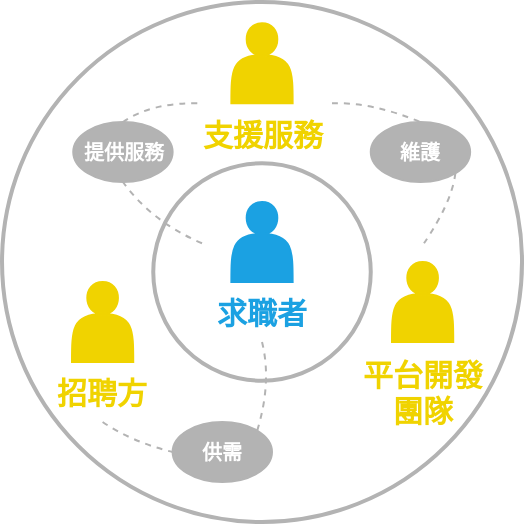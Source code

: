 <mxfile version="22.1.17" type="github" pages="10">
  <diagram name="第 1 页" id="wp9xp-ZqmDfnT6AioW1U">
    <mxGraphModel dx="1118" dy="522" grid="1" gridSize="10" guides="1" tooltips="1" connect="1" arrows="1" fold="1" page="1" pageScale="1" pageWidth="827" pageHeight="1169" math="0" shadow="0">
      <root>
        <mxCell id="0" />
        <mxCell id="1" parent="0" />
        <mxCell id="UaEMdPy-mgX4DevnKJaX-2" value="" style="ellipse;whiteSpace=wrap;html=1;aspect=fixed;strokeColor=#B3B3B3;fillColor=#FFFFFF;strokeWidth=2;" vertex="1" parent="1">
          <mxGeometry x="95.01" y="430" width="260" height="260" as="geometry" />
        </mxCell>
        <mxCell id="UaEMdPy-mgX4DevnKJaX-1" value="" style="ellipse;whiteSpace=wrap;html=1;aspect=fixed;fontFamily=Helvetica;fillColor=#FFFFFF;strokeColor=#B3B3B3;strokeWidth=2;" vertex="1" parent="1">
          <mxGeometry x="170.63" y="510.63" width="108.75" height="108.75" as="geometry" />
        </mxCell>
        <mxCell id="UaEMdPy-mgX4DevnKJaX-6" value="" style="shape=actor;whiteSpace=wrap;html=1;fillColor=#1ba1e2;strokeColor=#1BA1E2;fontColor=#ffffff;" vertex="1" parent="1">
          <mxGeometry x="209.69" y="530" width="30.62" height="40" as="geometry" />
        </mxCell>
        <mxCell id="UaEMdPy-mgX4DevnKJaX-7" value="求職者" style="text;html=1;align=center;verticalAlign=middle;whiteSpace=wrap;rounded=0;fontStyle=1;fontSize=15;fontColor=#1BA1E2;" vertex="1" parent="1">
          <mxGeometry x="195.01" y="570" width="60" height="30" as="geometry" />
        </mxCell>
        <mxCell id="UaEMdPy-mgX4DevnKJaX-10" value="" style="shape=actor;whiteSpace=wrap;html=1;fillColor=#F0D300;strokeColor=#F0D300;fontColor=#000000;" vertex="1" parent="1">
          <mxGeometry x="290" y="560" width="30.62" height="40" as="geometry" />
        </mxCell>
        <mxCell id="UaEMdPy-mgX4DevnKJaX-11" value="&lt;font color=&quot;#f0d300&quot;&gt;平台開發團隊&lt;/font&gt;" style="text;html=1;align=center;verticalAlign=middle;whiteSpace=wrap;rounded=0;fontStyle=1;fontSize=15;fontColor=#1BA1E2;" vertex="1" parent="1">
          <mxGeometry x="267.81" y="610" width="75" height="30" as="geometry" />
        </mxCell>
        <mxCell id="UaEMdPy-mgX4DevnKJaX-16" value="" style="shape=actor;whiteSpace=wrap;html=1;fillColor=#F0D300;strokeColor=#F0D300;fontColor=#000000;" vertex="1" parent="1">
          <mxGeometry x="130" y="570" width="30.62" height="40" as="geometry" />
        </mxCell>
        <mxCell id="UaEMdPy-mgX4DevnKJaX-17" value="&lt;font color=&quot;#f0d300&quot;&gt;招聘方&lt;/font&gt;" style="text;html=1;align=center;verticalAlign=middle;whiteSpace=wrap;rounded=0;fontStyle=1;fontSize=15;fontColor=#1BA1E2;" vertex="1" parent="1">
          <mxGeometry x="110.31" y="610" width="70" height="30" as="geometry" />
        </mxCell>
        <mxCell id="UaEMdPy-mgX4DevnKJaX-20" value="" style="shape=actor;whiteSpace=wrap;html=1;fillColor=#F0D300;strokeColor=#F0D300;fontColor=#000000;" vertex="1" parent="1">
          <mxGeometry x="209.69" y="440.63" width="30.62" height="40" as="geometry" />
        </mxCell>
        <mxCell id="UaEMdPy-mgX4DevnKJaX-21" value="&lt;font color=&quot;#f0d300&quot;&gt;支援服務&lt;/font&gt;" style="text;html=1;align=center;verticalAlign=middle;whiteSpace=wrap;rounded=0;fontStyle=1;fontSize=15;fontColor=#1BA1E2;" vertex="1" parent="1">
          <mxGeometry x="192.66" y="480.63" width="64.69" height="30" as="geometry" />
        </mxCell>
        <mxCell id="UaEMdPy-mgX4DevnKJaX-32" value="" style="endArrow=none;dashed=1;html=1;rounded=0;curved=1;strokeColor=#B3B3B3;" edge="1" parent="1" source="UaEMdPy-mgX4DevnKJaX-30">
          <mxGeometry width="50" height="50" relative="1" as="geometry">
            <mxPoint x="195.01" y="550.63" as="sourcePoint" />
            <mxPoint x="194.64" y="480.63" as="targetPoint" />
            <Array as="points">
              <mxPoint x="155" y="490" />
              <mxPoint x="170" y="480" />
            </Array>
          </mxGeometry>
        </mxCell>
        <mxCell id="UaEMdPy-mgX4DevnKJaX-34" value="" style="endArrow=none;dashed=1;html=1;rounded=0;curved=1;strokeColor=#B3B3B3;entryX=0.5;entryY=1;entryDx=0;entryDy=0;" edge="1" parent="1" target="UaEMdPy-mgX4DevnKJaX-30">
          <mxGeometry width="50" height="50" relative="1" as="geometry">
            <mxPoint x="195.01" y="550.63" as="sourcePoint" />
            <mxPoint x="161" y="520" as="targetPoint" />
            <Array as="points">
              <mxPoint x="170" y="540" />
            </Array>
          </mxGeometry>
        </mxCell>
        <mxCell id="UaEMdPy-mgX4DevnKJaX-30" value="&lt;font color=&quot;#ffffff&quot; size=&quot;1&quot;&gt;&lt;b style=&quot;font-size: 10px;&quot;&gt;提供服務&lt;/b&gt;&lt;/font&gt;" style="ellipse;whiteSpace=wrap;html=1;strokeColor=#B3B3B3;fillColor=#B3B3B3;" vertex="1" parent="1">
          <mxGeometry x="130.62" y="490" width="49.69" height="30" as="geometry" />
        </mxCell>
        <mxCell id="UaEMdPy-mgX4DevnKJaX-36" value="" style="endArrow=none;dashed=1;html=1;rounded=0;strokeColor=#B3B3B3;exitX=1;exitY=1;exitDx=0;exitDy=0;curved=1;" edge="1" parent="1" source="UaEMdPy-mgX4DevnKJaX-37">
          <mxGeometry width="50" height="50" relative="1" as="geometry">
            <mxPoint x="260" y="480.63" as="sourcePoint" />
            <mxPoint x="306" y="550.63" as="targetPoint" />
            <Array as="points">
              <mxPoint x="320" y="530" />
            </Array>
          </mxGeometry>
        </mxCell>
        <mxCell id="UaEMdPy-mgX4DevnKJaX-38" value="" style="endArrow=none;dashed=1;html=1;rounded=0;strokeColor=#B3B3B3;curved=1;entryX=0.5;entryY=0;entryDx=0;entryDy=0;" edge="1" parent="1" target="UaEMdPy-mgX4DevnKJaX-37">
          <mxGeometry width="50" height="50" relative="1" as="geometry">
            <mxPoint x="260" y="480.63" as="sourcePoint" />
            <mxPoint x="306" y="550.63" as="targetPoint" />
            <Array as="points">
              <mxPoint x="280" y="480" />
            </Array>
          </mxGeometry>
        </mxCell>
        <mxCell id="UaEMdPy-mgX4DevnKJaX-37" value="&lt;font color=&quot;#ffffff&quot; size=&quot;1&quot;&gt;&lt;b style=&quot;&quot;&gt;維護&lt;/b&gt;&lt;/font&gt;" style="ellipse;whiteSpace=wrap;html=1;strokeColor=#B3B3B3;fillColor=#B3B3B3;" vertex="1" parent="1">
          <mxGeometry x="279.38" y="490" width="49.69" height="30" as="geometry" />
        </mxCell>
        <mxCell id="UaEMdPy-mgX4DevnKJaX-39" value="" style="endArrow=none;dashed=1;html=1;rounded=0;curved=1;strokeColor=#B3B3B3;exitX=1;exitY=0;exitDx=0;exitDy=0;entryX=0.5;entryY=1;entryDx=0;entryDy=0;" edge="1" parent="1" source="UaEMdPy-mgX4DevnKJaX-40" target="UaEMdPy-mgX4DevnKJaX-7">
          <mxGeometry width="50" height="50" relative="1" as="geometry">
            <mxPoint x="170" y="640" as="sourcePoint" />
            <mxPoint x="290" y="650" as="targetPoint" />
            <Array as="points">
              <mxPoint x="230" y="620" />
            </Array>
          </mxGeometry>
        </mxCell>
        <mxCell id="UaEMdPy-mgX4DevnKJaX-41" value="" style="endArrow=none;dashed=1;html=1;rounded=0;curved=1;strokeColor=#B3B3B3;exitX=0.5;exitY=1;exitDx=0;exitDy=0;entryX=0;entryY=0.5;entryDx=0;entryDy=0;" edge="1" parent="1" source="UaEMdPy-mgX4DevnKJaX-17" target="UaEMdPy-mgX4DevnKJaX-40">
          <mxGeometry width="50" height="50" relative="1" as="geometry">
            <mxPoint x="170" y="640" as="sourcePoint" />
            <mxPoint x="290" y="650" as="targetPoint" />
            <Array as="points">
              <mxPoint x="160" y="650" />
            </Array>
          </mxGeometry>
        </mxCell>
        <mxCell id="UaEMdPy-mgX4DevnKJaX-40" value="&lt;font color=&quot;#ffffff&quot; size=&quot;1&quot;&gt;&lt;b style=&quot;&quot;&gt;供需&lt;/b&gt;&lt;/font&gt;" style="ellipse;whiteSpace=wrap;html=1;strokeColor=#B3B3B3;fillColor=#B3B3B3;" vertex="1" parent="1">
          <mxGeometry x="180.31" y="640" width="49.69" height="30" as="geometry" />
        </mxCell>
      </root>
    </mxGraphModel>
  </diagram>
  <diagram id="j52YpJMBpBUHeuEpTviY" name="第 2 页">
    <mxGraphModel dx="1575" dy="803" grid="1" gridSize="10" guides="1" tooltips="1" connect="1" arrows="1" fold="1" page="1" pageScale="1" pageWidth="827" pageHeight="1169" math="0" shadow="0">
      <root>
        <mxCell id="0" />
        <mxCell id="1" parent="0" />
        <mxCell id="fK3KDWqHPFtTHNmuYz6D-1" value="&lt;font size=&quot;1&quot; color=&quot;#666666&quot; style=&quot;&quot;&gt;&lt;b style=&quot;font-size: 17px;&quot;&gt;招聘平台&lt;/b&gt;&lt;/font&gt;" style="rounded=1;whiteSpace=wrap;html=1;strokeColor=#B3B3B3;" vertex="1" parent="1">
          <mxGeometry x="330" y="520" width="120" height="60" as="geometry" />
        </mxCell>
        <mxCell id="fK3KDWqHPFtTHNmuYz6D-2" value="" style="endArrow=none;html=1;rounded=0;entryX=0.12;entryY=1.006;entryDx=0;entryDy=0;exitX=1;exitY=0.5;exitDx=0;exitDy=0;entryPerimeter=0;curved=1;strokeColor=#B3B3B3;" edge="1" parent="1" source="fK3KDWqHPFtTHNmuYz6D-3" target="fK3KDWqHPFtTHNmuYz6D-1">
          <mxGeometry width="50" height="50" relative="1" as="geometry">
            <mxPoint x="280" y="430" as="sourcePoint" />
            <mxPoint x="420" y="520" as="targetPoint" />
            <Array as="points">
              <mxPoint x="344" y="610" />
            </Array>
          </mxGeometry>
        </mxCell>
        <mxCell id="fK3KDWqHPFtTHNmuYz6D-3" value="&lt;font color=&quot;#666666&quot; style=&quot;font-size: 14px;&quot;&gt;&lt;b&gt;支援服務&lt;/b&gt;&lt;/font&gt;" style="text;html=1;strokeColor=none;fillColor=none;align=center;verticalAlign=middle;whiteSpace=wrap;rounded=0;" vertex="1" parent="1">
          <mxGeometry x="255" y="610" width="60" height="30" as="geometry" />
        </mxCell>
        <mxCell id="fK3KDWqHPFtTHNmuYz6D-4" value="&lt;b style=&quot;&quot;&gt;&lt;font style=&quot;font-size: 14px;&quot; color=&quot;#666666&quot;&gt;個人資料管理&lt;/font&gt;&lt;/b&gt;" style="text;html=1;strokeColor=none;fillColor=none;align=center;verticalAlign=middle;whiteSpace=wrap;rounded=0;" vertex="1" parent="1">
          <mxGeometry x="260" y="460" width="60" height="30" as="geometry" />
        </mxCell>
        <mxCell id="fK3KDWqHPFtTHNmuYz6D-5" value="&lt;font color=&quot;#666666&quot; style=&quot;font-size: 14px;&quot;&gt;&lt;b&gt;搜尋職缺&lt;/b&gt;&lt;/font&gt;" style="text;html=1;strokeColor=none;fillColor=none;align=center;verticalAlign=middle;whiteSpace=wrap;rounded=0;" vertex="1" parent="1">
          <mxGeometry x="475" y="625" width="60" height="30" as="geometry" />
        </mxCell>
        <mxCell id="fK3KDWqHPFtTHNmuYz6D-8" value="&lt;font color=&quot;#666666&quot; style=&quot;font-size: 14px;&quot;&gt;&lt;b&gt;職位發布與管理&lt;/b&gt;&lt;/font&gt;" style="text;html=1;strokeColor=none;fillColor=none;align=center;verticalAlign=middle;whiteSpace=wrap;rounded=0;" vertex="1" parent="1">
          <mxGeometry x="480" y="435" width="60" height="30" as="geometry" />
        </mxCell>
        <mxCell id="fK3KDWqHPFtTHNmuYz6D-9" value="" style="endArrow=none;html=1;rounded=0;entryX=1;entryY=0.5;entryDx=0;entryDy=0;exitX=0.119;exitY=0.002;exitDx=0;exitDy=0;exitPerimeter=0;curved=1;strokeColor=#B3B3B3;" edge="1" parent="1" source="fK3KDWqHPFtTHNmuYz6D-1" target="fK3KDWqHPFtTHNmuYz6D-4">
          <mxGeometry width="50" height="50" relative="1" as="geometry">
            <mxPoint x="360" y="530" as="sourcePoint" />
            <mxPoint x="420" y="520" as="targetPoint" />
            <Array as="points">
              <mxPoint x="340" y="500" />
            </Array>
          </mxGeometry>
        </mxCell>
        <mxCell id="fK3KDWqHPFtTHNmuYz6D-10" value="" style="endArrow=none;html=1;rounded=0;entryX=0;entryY=0.5;entryDx=0;entryDy=0;exitX=0.831;exitY=0.003;exitDx=0;exitDy=0;exitPerimeter=0;curved=1;strokeColor=#B3B3B3;" edge="1" parent="1" source="fK3KDWqHPFtTHNmuYz6D-1" target="fK3KDWqHPFtTHNmuYz6D-8">
          <mxGeometry width="50" height="50" relative="1" as="geometry">
            <mxPoint x="420" y="520" as="sourcePoint" />
            <mxPoint x="420" y="520" as="targetPoint" />
            <Array as="points">
              <mxPoint x="430" y="485" />
            </Array>
          </mxGeometry>
        </mxCell>
        <mxCell id="fK3KDWqHPFtTHNmuYz6D-11" value="" style="endArrow=none;html=1;rounded=0;entryX=0;entryY=0.5;entryDx=0;entryDy=0;exitX=0.844;exitY=1.019;exitDx=0;exitDy=0;exitPerimeter=0;curved=1;strokeColor=#B3B3B3;" edge="1" parent="1" source="fK3KDWqHPFtTHNmuYz6D-1" target="fK3KDWqHPFtTHNmuYz6D-5">
          <mxGeometry width="50" height="50" relative="1" as="geometry">
            <mxPoint x="400" y="680" as="sourcePoint" />
            <mxPoint x="420" y="520" as="targetPoint" />
            <Array as="points">
              <mxPoint x="440" y="620" />
            </Array>
          </mxGeometry>
        </mxCell>
        <mxCell id="fK3KDWqHPFtTHNmuYz6D-13" value="&lt;font size=&quot;1&quot; color=&quot;#ea6b66&quot;&gt;&lt;b style=&quot;font-size: 13px;&quot;&gt;註冊帳號&lt;/b&gt;&lt;/font&gt;" style="text;html=1;strokeColor=none;fillColor=none;align=center;verticalAlign=middle;whiteSpace=wrap;rounded=0;" vertex="1" parent="1">
          <mxGeometry x="170" y="410" width="60" height="30" as="geometry" />
        </mxCell>
        <mxCell id="fK3KDWqHPFtTHNmuYz6D-14" value="&lt;font size=&quot;1&quot; color=&quot;#ea6b66&quot;&gt;&lt;b style=&quot;font-size: 13px;&quot;&gt;修改編輯個人資訊&lt;/b&gt;&lt;/font&gt;" style="text;html=1;strokeColor=none;fillColor=none;align=center;verticalAlign=middle;whiteSpace=wrap;rounded=0;" vertex="1" parent="1">
          <mxGeometry x="170" y="460" width="60" height="30" as="geometry" />
        </mxCell>
        <mxCell id="fK3KDWqHPFtTHNmuYz6D-15" value="&lt;font size=&quot;1&quot; color=&quot;#ea6b66&quot;&gt;&lt;b style=&quot;font-size: 13px;&quot;&gt;編輯簡歷&lt;/b&gt;&lt;/font&gt;" style="text;html=1;strokeColor=none;fillColor=none;align=center;verticalAlign=middle;whiteSpace=wrap;rounded=0;" vertex="1" parent="1">
          <mxGeometry x="170" y="510" width="60" height="30" as="geometry" />
        </mxCell>
        <mxCell id="fK3KDWqHPFtTHNmuYz6D-16" value="" style="endArrow=none;html=1;rounded=0;entryX=1;entryY=0.5;entryDx=0;entryDy=0;exitX=0;exitY=0.5;exitDx=0;exitDy=0;curved=1;strokeColor=#EA6B66;" edge="1" parent="1" source="fK3KDWqHPFtTHNmuYz6D-4" target="fK3KDWqHPFtTHNmuYz6D-13">
          <mxGeometry width="50" height="50" relative="1" as="geometry">
            <mxPoint x="400" y="570" as="sourcePoint" />
            <mxPoint x="450" y="520" as="targetPoint" />
            <Array as="points">
              <mxPoint x="260" y="440" />
            </Array>
          </mxGeometry>
        </mxCell>
        <mxCell id="fK3KDWqHPFtTHNmuYz6D-18" value="" style="endArrow=none;html=1;rounded=0;entryX=1;entryY=0.5;entryDx=0;entryDy=0;exitX=0;exitY=0.5;exitDx=0;exitDy=0;curved=1;strokeColor=#EA6B66;" edge="1" parent="1" source="fK3KDWqHPFtTHNmuYz6D-4" target="fK3KDWqHPFtTHNmuYz6D-14">
          <mxGeometry width="50" height="50" relative="1" as="geometry">
            <mxPoint x="400" y="570" as="sourcePoint" />
            <mxPoint x="450" y="520" as="targetPoint" />
          </mxGeometry>
        </mxCell>
        <mxCell id="fK3KDWqHPFtTHNmuYz6D-19" value="" style="endArrow=none;html=1;rounded=0;entryX=1;entryY=0.5;entryDx=0;entryDy=0;exitX=0;exitY=0.5;exitDx=0;exitDy=0;curved=1;strokeColor=#EA6B66;" edge="1" parent="1" source="fK3KDWqHPFtTHNmuYz6D-4" target="fK3KDWqHPFtTHNmuYz6D-15">
          <mxGeometry width="50" height="50" relative="1" as="geometry">
            <mxPoint x="400" y="570" as="sourcePoint" />
            <mxPoint x="450" y="520" as="targetPoint" />
            <Array as="points">
              <mxPoint x="260" y="520" />
            </Array>
          </mxGeometry>
        </mxCell>
        <mxCell id="fK3KDWqHPFtTHNmuYz6D-20" value="&lt;b&gt;&lt;font style=&quot;font-size: 13px;&quot; color=&quot;#b5739d&quot;&gt;編輯職缺相關訊息&lt;/font&gt;&lt;/b&gt;" style="text;html=1;strokeColor=none;fillColor=none;align=center;verticalAlign=middle;whiteSpace=wrap;rounded=0;" vertex="1" parent="1">
          <mxGeometry x="575" y="325" width="60" height="30" as="geometry" />
        </mxCell>
        <mxCell id="fK3KDWqHPFtTHNmuYz6D-21" value="&lt;b&gt;&lt;font color=&quot;#ea6b66&quot;&gt;身分驗證&lt;/font&gt;&lt;/b&gt;" style="text;html=1;strokeColor=none;fillColor=none;align=center;verticalAlign=middle;whiteSpace=wrap;rounded=0;" vertex="1" parent="1">
          <mxGeometry x="90" y="410" width="60" height="30" as="geometry" />
        </mxCell>
        <mxCell id="fK3KDWqHPFtTHNmuYz6D-22" value="" style="endArrow=none;html=1;rounded=0;entryX=1;entryY=0.5;entryDx=0;entryDy=0;exitX=0;exitY=0.5;exitDx=0;exitDy=0;curved=1;strokeColor=#EA6B66;" edge="1" parent="1" source="fK3KDWqHPFtTHNmuYz6D-13" target="fK3KDWqHPFtTHNmuYz6D-21">
          <mxGeometry width="50" height="50" relative="1" as="geometry">
            <mxPoint x="150" y="459.05" as="sourcePoint" />
            <mxPoint x="120" y="459.05" as="targetPoint" />
          </mxGeometry>
        </mxCell>
        <mxCell id="K-P-96EdpfI6lAYefI9N-1" value="&lt;b&gt;&lt;font style=&quot;font-size: 13px;&quot; color=&quot;#b5739d&quot;&gt;回收應聘者資料&lt;/font&gt;&lt;/b&gt;" style="text;html=1;strokeColor=none;fillColor=none;align=center;verticalAlign=middle;whiteSpace=wrap;rounded=0;" vertex="1" parent="1">
          <mxGeometry x="570" y="435" width="70" height="30" as="geometry" />
        </mxCell>
        <mxCell id="K-P-96EdpfI6lAYefI9N-2" value="&lt;b&gt;&lt;font color=&quot;#7ea6e0&quot; style=&quot;font-size: 13px;&quot;&gt;關鍵字搜尋&lt;/font&gt;&lt;/b&gt;" style="text;html=1;strokeColor=none;fillColor=none;align=center;verticalAlign=middle;whiteSpace=wrap;rounded=0;" vertex="1" parent="1">
          <mxGeometry x="570" y="585" width="75" height="30" as="geometry" />
        </mxCell>
        <mxCell id="K-P-96EdpfI6lAYefI9N-3" value="&lt;b&gt;&lt;font color=&quot;#7ea6e0&quot; style=&quot;font-size: 13px;&quot;&gt;條件篩選&lt;/font&gt;&lt;/b&gt;" style="text;html=1;strokeColor=none;fillColor=none;align=center;verticalAlign=middle;whiteSpace=wrap;rounded=0;" vertex="1" parent="1">
          <mxGeometry x="570" y="665" width="60" height="30" as="geometry" />
        </mxCell>
        <mxCell id="K-P-96EdpfI6lAYefI9N-4" value="&lt;b&gt;&lt;font style=&quot;font-size: 13px;&quot; color=&quot;#b5739d&quot;&gt;即時通訊&lt;/font&gt;&lt;/b&gt;" style="text;html=1;strokeColor=none;fillColor=none;align=center;verticalAlign=middle;whiteSpace=wrap;rounded=0;" vertex="1" parent="1">
          <mxGeometry x="570" y="525" width="60" height="30" as="geometry" />
        </mxCell>
        <mxCell id="K-P-96EdpfI6lAYefI9N-5" value="&lt;b&gt;&lt;font style=&quot;font-size: 13px;&quot; color=&quot;#ffb570&quot;&gt;求職者培訓&lt;/font&gt;&lt;/b&gt;" style="text;html=1;strokeColor=none;fillColor=none;align=center;verticalAlign=middle;whiteSpace=wrap;rounded=0;" vertex="1" parent="1">
          <mxGeometry x="170" y="640" width="70" height="30" as="geometry" />
        </mxCell>
        <mxCell id="K-P-96EdpfI6lAYefI9N-6" value="&lt;b&gt;&lt;font style=&quot;font-size: 13px;&quot; color=&quot;#ffb570&quot;&gt;簡歷撰寫服務&lt;/font&gt;&lt;/b&gt;" style="text;html=1;strokeColor=none;fillColor=none;align=center;verticalAlign=middle;whiteSpace=wrap;rounded=0;" vertex="1" parent="1">
          <mxGeometry x="175" y="580" width="60" height="30" as="geometry" />
        </mxCell>
        <mxCell id="K-P-96EdpfI6lAYefI9N-7" value="&lt;b&gt;&lt;font color=&quot;#ffb570&quot;&gt;資源瀏覽&lt;/font&gt;&lt;/b&gt;" style="text;html=1;strokeColor=none;fillColor=none;align=center;verticalAlign=middle;whiteSpace=wrap;rounded=0;" vertex="1" parent="1">
          <mxGeometry x="85" y="610" width="60" height="30" as="geometry" />
        </mxCell>
        <mxCell id="K-P-96EdpfI6lAYefI9N-8" value="&lt;b&gt;&lt;font color=&quot;#ffb570&quot;&gt;課程報名&lt;/font&gt;&lt;/b&gt;" style="text;html=1;strokeColor=none;fillColor=none;align=center;verticalAlign=middle;whiteSpace=wrap;rounded=0;" vertex="1" parent="1">
          <mxGeometry x="85" y="670" width="60" height="30" as="geometry" />
        </mxCell>
        <mxCell id="K-P-96EdpfI6lAYefI9N-10" value="" style="endArrow=none;html=1;rounded=0;entryX=0;entryY=0.5;entryDx=0;entryDy=0;exitX=1;exitY=0.5;exitDx=0;exitDy=0;curved=1;strokeColor=#FFB570;" edge="1" parent="1" source="K-P-96EdpfI6lAYefI9N-6" target="fK3KDWqHPFtTHNmuYz6D-3">
          <mxGeometry width="50" height="50" relative="1" as="geometry">
            <mxPoint x="345" y="580" as="sourcePoint" />
            <mxPoint x="395" y="530" as="targetPoint" />
            <Array as="points">
              <mxPoint x="255" y="610" />
            </Array>
          </mxGeometry>
        </mxCell>
        <mxCell id="K-P-96EdpfI6lAYefI9N-11" value="" style="endArrow=none;html=1;rounded=0;entryX=0;entryY=0.5;entryDx=0;entryDy=0;exitX=1;exitY=0.5;exitDx=0;exitDy=0;curved=1;strokeColor=#FFB570;" edge="1" parent="1" source="K-P-96EdpfI6lAYefI9N-5" target="fK3KDWqHPFtTHNmuYz6D-3">
          <mxGeometry width="50" height="50" relative="1" as="geometry">
            <mxPoint x="345" y="580" as="sourcePoint" />
            <mxPoint x="395" y="530" as="targetPoint" />
            <Array as="points">
              <mxPoint x="255" y="650" />
            </Array>
          </mxGeometry>
        </mxCell>
        <mxCell id="K-P-96EdpfI6lAYefI9N-12" value="" style="endArrow=none;html=1;rounded=0;entryX=1;entryY=0.5;entryDx=0;entryDy=0;exitX=0;exitY=0.5;exitDx=0;exitDy=0;curved=1;strokeColor=#FFB570;" edge="1" parent="1" source="K-P-96EdpfI6lAYefI9N-5" target="K-P-96EdpfI6lAYefI9N-7">
          <mxGeometry width="50" height="50" relative="1" as="geometry">
            <mxPoint x="345" y="580" as="sourcePoint" />
            <mxPoint x="395" y="530" as="targetPoint" />
            <Array as="points">
              <mxPoint x="170" y="640" />
            </Array>
          </mxGeometry>
        </mxCell>
        <mxCell id="K-P-96EdpfI6lAYefI9N-14" value="" style="endArrow=none;html=1;rounded=0;exitX=1;exitY=0.5;exitDx=0;exitDy=0;entryX=0;entryY=0.5;entryDx=0;entryDy=0;curved=1;strokeColor=#FFB570;" edge="1" parent="1" source="K-P-96EdpfI6lAYefI9N-8" target="K-P-96EdpfI6lAYefI9N-5">
          <mxGeometry width="50" height="50" relative="1" as="geometry">
            <mxPoint x="345" y="580" as="sourcePoint" />
            <mxPoint x="395" y="530" as="targetPoint" />
            <Array as="points">
              <mxPoint x="170" y="670" />
            </Array>
          </mxGeometry>
        </mxCell>
        <mxCell id="K-P-96EdpfI6lAYefI9N-16" value="" style="endArrow=none;html=1;rounded=0;exitX=1;exitY=0.5;exitDx=0;exitDy=0;entryX=0;entryY=0.5;entryDx=0;entryDy=0;strokeColor=#B5739D;curved=1;" edge="1" parent="1" source="fK3KDWqHPFtTHNmuYz6D-8" target="fK3KDWqHPFtTHNmuYz6D-20">
          <mxGeometry width="50" height="50" relative="1" as="geometry">
            <mxPoint x="460" y="625" as="sourcePoint" />
            <mxPoint x="510" y="575" as="targetPoint" />
            <Array as="points">
              <mxPoint x="540" y="355" />
            </Array>
          </mxGeometry>
        </mxCell>
        <mxCell id="K-P-96EdpfI6lAYefI9N-17" value="" style="endArrow=none;html=1;rounded=0;exitX=1;exitY=0.5;exitDx=0;exitDy=0;entryX=0;entryY=0.5;entryDx=0;entryDy=0;strokeColor=#B5739D;curved=1;" edge="1" parent="1" source="fK3KDWqHPFtTHNmuYz6D-8" target="K-P-96EdpfI6lAYefI9N-1">
          <mxGeometry width="50" height="50" relative="1" as="geometry">
            <mxPoint x="460" y="625" as="sourcePoint" />
            <mxPoint x="510" y="575" as="targetPoint" />
          </mxGeometry>
        </mxCell>
        <mxCell id="K-P-96EdpfI6lAYefI9N-18" value="" style="endArrow=none;html=1;rounded=0;exitX=1;exitY=0.5;exitDx=0;exitDy=0;entryX=0;entryY=0.5;entryDx=0;entryDy=0;strokeColor=#B5739D;curved=1;" edge="1" parent="1" source="fK3KDWqHPFtTHNmuYz6D-8" target="K-P-96EdpfI6lAYefI9N-4">
          <mxGeometry width="50" height="50" relative="1" as="geometry">
            <mxPoint x="460" y="625" as="sourcePoint" />
            <mxPoint x="510" y="575" as="targetPoint" />
            <Array as="points">
              <mxPoint x="540" y="540" />
            </Array>
          </mxGeometry>
        </mxCell>
        <mxCell id="K-P-96EdpfI6lAYefI9N-19" value="&lt;font color=&quot;#b5739d&quot;&gt;&lt;b&gt;公司信息&lt;/b&gt;&lt;/font&gt;" style="text;html=1;strokeColor=none;fillColor=none;align=center;verticalAlign=middle;whiteSpace=wrap;rounded=0;" vertex="1" parent="1">
          <mxGeometry x="690" y="255" width="60" height="30" as="geometry" />
        </mxCell>
        <mxCell id="K-P-96EdpfI6lAYefI9N-20" value="&lt;b&gt;&lt;font color=&quot;#b5739d&quot;&gt;所需技能&lt;/font&gt;&lt;/b&gt;" style="text;html=1;strokeColor=none;fillColor=none;align=center;verticalAlign=middle;whiteSpace=wrap;rounded=0;" vertex="1" parent="1">
          <mxGeometry x="690" y="295" width="60" height="30" as="geometry" />
        </mxCell>
        <mxCell id="K-P-96EdpfI6lAYefI9N-21" value="&lt;b&gt;&lt;font color=&quot;#b5739d&quot;&gt;薪資待遇&lt;/font&gt;&lt;/b&gt;" style="text;html=1;strokeColor=none;fillColor=none;align=center;verticalAlign=middle;whiteSpace=wrap;rounded=0;" vertex="1" parent="1">
          <mxGeometry x="690" y="365" width="60" height="30" as="geometry" />
        </mxCell>
        <mxCell id="K-P-96EdpfI6lAYefI9N-22" value="&lt;b&gt;&lt;font color=&quot;#b5739d&quot;&gt;工作內容&lt;/font&gt;&lt;/b&gt;" style="text;html=1;strokeColor=none;fillColor=none;align=center;verticalAlign=middle;whiteSpace=wrap;rounded=0;" vertex="1" parent="1">
          <mxGeometry x="690" y="325" width="60" height="30" as="geometry" />
        </mxCell>
        <mxCell id="K-P-96EdpfI6lAYefI9N-24" value="&lt;b&gt;&lt;font color=&quot;#b5739d&quot;&gt;公司福利&lt;/font&gt;&lt;/b&gt;" style="text;html=1;strokeColor=none;fillColor=none;align=center;verticalAlign=middle;whiteSpace=wrap;rounded=0;" vertex="1" parent="1">
          <mxGeometry x="690" y="395" width="60" height="30" as="geometry" />
        </mxCell>
        <mxCell id="K-P-96EdpfI6lAYefI9N-26" value="" style="endArrow=none;html=1;rounded=0;entryX=1;entryY=0.5;entryDx=0;entryDy=0;exitX=0;exitY=0.5;exitDx=0;exitDy=0;strokeColor=#B5739D;curved=1;" edge="1" parent="1" source="K-P-96EdpfI6lAYefI9N-19" target="fK3KDWqHPFtTHNmuYz6D-20">
          <mxGeometry width="50" height="50" relative="1" as="geometry">
            <mxPoint x="590" y="435" as="sourcePoint" />
            <mxPoint x="640" y="385" as="targetPoint" />
            <Array as="points">
              <mxPoint x="640" y="285" />
            </Array>
          </mxGeometry>
        </mxCell>
        <mxCell id="K-P-96EdpfI6lAYefI9N-27" value="" style="endArrow=none;html=1;rounded=0;exitX=1;exitY=0.5;exitDx=0;exitDy=0;entryX=0;entryY=0.5;entryDx=0;entryDy=0;strokeColor=#B5739D;curved=1;" edge="1" parent="1" source="fK3KDWqHPFtTHNmuYz6D-20" target="K-P-96EdpfI6lAYefI9N-20">
          <mxGeometry width="50" height="50" relative="1" as="geometry">
            <mxPoint x="590" y="435" as="sourcePoint" />
            <mxPoint x="640" y="385" as="targetPoint" />
            <Array as="points">
              <mxPoint x="635" y="310" />
            </Array>
          </mxGeometry>
        </mxCell>
        <mxCell id="K-P-96EdpfI6lAYefI9N-28" value="" style="endArrow=none;html=1;rounded=0;exitX=1;exitY=0.5;exitDx=0;exitDy=0;entryX=0;entryY=0.5;entryDx=0;entryDy=0;strokeColor=#B5739D;curved=1;" edge="1" parent="1" source="fK3KDWqHPFtTHNmuYz6D-20" target="K-P-96EdpfI6lAYefI9N-22">
          <mxGeometry width="50" height="50" relative="1" as="geometry">
            <mxPoint x="590" y="435" as="sourcePoint" />
            <mxPoint x="640" y="385" as="targetPoint" />
          </mxGeometry>
        </mxCell>
        <mxCell id="K-P-96EdpfI6lAYefI9N-29" value="" style="endArrow=none;html=1;rounded=0;exitX=1;exitY=0.5;exitDx=0;exitDy=0;entryX=0;entryY=0.5;entryDx=0;entryDy=0;strokeColor=#B5739D;curved=1;" edge="1" parent="1" source="fK3KDWqHPFtTHNmuYz6D-20" target="K-P-96EdpfI6lAYefI9N-21">
          <mxGeometry width="50" height="50" relative="1" as="geometry">
            <mxPoint x="640" y="345" as="sourcePoint" />
            <mxPoint x="640" y="385" as="targetPoint" />
            <Array as="points">
              <mxPoint x="635" y="375" />
            </Array>
          </mxGeometry>
        </mxCell>
        <mxCell id="K-P-96EdpfI6lAYefI9N-30" value="" style="endArrow=none;html=1;rounded=0;exitX=1;exitY=0.5;exitDx=0;exitDy=0;entryX=0;entryY=0.5;entryDx=0;entryDy=0;strokeColor=#B5739D;curved=1;" edge="1" parent="1" source="fK3KDWqHPFtTHNmuYz6D-20" target="K-P-96EdpfI6lAYefI9N-24">
          <mxGeometry width="50" height="50" relative="1" as="geometry">
            <mxPoint x="590" y="435" as="sourcePoint" />
            <mxPoint x="640" y="385" as="targetPoint" />
            <Array as="points">
              <mxPoint x="635" y="405" />
            </Array>
          </mxGeometry>
        </mxCell>
        <mxCell id="K-P-96EdpfI6lAYefI9N-31" value="&lt;b&gt;&lt;font color=&quot;#b5739d&quot;&gt;篩選簡歷&lt;/font&gt;&lt;/b&gt;" style="text;html=1;strokeColor=none;fillColor=none;align=center;verticalAlign=middle;whiteSpace=wrap;rounded=0;" vertex="1" parent="1">
          <mxGeometry x="670" y="435" width="60" height="30" as="geometry" />
        </mxCell>
        <mxCell id="K-P-96EdpfI6lAYefI9N-32" value="" style="endArrow=none;html=1;rounded=0;exitX=1;exitY=0.5;exitDx=0;exitDy=0;entryX=0;entryY=0.5;entryDx=0;entryDy=0;strokeColor=#B5739D;" edge="1" parent="1" source="K-P-96EdpfI6lAYefI9N-1" target="K-P-96EdpfI6lAYefI9N-31">
          <mxGeometry width="50" height="50" relative="1" as="geometry">
            <mxPoint x="530" y="525" as="sourcePoint" />
            <mxPoint x="580" y="475" as="targetPoint" />
          </mxGeometry>
        </mxCell>
        <mxCell id="K-P-96EdpfI6lAYefI9N-33" value="&lt;b&gt;&lt;font color=&quot;#b5739d&quot;&gt;諮詢&lt;/font&gt;&lt;/b&gt;" style="text;html=1;strokeColor=none;fillColor=none;align=center;verticalAlign=middle;whiteSpace=wrap;rounded=0;" vertex="1" parent="1">
          <mxGeometry x="660" y="495" width="60" height="30" as="geometry" />
        </mxCell>
        <mxCell id="K-P-96EdpfI6lAYefI9N-34" value="&lt;b&gt;&lt;font color=&quot;#b5739d&quot;&gt;面試&lt;/font&gt;&lt;/b&gt;" style="text;html=1;strokeColor=none;fillColor=none;align=center;verticalAlign=middle;whiteSpace=wrap;rounded=0;" vertex="1" parent="1">
          <mxGeometry x="660" y="550" width="60" height="30" as="geometry" />
        </mxCell>
        <mxCell id="K-P-96EdpfI6lAYefI9N-35" value="" style="endArrow=none;html=1;rounded=0;exitX=1;exitY=0.5;exitDx=0;exitDy=0;entryX=0;entryY=0.5;entryDx=0;entryDy=0;strokeColor=#B5739D;curved=1;" edge="1" parent="1" source="K-P-96EdpfI6lAYefI9N-4" target="K-P-96EdpfI6lAYefI9N-33">
          <mxGeometry width="50" height="50" relative="1" as="geometry">
            <mxPoint x="530" y="505" as="sourcePoint" />
            <mxPoint x="580" y="455" as="targetPoint" />
            <Array as="points">
              <mxPoint x="630" y="515" />
            </Array>
          </mxGeometry>
        </mxCell>
        <mxCell id="K-P-96EdpfI6lAYefI9N-36" value="" style="endArrow=none;html=1;rounded=0;exitX=1;exitY=0.5;exitDx=0;exitDy=0;entryX=0;entryY=0.5;entryDx=0;entryDy=0;strokeColor=#B5739D;curved=1;" edge="1" parent="1" source="K-P-96EdpfI6lAYefI9N-4" target="K-P-96EdpfI6lAYefI9N-34">
          <mxGeometry width="50" height="50" relative="1" as="geometry">
            <mxPoint x="530" y="505" as="sourcePoint" />
            <mxPoint x="580" y="455" as="targetPoint" />
            <Array as="points">
              <mxPoint x="630" y="565" />
            </Array>
          </mxGeometry>
        </mxCell>
        <mxCell id="K-P-96EdpfI6lAYefI9N-37" value="" style="endArrow=none;html=1;rounded=0;entryX=1;entryY=0.5;entryDx=0;entryDy=0;exitX=0;exitY=0.5;exitDx=0;exitDy=0;curved=1;strokeColor=#7EA6E0;" edge="1" parent="1" source="K-P-96EdpfI6lAYefI9N-2" target="fK3KDWqHPFtTHNmuYz6D-5">
          <mxGeometry width="50" height="50" relative="1" as="geometry">
            <mxPoint x="485" y="635" as="sourcePoint" />
            <mxPoint x="535" y="585" as="targetPoint" />
            <Array as="points">
              <mxPoint x="535" y="610" />
            </Array>
          </mxGeometry>
        </mxCell>
        <mxCell id="K-P-96EdpfI6lAYefI9N-38" value="" style="endArrow=none;html=1;rounded=0;exitX=1;exitY=0.5;exitDx=0;exitDy=0;entryX=0;entryY=0.5;entryDx=0;entryDy=0;curved=1;strokeColor=#7EA6E0;" edge="1" parent="1" source="fK3KDWqHPFtTHNmuYz6D-5" target="K-P-96EdpfI6lAYefI9N-3">
          <mxGeometry width="50" height="50" relative="1" as="geometry">
            <mxPoint x="535" y="635" as="sourcePoint" />
            <mxPoint x="585" y="585" as="targetPoint" />
            <Array as="points">
              <mxPoint x="535" y="675" />
            </Array>
          </mxGeometry>
        </mxCell>
        <mxCell id="K-P-96EdpfI6lAYefI9N-39" value="&lt;font color=&quot;#7ea6e0&quot;&gt;&lt;b&gt;地域&lt;/b&gt;&lt;/font&gt;" style="text;html=1;strokeColor=none;fillColor=none;align=center;verticalAlign=middle;whiteSpace=wrap;rounded=0;" vertex="1" parent="1">
          <mxGeometry x="665" y="625" width="60" height="30" as="geometry" />
        </mxCell>
        <mxCell id="K-P-96EdpfI6lAYefI9N-40" value="&lt;font color=&quot;#7ea6e0&quot;&gt;&lt;b&gt;薪資&lt;/b&gt;&lt;/font&gt;" style="text;html=1;strokeColor=none;fillColor=none;align=center;verticalAlign=middle;whiteSpace=wrap;rounded=0;" vertex="1" parent="1">
          <mxGeometry x="665" y="655" width="60" height="30" as="geometry" />
        </mxCell>
        <mxCell id="K-P-96EdpfI6lAYefI9N-41" value="&lt;b&gt;&lt;font color=&quot;#7ea6e0&quot;&gt;工作待遇&lt;/font&gt;&lt;/b&gt;" style="text;html=1;strokeColor=none;fillColor=none;align=center;verticalAlign=middle;whiteSpace=wrap;rounded=0;" vertex="1" parent="1">
          <mxGeometry x="665" y="715" width="60" height="30" as="geometry" />
        </mxCell>
        <mxCell id="K-P-96EdpfI6lAYefI9N-42" value="&lt;b&gt;&lt;font color=&quot;#7ea6e0&quot;&gt;所需技能&lt;/font&gt;&lt;/b&gt;" style="text;html=1;strokeColor=none;fillColor=none;align=center;verticalAlign=middle;whiteSpace=wrap;rounded=0;" vertex="1" parent="1">
          <mxGeometry x="665" y="685" width="60" height="30" as="geometry" />
        </mxCell>
        <mxCell id="K-P-96EdpfI6lAYefI9N-43" value="" style="endArrow=none;html=1;rounded=0;exitX=1;exitY=0.5;exitDx=0;exitDy=0;entryX=0;entryY=0.5;entryDx=0;entryDy=0;curved=1;strokeColor=#7EA6E0;" edge="1" parent="1" source="K-P-96EdpfI6lAYefI9N-3" target="K-P-96EdpfI6lAYefI9N-39">
          <mxGeometry width="50" height="50" relative="1" as="geometry">
            <mxPoint x="535" y="675" as="sourcePoint" />
            <mxPoint x="585" y="625" as="targetPoint" />
            <Array as="points">
              <mxPoint x="635" y="655" />
            </Array>
          </mxGeometry>
        </mxCell>
        <mxCell id="K-P-96EdpfI6lAYefI9N-44" value="" style="endArrow=none;html=1;rounded=0;exitX=1;exitY=0.5;exitDx=0;exitDy=0;entryX=0;entryY=0.5;entryDx=0;entryDy=0;curved=1;strokeColor=#7EA6E0;" edge="1" parent="1" source="K-P-96EdpfI6lAYefI9N-3" target="K-P-96EdpfI6lAYefI9N-40">
          <mxGeometry width="50" height="50" relative="1" as="geometry">
            <mxPoint x="640" y="690" as="sourcePoint" />
            <mxPoint x="665" y="650" as="targetPoint" />
            <Array as="points">
              <mxPoint x="635" y="670" />
            </Array>
          </mxGeometry>
        </mxCell>
        <mxCell id="K-P-96EdpfI6lAYefI9N-45" value="" style="endArrow=none;html=1;rounded=0;exitX=1;exitY=0.5;exitDx=0;exitDy=0;entryX=0;entryY=0.5;entryDx=0;entryDy=0;curved=1;strokeColor=#7EA6E0;" edge="1" parent="1" source="K-P-96EdpfI6lAYefI9N-3" target="K-P-96EdpfI6lAYefI9N-42">
          <mxGeometry width="50" height="50" relative="1" as="geometry">
            <mxPoint x="650" y="700" as="sourcePoint" />
            <mxPoint x="675" y="660" as="targetPoint" />
            <Array as="points">
              <mxPoint x="635" y="700" />
            </Array>
          </mxGeometry>
        </mxCell>
        <mxCell id="K-P-96EdpfI6lAYefI9N-46" value="" style="endArrow=none;html=1;rounded=0;exitX=1;exitY=0.5;exitDx=0;exitDy=0;entryX=0;entryY=0.5;entryDx=0;entryDy=0;curved=1;strokeColor=#7EA6E0;" edge="1" parent="1" source="K-P-96EdpfI6lAYefI9N-3" target="K-P-96EdpfI6lAYefI9N-41">
          <mxGeometry width="50" height="50" relative="1" as="geometry">
            <mxPoint x="660" y="710" as="sourcePoint" />
            <mxPoint x="685" y="670" as="targetPoint" />
            <Array as="points">
              <mxPoint x="630" y="715" />
            </Array>
          </mxGeometry>
        </mxCell>
      </root>
    </mxGraphModel>
  </diagram>
  <diagram id="1Q3pxMTFyLBPHZiaXWrR" name="第 3 页">
    <mxGraphModel dx="1179" dy="521" grid="1" gridSize="10" guides="1" tooltips="1" connect="1" arrows="1" fold="1" page="1" pageScale="1" pageWidth="827" pageHeight="1169" math="0" shadow="0">
      <root>
        <mxCell id="0" />
        <mxCell id="1" parent="0" />
        <mxCell id="MZkEjCE8ApAS42z6n0Dc-1" value="" style="whiteSpace=wrap;html=1;aspect=fixed;" vertex="1" parent="1">
          <mxGeometry x="95" y="220" width="530" height="530" as="geometry" />
        </mxCell>
        <mxCell id="MZkEjCE8ApAS42z6n0Dc-2" value="求職者" style="shape=umlActor;verticalLabelPosition=bottom;verticalAlign=top;html=1;outlineConnect=0;" vertex="1" parent="1">
          <mxGeometry x="10" y="350" width="30" height="60" as="geometry" />
        </mxCell>
        <mxCell id="MZkEjCE8ApAS42z6n0Dc-3" value="招聘方" style="shape=umlActor;verticalLabelPosition=bottom;verticalAlign=top;html=1;outlineConnect=0;" vertex="1" parent="1">
          <mxGeometry x="20" y="500" width="30" height="60" as="geometry" />
        </mxCell>
        <mxCell id="MZkEjCE8ApAS42z6n0Dc-5" value="管理人員" style="shape=umlActor;verticalLabelPosition=bottom;verticalAlign=top;html=1;outlineConnect=0;" vertex="1" parent="1">
          <mxGeometry x="690" y="415" width="30" height="60" as="geometry" />
        </mxCell>
        <mxCell id="MZkEjCE8ApAS42z6n0Dc-6" value="搜尋職缺" style="ellipse;whiteSpace=wrap;html=1;" vertex="1" parent="1">
          <mxGeometry x="220" y="370" width="70" height="50" as="geometry" />
        </mxCell>
        <mxCell id="MZkEjCE8ApAS42z6n0Dc-7" value="發布職缺" style="ellipse;whiteSpace=wrap;html=1;" vertex="1" parent="1">
          <mxGeometry x="270" y="610" width="70" height="50" as="geometry" />
        </mxCell>
        <mxCell id="MZkEjCE8ApAS42z6n0Dc-8" value="&lt;font style=&quot;font-size: 11px;&quot;&gt;管理個人信息&lt;/font&gt;" style="ellipse;whiteSpace=wrap;html=1;" vertex="1" parent="1">
          <mxGeometry x="180" y="290" width="70" height="50" as="geometry" />
        </mxCell>
        <mxCell id="MZkEjCE8ApAS42z6n0Dc-10" value="登入" style="ellipse;whiteSpace=wrap;html=1;" vertex="1" parent="1">
          <mxGeometry x="395" y="460" width="70" height="50" as="geometry" />
        </mxCell>
        <mxCell id="MZkEjCE8ApAS42z6n0Dc-11" value="上傳簡歷" style="ellipse;whiteSpace=wrap;html=1;" vertex="1" parent="1">
          <mxGeometry x="307.5" y="270" width="70" height="50" as="geometry" />
        </mxCell>
        <mxCell id="MZkEjCE8ApAS42z6n0Dc-13" value="支援服務" style="ellipse;whiteSpace=wrap;html=1;" vertex="1" parent="1">
          <mxGeometry x="510" y="420" width="70" height="50" as="geometry" />
        </mxCell>
        <mxCell id="MZkEjCE8ApAS42z6n0Dc-14" value="即時訊息" style="ellipse;whiteSpace=wrap;html=1;" vertex="1" parent="1">
          <mxGeometry x="140" y="485" width="70" height="50" as="geometry" />
        </mxCell>
        <mxCell id="MZkEjCE8ApAS42z6n0Dc-15" value="管理應聘者" style="ellipse;whiteSpace=wrap;html=1;" vertex="1" parent="1">
          <mxGeometry x="160" y="660" width="70" height="50" as="geometry" />
        </mxCell>
        <mxCell id="MZkEjCE8ApAS42z6n0Dc-16" value="" style="endArrow=none;html=1;rounded=0;entryX=0;entryY=0.5;entryDx=0;entryDy=0;" edge="1" parent="1" source="MZkEjCE8ApAS42z6n0Dc-2" target="MZkEjCE8ApAS42z6n0Dc-8">
          <mxGeometry width="50" height="50" relative="1" as="geometry">
            <mxPoint x="80" y="350" as="sourcePoint" />
            <mxPoint x="340" y="380" as="targetPoint" />
          </mxGeometry>
        </mxCell>
        <mxCell id="MZkEjCE8ApAS42z6n0Dc-17" value="" style="endArrow=none;html=1;rounded=0;entryX=0;entryY=0.5;entryDx=0;entryDy=0;" edge="1" parent="1" source="MZkEjCE8ApAS42z6n0Dc-2" target="MZkEjCE8ApAS42z6n0Dc-6">
          <mxGeometry width="50" height="50" relative="1" as="geometry">
            <mxPoint x="80" y="360" as="sourcePoint" />
            <mxPoint x="340" y="380" as="targetPoint" />
          </mxGeometry>
        </mxCell>
        <mxCell id="MZkEjCE8ApAS42z6n0Dc-18" value="" style="endArrow=none;html=1;rounded=0;entryX=0;entryY=0.5;entryDx=0;entryDy=0;" edge="1" parent="1" source="MZkEjCE8ApAS42z6n0Dc-3" target="MZkEjCE8ApAS42z6n0Dc-7">
          <mxGeometry width="50" height="50" relative="1" as="geometry">
            <mxPoint x="290" y="430" as="sourcePoint" />
            <mxPoint x="340" y="380" as="targetPoint" />
          </mxGeometry>
        </mxCell>
        <mxCell id="MZkEjCE8ApAS42z6n0Dc-20" value="" style="endArrow=none;html=1;rounded=0;exitX=1;exitY=0.5;exitDx=0;exitDy=0;" edge="1" parent="1" source="MZkEjCE8ApAS42z6n0Dc-13" target="MZkEjCE8ApAS42z6n0Dc-5">
          <mxGeometry width="50" height="50" relative="1" as="geometry">
            <mxPoint x="290" y="530" as="sourcePoint" />
            <mxPoint x="340" y="480" as="targetPoint" />
          </mxGeometry>
        </mxCell>
        <mxCell id="MZkEjCE8ApAS42z6n0Dc-21" value="&lt;font style=&quot;font-size: 18px;&quot;&gt;招聘平台&lt;/font&gt;" style="text;html=1;strokeColor=none;fillColor=none;align=center;verticalAlign=middle;whiteSpace=wrap;rounded=0;" vertex="1" parent="1">
          <mxGeometry x="307.5" y="230" width="115" height="30" as="geometry" />
        </mxCell>
        <mxCell id="MZkEjCE8ApAS42z6n0Dc-23" value="" style="endArrow=classic;html=1;rounded=0;entryX=1;entryY=0.5;entryDx=0;entryDy=0;exitX=0;exitY=0.5;exitDx=0;exitDy=0;" edge="1" parent="1" source="MZkEjCE8ApAS42z6n0Dc-11" target="MZkEjCE8ApAS42z6n0Dc-8">
          <mxGeometry width="50" height="50" relative="1" as="geometry">
            <mxPoint x="290" y="420" as="sourcePoint" />
            <mxPoint x="340" y="370" as="targetPoint" />
          </mxGeometry>
        </mxCell>
        <mxCell id="MZkEjCE8ApAS42z6n0Dc-24" value="&amp;lt;&amp;lt;include&amp;gt;&amp;gt;" style="html=1;verticalAlign=bottom;labelBackgroundColor=none;endArrow=open;endFill=0;dashed=1;rounded=0;exitX=1;exitY=0.5;exitDx=0;exitDy=0;entryX=-0.026;entryY=0.36;entryDx=0;entryDy=0;entryPerimeter=0;" edge="1" parent="1" source="MZkEjCE8ApAS42z6n0Dc-6" target="MZkEjCE8ApAS42z6n0Dc-10">
          <mxGeometry width="160" relative="1" as="geometry">
            <mxPoint x="240" y="390" as="sourcePoint" />
            <mxPoint x="400" y="390" as="targetPoint" />
          </mxGeometry>
        </mxCell>
        <mxCell id="MZkEjCE8ApAS42z6n0Dc-25" value="&amp;lt;&amp;lt;include&amp;gt;&amp;gt;" style="html=1;verticalAlign=bottom;labelBackgroundColor=none;endArrow=open;endFill=0;dashed=1;rounded=0;entryX=0.5;entryY=1;entryDx=0;entryDy=0;" edge="1" parent="1" source="MZkEjCE8ApAS42z6n0Dc-7" target="MZkEjCE8ApAS42z6n0Dc-10">
          <mxGeometry width="160" relative="1" as="geometry">
            <mxPoint x="230" y="503" as="sourcePoint" />
            <mxPoint x="288" y="480" as="targetPoint" />
          </mxGeometry>
        </mxCell>
        <mxCell id="MZkEjCE8ApAS42z6n0Dc-26" value="身分驗證" style="ellipse;whiteSpace=wrap;html=1;" vertex="1" parent="1">
          <mxGeometry x="325" y="350" width="70" height="50" as="geometry" />
        </mxCell>
        <mxCell id="MZkEjCE8ApAS42z6n0Dc-27" value="&amp;lt;&amp;lt;include&amp;gt;&amp;gt;" style="html=1;verticalAlign=bottom;labelBackgroundColor=none;endArrow=open;endFill=0;dashed=1;rounded=0;exitX=1;exitY=1;exitDx=0;exitDy=0;" edge="1" parent="1" source="MZkEjCE8ApAS42z6n0Dc-26" target="MZkEjCE8ApAS42z6n0Dc-10">
          <mxGeometry width="160" relative="1" as="geometry">
            <mxPoint x="260" y="445" as="sourcePoint" />
            <mxPoint x="318" y="422" as="targetPoint" />
          </mxGeometry>
        </mxCell>
        <mxCell id="MZkEjCE8ApAS42z6n0Dc-28" value="使用者" style="shape=umlActor;verticalLabelPosition=bottom;verticalAlign=top;html=1;outlineConnect=0;" vertex="1" parent="1">
          <mxGeometry x="-70" y="415" width="30" height="60" as="geometry" />
        </mxCell>
        <mxCell id="MZkEjCE8ApAS42z6n0Dc-29" value="" style="endArrow=classic;html=1;rounded=0;" edge="1" parent="1" source="MZkEjCE8ApAS42z6n0Dc-2" target="MZkEjCE8ApAS42z6n0Dc-28">
          <mxGeometry width="50" height="50" relative="1" as="geometry">
            <mxPoint x="40" y="510" as="sourcePoint" />
            <mxPoint x="90" y="460" as="targetPoint" />
          </mxGeometry>
        </mxCell>
        <mxCell id="MZkEjCE8ApAS42z6n0Dc-30" value="" style="endArrow=classic;html=1;rounded=0;" edge="1" parent="1" source="MZkEjCE8ApAS42z6n0Dc-3" target="MZkEjCE8ApAS42z6n0Dc-28">
          <mxGeometry width="50" height="50" relative="1" as="geometry">
            <mxPoint x="20" y="403" as="sourcePoint" />
            <mxPoint x="-40" y="457" as="targetPoint" />
          </mxGeometry>
        </mxCell>
        <mxCell id="MZkEjCE8ApAS42z6n0Dc-33" value="" style="endArrow=none;html=1;rounded=0;entryX=0;entryY=0.5;entryDx=0;entryDy=0;" edge="1" parent="1" source="MZkEjCE8ApAS42z6n0Dc-3" target="MZkEjCE8ApAS42z6n0Dc-15">
          <mxGeometry width="50" height="50" relative="1" as="geometry">
            <mxPoint x="260" y="510" as="sourcePoint" />
            <mxPoint x="310" y="460" as="targetPoint" />
          </mxGeometry>
        </mxCell>
        <mxCell id="MZkEjCE8ApAS42z6n0Dc-34" value="反饋" style="ellipse;whiteSpace=wrap;html=1;" vertex="1" parent="1">
          <mxGeometry x="440" y="550" width="70" height="50" as="geometry" />
        </mxCell>
        <mxCell id="MZkEjCE8ApAS42z6n0Dc-35" value="" style="endArrow=none;html=1;rounded=0;entryX=0;entryY=0;entryDx=0;entryDy=0;" edge="1" parent="1" source="MZkEjCE8ApAS42z6n0Dc-2" target="MZkEjCE8ApAS42z6n0Dc-34">
          <mxGeometry width="50" height="50" relative="1" as="geometry">
            <mxPoint x="260" y="510" as="sourcePoint" />
            <mxPoint x="310" y="460" as="targetPoint" />
          </mxGeometry>
        </mxCell>
        <mxCell id="MZkEjCE8ApAS42z6n0Dc-36" value="" style="endArrow=none;html=1;rounded=0;entryX=0;entryY=0.5;entryDx=0;entryDy=0;" edge="1" parent="1" source="MZkEjCE8ApAS42z6n0Dc-3" target="MZkEjCE8ApAS42z6n0Dc-34">
          <mxGeometry width="50" height="50" relative="1" as="geometry">
            <mxPoint x="260" y="510" as="sourcePoint" />
            <mxPoint x="310" y="460" as="targetPoint" />
          </mxGeometry>
        </mxCell>
        <mxCell id="MZkEjCE8ApAS42z6n0Dc-37" value="統計" style="ellipse;whiteSpace=wrap;html=1;" vertex="1" parent="1">
          <mxGeometry x="500" y="640" width="70" height="50" as="geometry" />
        </mxCell>
        <mxCell id="MZkEjCE8ApAS42z6n0Dc-38" value="" style="endArrow=none;html=1;rounded=0;entryX=1;entryY=0.5;entryDx=0;entryDy=0;" edge="1" parent="1" source="MZkEjCE8ApAS42z6n0Dc-5" target="MZkEjCE8ApAS42z6n0Dc-37">
          <mxGeometry width="50" height="50" relative="1" as="geometry">
            <mxPoint x="260" y="510" as="sourcePoint" />
            <mxPoint x="310" y="460" as="targetPoint" />
          </mxGeometry>
        </mxCell>
        <mxCell id="MZkEjCE8ApAS42z6n0Dc-39" value="&amp;lt;&amp;lt;include&amp;gt;&amp;gt;" style="html=1;verticalAlign=bottom;labelBackgroundColor=none;endArrow=open;endFill=0;dashed=1;rounded=0;entryX=0.5;entryY=1;entryDx=0;entryDy=0;exitX=0;exitY=0.5;exitDx=0;exitDy=0;" edge="1" parent="1" source="MZkEjCE8ApAS42z6n0Dc-37" target="MZkEjCE8ApAS42z6n0Dc-34">
          <mxGeometry width="160" relative="1" as="geometry">
            <mxPoint x="322" y="504" as="sourcePoint" />
            <mxPoint x="365" y="460" as="targetPoint" />
          </mxGeometry>
        </mxCell>
        <mxCell id="MZkEjCE8ApAS42z6n0Dc-40" value="&amp;lt;&amp;lt;include&amp;gt;&amp;gt;" style="html=1;verticalAlign=bottom;labelBackgroundColor=none;endArrow=open;endFill=0;dashed=1;rounded=0;entryX=0.5;entryY=1;entryDx=0;entryDy=0;exitX=0;exitY=0;exitDx=0;exitDy=0;" edge="1" parent="1" source="MZkEjCE8ApAS42z6n0Dc-7" target="MZkEjCE8ApAS42z6n0Dc-14">
          <mxGeometry width="160" relative="1" as="geometry">
            <mxPoint x="440" y="615" as="sourcePoint" />
            <mxPoint x="395" y="550" as="targetPoint" />
          </mxGeometry>
        </mxCell>
        <mxCell id="MZkEjCE8ApAS42z6n0Dc-41" value="&amp;lt;&amp;lt;include&amp;gt;&amp;gt;" style="html=1;verticalAlign=bottom;labelBackgroundColor=none;endArrow=open;endFill=0;dashed=1;rounded=0;entryX=0.5;entryY=0;entryDx=0;entryDy=0;exitX=0.5;exitY=1;exitDx=0;exitDy=0;" edge="1" parent="1" source="MZkEjCE8ApAS42z6n0Dc-6" target="MZkEjCE8ApAS42z6n0Dc-14">
          <mxGeometry width="160" relative="1" as="geometry">
            <mxPoint x="450" y="625" as="sourcePoint" />
            <mxPoint x="405" y="560" as="targetPoint" />
          </mxGeometry>
        </mxCell>
        <mxCell id="MZkEjCE8ApAS42z6n0Dc-42" value="培訓資源" style="ellipse;whiteSpace=wrap;html=1;" vertex="1" parent="1">
          <mxGeometry x="430" y="290" width="70" height="50" as="geometry" />
        </mxCell>
        <mxCell id="MZkEjCE8ApAS42z6n0Dc-44" value="" style="endArrow=none;html=1;rounded=0;entryX=0;entryY=0.5;entryDx=0;entryDy=0;" edge="1" parent="1" source="MZkEjCE8ApAS42z6n0Dc-2" target="MZkEjCE8ApAS42z6n0Dc-42">
          <mxGeometry width="50" height="50" relative="1" as="geometry">
            <mxPoint x="260" y="420" as="sourcePoint" />
            <mxPoint x="310" y="370" as="targetPoint" />
          </mxGeometry>
        </mxCell>
        <mxCell id="MZkEjCE8ApAS42z6n0Dc-45" value="&amp;lt;&amp;lt;include&amp;gt;&amp;gt;" style="html=1;verticalAlign=bottom;labelBackgroundColor=none;endArrow=open;endFill=0;dashed=1;rounded=0;exitX=0;exitY=0;exitDx=0;exitDy=0;entryX=1;entryY=1;entryDx=0;entryDy=0;" edge="1" parent="1" source="MZkEjCE8ApAS42z6n0Dc-13" target="MZkEjCE8ApAS42z6n0Dc-42">
          <mxGeometry width="160" relative="1" as="geometry">
            <mxPoint x="510" y="323" as="sourcePoint" />
            <mxPoint x="440" y="470" as="targetPoint" />
          </mxGeometry>
        </mxCell>
        <mxCell id="MZkEjCE8ApAS42z6n0Dc-47" value="篩選應聘者" style="ellipse;whiteSpace=wrap;html=1;" vertex="1" parent="1">
          <mxGeometry x="370" y="690" width="70" height="50" as="geometry" />
        </mxCell>
        <mxCell id="MZkEjCE8ApAS42z6n0Dc-48" value="&amp;lt;&amp;lt;include&amp;gt;&amp;gt;" style="html=1;verticalAlign=bottom;labelBackgroundColor=none;endArrow=open;endFill=0;dashed=1;rounded=0;exitX=0;exitY=0.5;exitDx=0;exitDy=0;" edge="1" parent="1" source="MZkEjCE8ApAS42z6n0Dc-47" target="MZkEjCE8ApAS42z6n0Dc-15">
          <mxGeometry width="160" relative="1" as="geometry">
            <mxPoint x="490" y="695" as="sourcePoint" />
            <mxPoint x="459" y="610" as="targetPoint" />
          </mxGeometry>
        </mxCell>
        <mxCell id="MZkEjCE8ApAS42z6n0Dc-49" value="&amp;lt;&amp;lt;include&amp;gt;&amp;gt;" style="html=1;verticalAlign=bottom;labelBackgroundColor=none;endArrow=open;endFill=0;dashed=1;rounded=0;exitX=0.997;exitY=0.72;exitDx=0;exitDy=0;exitPerimeter=0;entryX=0.5;entryY=0;entryDx=0;entryDy=0;" edge="1" parent="1" source="MZkEjCE8ApAS42z6n0Dc-7" target="MZkEjCE8ApAS42z6n0Dc-47">
          <mxGeometry width="160" relative="1" as="geometry">
            <mxPoint x="380" y="725" as="sourcePoint" />
            <mxPoint x="239" y="701" as="targetPoint" />
          </mxGeometry>
        </mxCell>
      </root>
    </mxGraphModel>
  </diagram>
  <diagram id="H0ffbHRdK0yrMVQfbRMV" name="第 4 页">
    <mxGraphModel dx="1482" dy="651" grid="1" gridSize="10" guides="1" tooltips="1" connect="1" arrows="1" fold="1" page="1" pageScale="1" pageWidth="827" pageHeight="1169" math="0" shadow="0">
      <root>
        <mxCell id="0" />
        <mxCell id="1" parent="0" />
        <mxCell id="aWqV9zy5l340k6JrbE5z-1" value="" style="ellipse;whiteSpace=wrap;html=1;aspect=fixed;fillColor=#FF8C80;strokeColor=#FF8C80;" vertex="1" parent="1">
          <mxGeometry x="30" y="50" width="20" height="20" as="geometry" />
        </mxCell>
        <mxCell id="aWqV9zy5l340k6JrbE5z-2" value="&lt;font style=&quot;font-size: 15px;&quot; color=&quot;#666666&quot;&gt;&lt;b&gt;登入&lt;/b&gt;&lt;/font&gt;" style="rounded=1;whiteSpace=wrap;html=1;arcSize=50;fillColor=#FFCCB3;strokeColor=#FFCCB3;" vertex="1" parent="1">
          <mxGeometry x="2.5" y="105" width="75" height="35" as="geometry" />
        </mxCell>
        <mxCell id="aWqV9zy5l340k6JrbE5z-4" value="&lt;b&gt;&lt;font style=&quot;font-size: 14px;&quot; color=&quot;#666666&quot;&gt;身分驗證&lt;/font&gt;&lt;/b&gt;" style="rounded=1;whiteSpace=wrap;html=1;arcSize=50;fillColor=#FFCCB3;strokeColor=#FFCCB3;" vertex="1" parent="1">
          <mxGeometry x="185" y="105" width="80" height="35" as="geometry" />
        </mxCell>
        <mxCell id="aWqV9zy5l340k6JrbE5z-6" value="&lt;font size=&quot;1&quot; color=&quot;#666666&quot;&gt;&lt;b style=&quot;font-size: 13px;&quot;&gt;是否註冊&lt;/b&gt;&lt;/font&gt;" style="rhombus;whiteSpace=wrap;html=1;fillColor=#FFCCB3;strokeColor=#FFCCB3;" vertex="1" parent="1">
          <mxGeometry x="-5" y="170" width="90" height="60" as="geometry" />
        </mxCell>
        <mxCell id="aWqV9zy5l340k6JrbE5z-7" value="" style="endArrow=open;html=1;rounded=0;exitX=1;exitY=0.5;exitDx=0;exitDy=0;entryX=0;entryY=0.5;entryDx=0;entryDy=0;strokeColor=#999999;strokeWidth=2;endFill=0;" edge="1" parent="1" source="aWqV9zy5l340k6JrbE5z-6" target="aWqV9zy5l340k6JrbE5z-12">
          <mxGeometry width="50" height="50" relative="1" as="geometry">
            <mxPoint x="90" y="290" as="sourcePoint" />
            <mxPoint x="175" y="210" as="targetPoint" />
          </mxGeometry>
        </mxCell>
        <mxCell id="aWqV9zy5l340k6JrbE5z-8" value="" style="endArrow=open;html=1;rounded=0;exitX=0.5;exitY=0;exitDx=0;exitDy=0;entryX=0.5;entryY=1;entryDx=0;entryDy=0;strokeColor=#999999;strokeWidth=2;endFill=0;" edge="1" parent="1" source="aWqV9zy5l340k6JrbE5z-12" target="aWqV9zy5l340k6JrbE5z-4">
          <mxGeometry width="50" height="50" relative="1" as="geometry">
            <mxPoint x="215" y="190" as="sourcePoint" />
            <mxPoint x="140" y="240" as="targetPoint" />
          </mxGeometry>
        </mxCell>
        <mxCell id="aWqV9zy5l340k6JrbE5z-9" value="" style="endArrow=open;html=1;rounded=0;exitX=0;exitY=0.5;exitDx=0;exitDy=0;entryX=1;entryY=0.5;entryDx=0;entryDy=0;strokeColor=#999999;strokeWidth=2;endFill=0;" edge="1" parent="1" source="aWqV9zy5l340k6JrbE5z-4" target="aWqV9zy5l340k6JrbE5z-2">
          <mxGeometry width="50" height="50" relative="1" as="geometry">
            <mxPoint x="90" y="290" as="sourcePoint" />
            <mxPoint x="140" y="240" as="targetPoint" />
          </mxGeometry>
        </mxCell>
        <mxCell id="aWqV9zy5l340k6JrbE5z-10" value="" style="endArrow=open;html=1;rounded=0;exitX=0.5;exitY=1;exitDx=0;exitDy=0;entryX=0.5;entryY=0;entryDx=0;entryDy=0;strokeColor=#999999;strokeWidth=2;endFill=0;" edge="1" parent="1" source="aWqV9zy5l340k6JrbE5z-2" target="aWqV9zy5l340k6JrbE5z-6">
          <mxGeometry width="50" height="50" relative="1" as="geometry">
            <mxPoint x="90" y="290" as="sourcePoint" />
            <mxPoint x="140" y="240" as="targetPoint" />
          </mxGeometry>
        </mxCell>
        <mxCell id="aWqV9zy5l340k6JrbE5z-11" value="" style="endArrow=open;html=1;rounded=0;exitX=0.5;exitY=1;exitDx=0;exitDy=0;strokeColor=#999999;strokeWidth=2;endFill=0;" edge="1" parent="1" source="aWqV9zy5l340k6JrbE5z-1" target="aWqV9zy5l340k6JrbE5z-2">
          <mxGeometry width="50" height="50" relative="1" as="geometry">
            <mxPoint x="90" y="290" as="sourcePoint" />
            <mxPoint x="140" y="240" as="targetPoint" />
          </mxGeometry>
        </mxCell>
        <mxCell id="aWqV9zy5l340k6JrbE5z-12" value="&lt;font style=&quot;font-size: 15px;&quot; color=&quot;#666666&quot;&gt;&lt;b&gt;註冊&lt;/b&gt;&lt;/font&gt;" style="rounded=1;whiteSpace=wrap;html=1;arcSize=50;fillColor=#FFCCB3;strokeColor=#FFCCB3;" vertex="1" parent="1">
          <mxGeometry x="187.5" y="182.5" width="75" height="35" as="geometry" />
        </mxCell>
        <mxCell id="aWqV9zy5l340k6JrbE5z-14" value="&lt;font style=&quot;font-size: 15px;&quot; color=&quot;#666666&quot;&gt;&lt;b&gt;招聘方&lt;br&gt;介面&lt;/b&gt;&lt;/font&gt;" style="rounded=1;whiteSpace=wrap;html=1;arcSize=50;fillColor=#FFCCB3;strokeColor=#FFCCB3;" vertex="1" parent="1">
          <mxGeometry x="185" y="276.25" width="75" height="47.5" as="geometry" />
        </mxCell>
        <mxCell id="aWqV9zy5l340k6JrbE5z-15" value="&lt;font style=&quot;font-size: 15px;&quot; color=&quot;#666666&quot;&gt;&lt;b&gt;求職者&lt;br&gt;介面&lt;/b&gt;&lt;/font&gt;" style="rounded=1;whiteSpace=wrap;html=1;arcSize=50;fillColor=#FFCCB3;strokeColor=#FFCCB3;" vertex="1" parent="1">
          <mxGeometry x="-170" y="276.25" width="75" height="47.5" as="geometry" />
        </mxCell>
        <mxCell id="aWqV9zy5l340k6JrbE5z-17" value="" style="endArrow=open;html=1;rounded=0;exitX=0.5;exitY=1;exitDx=0;exitDy=0;entryX=0.5;entryY=0;entryDx=0;entryDy=0;strokeColor=#999999;strokeWidth=2;endFill=0;" edge="1" parent="1" source="aWqV9zy5l340k6JrbE5z-6">
          <mxGeometry width="50" height="50" relative="1" as="geometry">
            <mxPoint x="50" y="150" as="sourcePoint" />
            <mxPoint x="40" y="270" as="targetPoint" />
          </mxGeometry>
        </mxCell>
        <mxCell id="aWqV9zy5l340k6JrbE5z-18" value="&lt;b&gt;&lt;font style=&quot;font-size: 15px;&quot; color=&quot;#666666&quot;&gt;是&lt;/font&gt;&lt;/b&gt;" style="text;html=1;strokeColor=none;fillColor=none;align=center;verticalAlign=middle;whiteSpace=wrap;rounded=0;" vertex="1" parent="1">
          <mxGeometry x="-5" y="230" width="60" height="30" as="geometry" />
        </mxCell>
        <mxCell id="aWqV9zy5l340k6JrbE5z-19" value="&lt;b&gt;&lt;font style=&quot;font-size: 15px;&quot; color=&quot;#666666&quot;&gt;否&lt;/font&gt;&lt;/b&gt;" style="text;html=1;strokeColor=none;fillColor=none;align=center;verticalAlign=middle;whiteSpace=wrap;rounded=0;" vertex="1" parent="1">
          <mxGeometry x="105" y="170" width="60" height="30" as="geometry" />
        </mxCell>
        <mxCell id="aWqV9zy5l340k6JrbE5z-22" value="" style="endArrow=open;html=1;rounded=0;exitX=0;exitY=0.5;exitDx=0;exitDy=0;entryX=1;entryY=0.5;entryDx=0;entryDy=0;strokeColor=#999999;strokeWidth=2;endFill=0;" edge="1" parent="1" source="aWqV9zy5l340k6JrbE5z-26" target="aWqV9zy5l340k6JrbE5z-15">
          <mxGeometry width="50" height="50" relative="1" as="geometry">
            <mxPoint x="-20" y="320" as="sourcePoint" />
            <mxPoint x="72.5" y="260" as="targetPoint" />
          </mxGeometry>
        </mxCell>
        <mxCell id="aWqV9zy5l340k6JrbE5z-25" value="" style="endArrow=open;html=1;rounded=0;entryX=0;entryY=0.5;entryDx=0;entryDy=0;strokeColor=#999999;strokeWidth=2;endFill=0;exitX=1;exitY=0.5;exitDx=0;exitDy=0;" edge="1" parent="1" source="aWqV9zy5l340k6JrbE5z-26" target="aWqV9zy5l340k6JrbE5z-14">
          <mxGeometry width="50" height="50" relative="1" as="geometry">
            <mxPoint x="90" y="370" as="sourcePoint" />
            <mxPoint x="100" y="220" as="targetPoint" />
          </mxGeometry>
        </mxCell>
        <mxCell id="aWqV9zy5l340k6JrbE5z-26" value="&lt;font size=&quot;1&quot; color=&quot;#666666&quot;&gt;&lt;b style=&quot;font-size: 13px;&quot;&gt;登入者身分&lt;/b&gt;&lt;/font&gt;" style="rhombus;whiteSpace=wrap;html=1;fillColor=#FFCCB3;strokeColor=#FFCCB3;" vertex="1" parent="1">
          <mxGeometry x="-5" y="270" width="90" height="60" as="geometry" />
        </mxCell>
        <mxCell id="aWqV9zy5l340k6JrbE5z-27" value="&lt;b&gt;&lt;font style=&quot;font-size: 15px;&quot; color=&quot;#666666&quot;&gt;求職者&lt;/font&gt;&lt;/b&gt;" style="text;html=1;strokeColor=none;fillColor=none;align=center;verticalAlign=middle;whiteSpace=wrap;rounded=0;" vertex="1" parent="1">
          <mxGeometry x="-80" y="270" width="60" height="30" as="geometry" />
        </mxCell>
        <mxCell id="aWqV9zy5l340k6JrbE5z-28" value="&lt;b&gt;&lt;font style=&quot;font-size: 15px;&quot; color=&quot;#666666&quot;&gt;招聘方&lt;/font&gt;&lt;/b&gt;" style="text;html=1;strokeColor=none;fillColor=none;align=center;verticalAlign=middle;whiteSpace=wrap;rounded=0;" vertex="1" parent="1">
          <mxGeometry x="105" y="270" width="60" height="30" as="geometry" />
        </mxCell>
        <mxCell id="aWqV9zy5l340k6JrbE5z-29" value="" style="rounded=0;whiteSpace=wrap;html=1;fillColor=#FFCCB3;strokeColor=#FFCCB3;" vertex="1" parent="1">
          <mxGeometry x="-244.85" y="360" width="224.69" height="10" as="geometry" />
        </mxCell>
        <mxCell id="aWqV9zy5l340k6JrbE5z-30" value="" style="endArrow=open;html=1;rounded=0;exitX=0.5;exitY=1;exitDx=0;exitDy=0;entryX=0.5;entryY=0;entryDx=0;entryDy=0;strokeColor=#999999;strokeWidth=2;endFill=0;" edge="1" parent="1" source="aWqV9zy5l340k6JrbE5z-15" target="aWqV9zy5l340k6JrbE5z-29">
          <mxGeometry width="50" height="50" relative="1" as="geometry">
            <mxPoint x="5" y="310" as="sourcePoint" />
            <mxPoint x="-85" y="310" as="targetPoint" />
          </mxGeometry>
        </mxCell>
        <mxCell id="aWqV9zy5l340k6JrbE5z-31" value="&lt;font style=&quot;font-size: 15px;&quot; color=&quot;#666666&quot;&gt;&lt;b&gt;編輯&lt;br&gt;個人資料&lt;/b&gt;&lt;/font&gt;" style="rounded=1;whiteSpace=wrap;html=1;arcSize=50;fillColor=#FFCCB3;strokeColor=#FFCCB3;" vertex="1" parent="1">
          <mxGeometry x="-250" y="420" width="75" height="40" as="geometry" />
        </mxCell>
        <mxCell id="aWqV9zy5l340k6JrbE5z-32" value="&lt;font color=&quot;#666666&quot;&gt;&lt;span style=&quot;font-size: 15px;&quot;&gt;&lt;b&gt;求職&lt;/b&gt;&lt;/span&gt;&lt;/font&gt;" style="rounded=1;whiteSpace=wrap;html=1;arcSize=50;fillColor=#FFCCB3;strokeColor=#FFCCB3;" vertex="1" parent="1">
          <mxGeometry x="-86.25" y="420" width="75" height="35" as="geometry" />
        </mxCell>
        <mxCell id="aWqV9zy5l340k6JrbE5z-36" value="&lt;font color=&quot;#666666&quot;&gt;&lt;span style=&quot;font-size: 15px;&quot;&gt;&lt;b&gt;搜尋職位&lt;/b&gt;&lt;/span&gt;&lt;/font&gt;" style="rounded=1;whiteSpace=wrap;html=1;arcSize=50;fillColor=#FFCCB3;strokeColor=#FFCCB3;" vertex="1" parent="1">
          <mxGeometry x="-16.25" y="540" width="75" height="35" as="geometry" />
        </mxCell>
        <mxCell id="aWqV9zy5l340k6JrbE5z-37" value="&lt;font color=&quot;#666666&quot;&gt;&lt;span style=&quot;font-size: 15px;&quot;&gt;&lt;b&gt;培訓功能&lt;/b&gt;&lt;/span&gt;&lt;/font&gt;" style="rounded=1;whiteSpace=wrap;html=1;arcSize=50;fillColor=#FFCCB3;strokeColor=#FFCCB3;" vertex="1" parent="1">
          <mxGeometry x="-155" y="540" width="75" height="35" as="geometry" />
        </mxCell>
        <mxCell id="aWqV9zy5l340k6JrbE5z-38" value="" style="rounded=0;whiteSpace=wrap;html=1;fillColor=#FFCCB3;strokeColor=#FFCCB3;" vertex="1" parent="1">
          <mxGeometry x="-149.53" y="490" width="201.56" height="10" as="geometry" />
        </mxCell>
        <mxCell id="aWqV9zy5l340k6JrbE5z-39" value="" style="endArrow=open;html=1;rounded=0;exitX=0.5;exitY=1;exitDx=0;exitDy=0;entryX=0.5;entryY=0;entryDx=0;entryDy=0;strokeColor=#999999;strokeWidth=2;endFill=0;" edge="1" parent="1" source="aWqV9zy5l340k6JrbE5z-32" target="aWqV9zy5l340k6JrbE5z-38">
          <mxGeometry width="50" height="50" relative="1" as="geometry">
            <mxPoint x="-49.25" y="455" as="sourcePoint" />
            <mxPoint x="-49.25" y="487" as="targetPoint" />
          </mxGeometry>
        </mxCell>
        <mxCell id="aWqV9zy5l340k6JrbE5z-42" value="&lt;font color=&quot;#666666&quot;&gt;&lt;span style=&quot;font-size: 15px;&quot;&gt;&lt;b&gt;顯示&lt;br&gt;求職列表&lt;/b&gt;&lt;/span&gt;&lt;/font&gt;" style="rounded=1;whiteSpace=wrap;html=1;arcSize=50;fillColor=#FFCCB3;strokeColor=#FFCCB3;" vertex="1" parent="1">
          <mxGeometry x="-16.25" y="600" width="75" height="50" as="geometry" />
        </mxCell>
        <mxCell id="aWqV9zy5l340k6JrbE5z-43" value="" style="endArrow=open;html=1;rounded=0;exitX=0.5;exitY=1;exitDx=0;exitDy=0;entryX=0.5;entryY=0;entryDx=0;entryDy=0;strokeColor=#999999;strokeWidth=2;endFill=0;" edge="1" parent="1" source="aWqV9zy5l340k6JrbE5z-36" target="aWqV9zy5l340k6JrbE5z-42">
          <mxGeometry width="50" height="50" relative="1" as="geometry">
            <mxPoint x="11.75" y="500" as="sourcePoint" />
            <mxPoint x="31.75" y="550" as="targetPoint" />
          </mxGeometry>
        </mxCell>
        <mxCell id="aWqV9zy5l340k6JrbE5z-44" value="&lt;font color=&quot;#666666&quot;&gt;&lt;span style=&quot;font-size: 15px;&quot;&gt;&lt;b&gt;送出&lt;/b&gt;&lt;/span&gt;&lt;/font&gt;" style="rounded=1;whiteSpace=wrap;html=1;arcSize=50;fillColor=#FFCCB3;strokeColor=#FFCCB3;" vertex="1" parent="1">
          <mxGeometry x="-250" y="500" width="75" height="35" as="geometry" />
        </mxCell>
        <mxCell id="aWqV9zy5l340k6JrbE5z-45" value="&lt;font color=&quot;#666666&quot;&gt;&lt;span style=&quot;font-size: 15px;&quot;&gt;&lt;b&gt;更新&lt;br&gt;資料庫&lt;/b&gt;&lt;/span&gt;&lt;/font&gt;" style="rounded=1;whiteSpace=wrap;html=1;arcSize=50;fillColor=#FFCCB3;strokeColor=#FFCCB3;" vertex="1" parent="1">
          <mxGeometry x="-250" y="570" width="75" height="45.5" as="geometry" />
        </mxCell>
        <mxCell id="aWqV9zy5l340k6JrbE5z-46" value="" style="endArrow=open;html=1;rounded=0;exitX=0.5;exitY=1;exitDx=0;exitDy=0;entryX=0.5;entryY=0;entryDx=0;entryDy=0;strokeColor=#999999;strokeWidth=2;endFill=0;" edge="1" parent="1" source="aWqV9zy5l340k6JrbE5z-31" target="aWqV9zy5l340k6JrbE5z-44">
          <mxGeometry width="50" height="50" relative="1" as="geometry">
            <mxPoint x="-162" y="380" as="sourcePoint" />
            <mxPoint x="-202" y="430" as="targetPoint" />
          </mxGeometry>
        </mxCell>
        <mxCell id="aWqV9zy5l340k6JrbE5z-47" value="" style="endArrow=open;html=1;rounded=0;exitX=0.5;exitY=1;exitDx=0;exitDy=0;entryX=0.5;entryY=0;entryDx=0;entryDy=0;strokeColor=#999999;strokeWidth=2;endFill=0;" edge="1" parent="1" source="aWqV9zy5l340k6JrbE5z-44" target="aWqV9zy5l340k6JrbE5z-45">
          <mxGeometry width="50" height="50" relative="1" as="geometry">
            <mxPoint x="-152" y="390" as="sourcePoint" />
            <mxPoint x="-192" y="440" as="targetPoint" />
          </mxGeometry>
        </mxCell>
        <mxCell id="aWqV9zy5l340k6JrbE5z-49" value="&lt;font style=&quot;font-size: 15px;&quot; color=&quot;#666666&quot;&gt;&lt;b&gt;發布職位&lt;/b&gt;&lt;/font&gt;" style="rounded=1;whiteSpace=wrap;html=1;arcSize=50;fillColor=#FFCCB3;strokeColor=#FFCCB3;" vertex="1" parent="1">
          <mxGeometry x="185" y="360" width="75" height="35" as="geometry" />
        </mxCell>
        <mxCell id="aWqV9zy5l340k6JrbE5z-50" value="&lt;font color=&quot;#666666&quot;&gt;&lt;span style=&quot;font-size: 15px;&quot;&gt;&lt;b&gt;查看&lt;br&gt;職位資訊&lt;/b&gt;&lt;/span&gt;&lt;/font&gt;" style="rounded=1;whiteSpace=wrap;html=1;arcSize=50;fillColor=#FFCCB3;strokeColor=#FFCCB3;" vertex="1" parent="1">
          <mxGeometry x="-16.25" y="680" width="75" height="50" as="geometry" />
        </mxCell>
        <mxCell id="aWqV9zy5l340k6JrbE5z-51" value="" style="endArrow=open;html=1;rounded=0;exitX=0.5;exitY=1;exitDx=0;exitDy=0;entryX=0.5;entryY=0;entryDx=0;entryDy=0;strokeColor=#999999;strokeWidth=2;endFill=0;" edge="1" parent="1" source="aWqV9zy5l340k6JrbE5z-42" target="aWqV9zy5l340k6JrbE5z-50">
          <mxGeometry width="50" height="50" relative="1" as="geometry">
            <mxPoint x="31.75" y="585" as="sourcePoint" />
            <mxPoint x="31.75" y="620" as="targetPoint" />
          </mxGeometry>
        </mxCell>
        <mxCell id="aWqV9zy5l340k6JrbE5z-52" value="&lt;font color=&quot;#666666&quot;&gt;&lt;span style=&quot;font-size: 15px;&quot;&gt;&lt;b&gt;瀏覽&lt;/b&gt;&lt;/span&gt;&lt;/font&gt;" style="rounded=1;whiteSpace=wrap;html=1;arcSize=50;fillColor=#FFCCB3;strokeColor=#FFCCB3;" vertex="1" parent="1">
          <mxGeometry x="-155" y="607.5" width="75" height="35" as="geometry" />
        </mxCell>
        <mxCell id="aWqV9zy5l340k6JrbE5z-53" value="&lt;font color=&quot;#666666&quot;&gt;&lt;span style=&quot;font-size: 15px;&quot;&gt;&lt;b&gt;報名課程&lt;/b&gt;&lt;/span&gt;&lt;/font&gt;" style="rounded=1;whiteSpace=wrap;html=1;arcSize=50;fillColor=#FFCCB3;strokeColor=#FFCCB3;" vertex="1" parent="1">
          <mxGeometry x="-155" y="680" width="75" height="35" as="geometry" />
        </mxCell>
        <mxCell id="aWqV9zy5l340k6JrbE5z-54" value="" style="endArrow=open;html=1;rounded=0;exitX=0.5;exitY=1;exitDx=0;exitDy=0;entryX=0.5;entryY=0;entryDx=0;entryDy=0;strokeColor=#999999;strokeWidth=2;endFill=0;" edge="1" parent="1" source="aWqV9zy5l340k6JrbE5z-37" target="aWqV9zy5l340k6JrbE5z-52">
          <mxGeometry width="50" height="50" relative="1" as="geometry">
            <mxPoint x="-4.5" y="585" as="sourcePoint" />
            <mxPoint x="-4.5" y="610" as="targetPoint" />
          </mxGeometry>
        </mxCell>
        <mxCell id="aWqV9zy5l340k6JrbE5z-55" value="" style="endArrow=open;html=1;rounded=0;exitX=0.5;exitY=1;exitDx=0;exitDy=0;entryX=0.5;entryY=0;entryDx=0;entryDy=0;strokeColor=#999999;strokeWidth=2;endFill=0;" edge="1" parent="1" source="aWqV9zy5l340k6JrbE5z-52" target="aWqV9zy5l340k6JrbE5z-53">
          <mxGeometry width="50" height="50" relative="1" as="geometry">
            <mxPoint x="5.5" y="595" as="sourcePoint" />
            <mxPoint x="5.5" y="620" as="targetPoint" />
          </mxGeometry>
        </mxCell>
        <mxCell id="aWqV9zy5l340k6JrbE5z-56" value="" style="rounded=0;whiteSpace=wrap;html=1;fillColor=#FFCCB3;strokeColor=#FFCCB3;" vertex="1" parent="1">
          <mxGeometry x="125.94" y="512.5" width="193.12" height="10" as="geometry" />
        </mxCell>
        <mxCell id="aWqV9zy5l340k6JrbE5z-57" value="&lt;font style=&quot;font-size: 15px;&quot; color=&quot;#666666&quot;&gt;&lt;b&gt;編輯&lt;br&gt;職位資訊&lt;br&gt;&lt;/b&gt;&lt;/font&gt;" style="rounded=1;whiteSpace=wrap;html=1;arcSize=50;fillColor=#FFCCB3;strokeColor=#FFCCB3;" vertex="1" parent="1">
          <mxGeometry x="250" y="565" width="75" height="40" as="geometry" />
        </mxCell>
        <mxCell id="aWqV9zy5l340k6JrbE5z-58" value="&lt;font style=&quot;font-size: 15px;&quot; color=&quot;#666666&quot;&gt;&lt;b&gt;查看應聘者簡歷&lt;br&gt;&lt;/b&gt;&lt;/font&gt;" style="rounded=1;whiteSpace=wrap;html=1;arcSize=50;fillColor=#FFCCB3;strokeColor=#FFCCB3;" vertex="1" parent="1">
          <mxGeometry x="120" y="565" width="75" height="40" as="geometry" />
        </mxCell>
        <mxCell id="aWqV9zy5l340k6JrbE5z-59" value="" style="endArrow=open;html=1;rounded=0;exitX=0.5;exitY=1;exitDx=0;exitDy=0;entryX=0.5;entryY=0;entryDx=0;entryDy=0;strokeColor=#999999;strokeWidth=2;endFill=0;" edge="1" parent="1" source="aWqV9zy5l340k6JrbE5z-14" target="aWqV9zy5l340k6JrbE5z-49">
          <mxGeometry width="50" height="50" relative="1" as="geometry">
            <mxPoint x="-47" y="465" as="sourcePoint" />
            <mxPoint x="-47" y="500" as="targetPoint" />
          </mxGeometry>
        </mxCell>
        <mxCell id="aWqV9zy5l340k6JrbE5z-60" value="" style="endArrow=open;html=1;rounded=0;exitX=0.5;exitY=1;exitDx=0;exitDy=0;entryX=0.5;entryY=0;entryDx=0;entryDy=0;strokeColor=#999999;strokeWidth=2;endFill=0;" edge="1" parent="1" source="aWqV9zy5l340k6JrbE5z-49" target="aWqV9zy5l340k6JrbE5z-64">
          <mxGeometry width="50" height="50" relative="1" as="geometry">
            <mxPoint x="233" y="334" as="sourcePoint" />
            <mxPoint x="233" y="370" as="targetPoint" />
          </mxGeometry>
        </mxCell>
        <mxCell id="aWqV9zy5l340k6JrbE5z-64" value="&lt;font style=&quot;font-size: 15px;&quot; color=&quot;#666666&quot;&gt;&lt;b&gt;上傳至求職列表&lt;br&gt;&lt;/b&gt;&lt;/font&gt;" style="rounded=1;whiteSpace=wrap;html=1;arcSize=50;fillColor=#FFCCB3;strokeColor=#FFCCB3;" vertex="1" parent="1">
          <mxGeometry x="185" y="430" width="75" height="40" as="geometry" />
        </mxCell>
        <mxCell id="aWqV9zy5l340k6JrbE5z-65" value="" style="endArrow=open;html=1;rounded=0;exitX=0.5;exitY=1;exitDx=0;exitDy=0;entryX=0.5;entryY=0;entryDx=0;entryDy=0;strokeColor=#999999;strokeWidth=2;endFill=0;" edge="1" parent="1" source="aWqV9zy5l340k6JrbE5z-64" target="aWqV9zy5l340k6JrbE5z-56">
          <mxGeometry width="50" height="50" relative="1" as="geometry">
            <mxPoint x="233" y="405" as="sourcePoint" />
            <mxPoint x="233" y="440" as="targetPoint" />
          </mxGeometry>
        </mxCell>
        <mxCell id="aWqV9zy5l340k6JrbE5z-66" value="&lt;font style=&quot;font-size: 15px;&quot; color=&quot;#666666&quot;&gt;&lt;b&gt;篩選簡歷&lt;/b&gt;&lt;/font&gt;" style="rounded=1;whiteSpace=wrap;html=1;arcSize=50;fillColor=#FFCCB3;strokeColor=#FFCCB3;" vertex="1" parent="1">
          <mxGeometry x="120" y="670" width="75" height="35" as="geometry" />
        </mxCell>
        <mxCell id="aWqV9zy5l340k6JrbE5z-71" value="" style="endArrow=open;html=1;rounded=0;exitX=0.5;exitY=1;exitDx=0;exitDy=0;strokeColor=#999999;strokeWidth=2;endFill=0;entryX=0.5;entryY=0;entryDx=0;entryDy=0;" edge="1" parent="1" source="aWqV9zy5l340k6JrbE5z-66" target="aWqV9zy5l340k6JrbE5z-75">
          <mxGeometry width="50" height="50" relative="1" as="geometry">
            <mxPoint x="-9" y="660" as="sourcePoint" />
            <mxPoint x="158" y="770" as="targetPoint" />
          </mxGeometry>
        </mxCell>
        <mxCell id="aWqV9zy5l340k6JrbE5z-72" value="" style="endArrow=open;html=1;rounded=0;exitX=0.5;exitY=1;exitDx=0;exitDy=0;strokeColor=#999999;strokeWidth=2;endFill=0;entryX=0.142;entryY=0.04;entryDx=0;entryDy=0;entryPerimeter=0;" edge="1" parent="1" source="aWqV9zy5l340k6JrbE5z-50">
          <mxGeometry width="50" height="50" relative="1" as="geometry">
            <mxPoint x="198" y="733" as="sourcePoint" />
            <mxPoint x="21.557" y="760.4" as="targetPoint" />
          </mxGeometry>
        </mxCell>
        <mxCell id="aWqV9zy5l340k6JrbE5z-73" value="" style="endArrow=open;html=1;rounded=0;exitX=0.5;exitY=1;exitDx=0;exitDy=0;strokeColor=#999999;strokeWidth=2;endFill=0;entryX=0.5;entryY=0;entryDx=0;entryDy=0;" edge="1" parent="1" source="aWqV9zy5l340k6JrbE5z-58" target="aWqV9zy5l340k6JrbE5z-66">
          <mxGeometry width="50" height="50" relative="1" as="geometry">
            <mxPoint x="168" y="715" as="sourcePoint" />
            <mxPoint x="168" y="793" as="targetPoint" />
          </mxGeometry>
        </mxCell>
        <mxCell id="aWqV9zy5l340k6JrbE5z-75" value="&lt;font style=&quot;font-size: 15px;&quot; color=&quot;#666666&quot;&gt;&lt;b&gt;面試&lt;/b&gt;&lt;/font&gt;" style="rounded=1;whiteSpace=wrap;html=1;arcSize=50;fillColor=#FFCCB3;strokeColor=#FFCCB3;" vertex="1" parent="1">
          <mxGeometry x="120" y="772.5" width="75" height="35" as="geometry" />
        </mxCell>
        <mxCell id="aWqV9zy5l340k6JrbE5z-77" value="&lt;font size=&quot;1&quot; color=&quot;#666666&quot;&gt;&lt;b style=&quot;font-size: 13px;&quot;&gt;匹配成功&lt;/b&gt;&lt;/font&gt;" style="rhombus;whiteSpace=wrap;html=1;fillColor=#FFCCB3;strokeColor=#FFCCB3;" vertex="1" parent="1">
          <mxGeometry x="-23.75" y="760" width="90" height="60" as="geometry" />
        </mxCell>
        <mxCell id="aWqV9zy5l340k6JrbE5z-79" value="" style="endArrow=open;html=1;rounded=0;exitX=1;exitY=0.5;exitDx=0;exitDy=0;strokeColor=#999999;strokeWidth=2;endFill=0;entryX=0;entryY=0.5;entryDx=0;entryDy=0;" edge="1" parent="1" source="aWqV9zy5l340k6JrbE5z-77" target="aWqV9zy5l340k6JrbE5z-75">
          <mxGeometry width="50" height="50" relative="1" as="geometry">
            <mxPoint x="11" y="740" as="sourcePoint" />
            <mxPoint x="11.557" y="770.4" as="targetPoint" />
          </mxGeometry>
        </mxCell>
        <mxCell id="aWqV9zy5l340k6JrbE5z-81" value="" style="edgeStyle=elbowEdgeStyle;elbow=horizontal;endArrow=open;html=1;curved=0;rounded=0;endSize=8;startSize=8;exitX=0;exitY=0.5;exitDx=0;exitDy=0;entryX=0;entryY=0.5;entryDx=0;entryDy=0;strokeColor=#999999;strokeWidth=2;endFill=0;" edge="1" parent="1" source="aWqV9zy5l340k6JrbE5z-77" target="aWqV9zy5l340k6JrbE5z-36">
          <mxGeometry width="50" height="50" relative="1" as="geometry">
            <mxPoint x="-29.37" y="705" as="sourcePoint" />
            <mxPoint x="-29.37" y="635" as="targetPoint" />
            <Array as="points">
              <mxPoint x="-40" y="620" />
              <mxPoint x="-50" y="670" />
            </Array>
          </mxGeometry>
        </mxCell>
        <mxCell id="aWqV9zy5l340k6JrbE5z-84" value="" style="edgeStyle=elbowEdgeStyle;elbow=vertical;endArrow=open;html=1;curved=0;rounded=0;endSize=8;startSize=8;entryX=0.5;entryY=0;entryDx=0;entryDy=0;exitX=0.25;exitY=1;exitDx=0;exitDy=0;strokeColor=#999999;strokeWidth=2;endFill=0;" edge="1" parent="1" source="aWqV9zy5l340k6JrbE5z-29" target="aWqV9zy5l340k6JrbE5z-31">
          <mxGeometry width="50" height="50" relative="1" as="geometry">
            <mxPoint x="-161.25" y="430" as="sourcePoint" />
            <mxPoint x="-111.25" y="380" as="targetPoint" />
          </mxGeometry>
        </mxCell>
        <mxCell id="aWqV9zy5l340k6JrbE5z-85" value="" style="edgeStyle=elbowEdgeStyle;elbow=vertical;endArrow=open;html=1;curved=0;rounded=0;endSize=8;startSize=8;entryX=0.5;entryY=0;entryDx=0;entryDy=0;exitX=0.75;exitY=1;exitDx=0;exitDy=0;strokeColor=#999999;strokeWidth=2;endFill=0;" edge="1" parent="1" source="aWqV9zy5l340k6JrbE5z-29" target="aWqV9zy5l340k6JrbE5z-32">
          <mxGeometry width="50" height="50" relative="1" as="geometry">
            <mxPoint x="-108.75" y="380" as="sourcePoint" />
            <mxPoint x="-158.75" y="430" as="targetPoint" />
          </mxGeometry>
        </mxCell>
        <mxCell id="aWqV9zy5l340k6JrbE5z-86" value="" style="edgeStyle=elbowEdgeStyle;elbow=vertical;endArrow=open;html=1;curved=0;rounded=0;endSize=8;startSize=8;entryX=1;entryY=0.5;entryDx=0;entryDy=0;exitX=1;exitY=0.5;exitDx=0;exitDy=0;strokeColor=#999999;strokeWidth=2;endFill=0;" edge="1" parent="1" source="aWqV9zy5l340k6JrbE5z-57" target="aWqV9zy5l340k6JrbE5z-49">
          <mxGeometry width="50" height="50" relative="1" as="geometry">
            <mxPoint x="500" y="460" as="sourcePoint" />
            <mxPoint x="450" y="510" as="targetPoint" />
            <Array as="points">
              <mxPoint x="340" y="490" />
            </Array>
          </mxGeometry>
        </mxCell>
        <mxCell id="aWqV9zy5l340k6JrbE5z-87" value="" style="edgeStyle=elbowEdgeStyle;elbow=vertical;endArrow=open;html=1;curved=0;rounded=0;endSize=8;startSize=8;entryX=0.5;entryY=0;entryDx=0;entryDy=0;exitX=0.25;exitY=1;exitDx=0;exitDy=0;strokeColor=#999999;strokeWidth=2;endFill=0;" edge="1" parent="1" source="aWqV9zy5l340k6JrbE5z-38" target="aWqV9zy5l340k6JrbE5z-37">
          <mxGeometry width="50" height="50" relative="1" as="geometry">
            <mxPoint x="-132" y="400" as="sourcePoint" />
            <mxPoint x="-182" y="450" as="targetPoint" />
          </mxGeometry>
        </mxCell>
        <mxCell id="aWqV9zy5l340k6JrbE5z-88" value="" style="edgeStyle=elbowEdgeStyle;elbow=vertical;endArrow=open;html=1;curved=0;rounded=0;endSize=8;startSize=8;entryX=0.5;entryY=0;entryDx=0;entryDy=0;exitX=0.75;exitY=1;exitDx=0;exitDy=0;strokeColor=#999999;strokeWidth=2;endFill=0;" edge="1" parent="1" source="aWqV9zy5l340k6JrbE5z-38" target="aWqV9zy5l340k6JrbE5z-36">
          <mxGeometry width="50" height="50" relative="1" as="geometry">
            <mxPoint x="-122" y="410" as="sourcePoint" />
            <mxPoint x="-172" y="460" as="targetPoint" />
          </mxGeometry>
        </mxCell>
        <mxCell id="aWqV9zy5l340k6JrbE5z-89" value="" style="edgeStyle=elbowEdgeStyle;elbow=vertical;endArrow=open;html=1;curved=0;rounded=0;endSize=8;startSize=8;entryX=0.5;entryY=0;entryDx=0;entryDy=0;exitX=0.25;exitY=1;exitDx=0;exitDy=0;strokeColor=#999999;strokeWidth=2;endFill=0;" edge="1" parent="1" source="aWqV9zy5l340k6JrbE5z-56" target="aWqV9zy5l340k6JrbE5z-58">
          <mxGeometry width="50" height="50" relative="1" as="geometry">
            <mxPoint x="-112" y="420" as="sourcePoint" />
            <mxPoint x="-162" y="470" as="targetPoint" />
          </mxGeometry>
        </mxCell>
        <mxCell id="aWqV9zy5l340k6JrbE5z-90" value="" style="edgeStyle=elbowEdgeStyle;elbow=vertical;endArrow=open;html=1;curved=0;rounded=0;endSize=8;startSize=8;entryX=0.5;entryY=0;entryDx=0;entryDy=0;exitX=0.75;exitY=1;exitDx=0;exitDy=0;strokeColor=#999999;strokeWidth=2;endFill=0;" edge="1" parent="1" source="aWqV9zy5l340k6JrbE5z-56" target="aWqV9zy5l340k6JrbE5z-57">
          <mxGeometry width="50" height="50" relative="1" as="geometry">
            <mxPoint x="-102" y="430" as="sourcePoint" />
            <mxPoint x="-152" y="480" as="targetPoint" />
          </mxGeometry>
        </mxCell>
        <mxCell id="aWqV9zy5l340k6JrbE5z-91" value="&lt;b&gt;&lt;font style=&quot;font-size: 15px;&quot; color=&quot;#666666&quot;&gt;否&lt;/font&gt;&lt;/b&gt;" style="text;html=1;strokeColor=none;fillColor=none;align=center;verticalAlign=middle;whiteSpace=wrap;rounded=0;" vertex="1" parent="1">
          <mxGeometry x="-57.5" y="760" width="60" height="30" as="geometry" />
        </mxCell>
        <mxCell id="aWqV9zy5l340k6JrbE5z-92" value="&lt;b&gt;&lt;font style=&quot;font-size: 15px;&quot; color=&quot;#666666&quot;&gt;是&lt;/font&gt;&lt;/b&gt;" style="text;html=1;strokeColor=none;fillColor=none;align=center;verticalAlign=middle;whiteSpace=wrap;rounded=0;" vertex="1" parent="1">
          <mxGeometry x="45" y="760" width="60" height="30" as="geometry" />
        </mxCell>
        <mxCell id="aWqV9zy5l340k6JrbE5z-93" value="&lt;font style=&quot;font-size: 15px;&quot; color=&quot;#666666&quot;&gt;&lt;b&gt;使用體驗回饋&lt;/b&gt;&lt;/font&gt;" style="rounded=1;whiteSpace=wrap;html=1;arcSize=50;fillColor=#FFCCB3;strokeColor=#FFCCB3;" vertex="1" parent="1">
          <mxGeometry x="244.06" y="766.25" width="75" height="47.5" as="geometry" />
        </mxCell>
        <mxCell id="aWqV9zy5l340k6JrbE5z-94" value="" style="ellipse;whiteSpace=wrap;html=1;aspect=fixed;fillColor=#FF8C80;strokeColor=#FF8C80;" vertex="1" parent="1">
          <mxGeometry x="360" y="780" width="20" height="20" as="geometry" />
        </mxCell>
        <mxCell id="aWqV9zy5l340k6JrbE5z-95" value="" style="endArrow=open;html=1;rounded=0;exitX=1;exitY=0.5;exitDx=0;exitDy=0;strokeColor=#999999;strokeWidth=2;endFill=0;entryX=0;entryY=0.5;entryDx=0;entryDy=0;" edge="1" parent="1" source="aWqV9zy5l340k6JrbE5z-75" target="aWqV9zy5l340k6JrbE5z-93">
          <mxGeometry width="50" height="50" relative="1" as="geometry">
            <mxPoint x="168" y="715" as="sourcePoint" />
            <mxPoint x="168" y="783" as="targetPoint" />
          </mxGeometry>
        </mxCell>
        <mxCell id="aWqV9zy5l340k6JrbE5z-96" value="" style="endArrow=open;html=1;rounded=0;exitX=1;exitY=0.5;exitDx=0;exitDy=0;strokeColor=#999999;strokeWidth=2;endFill=0;entryX=0;entryY=0.5;entryDx=0;entryDy=0;" edge="1" parent="1" source="aWqV9zy5l340k6JrbE5z-93" target="aWqV9zy5l340k6JrbE5z-94">
          <mxGeometry width="50" height="50" relative="1" as="geometry">
            <mxPoint x="178" y="725" as="sourcePoint" />
            <mxPoint x="178" y="793" as="targetPoint" />
          </mxGeometry>
        </mxCell>
      </root>
    </mxGraphModel>
  </diagram>
  <diagram id="NAzbaFzByuDFr1Enuuaz" name="第 5 页">
    <mxGraphModel dx="1633" dy="1971" grid="1" gridSize="10" guides="1" tooltips="1" connect="1" arrows="1" fold="1" page="1" pageScale="1" pageWidth="827" pageHeight="1169" math="0" shadow="0">
      <root>
        <mxCell id="0" />
        <mxCell id="1" parent="0" />
        <object placeholders="1" c4Name="求職者" c4Type="Person" c4Description="" label="&lt;font style=&quot;font-size: 16px&quot;&gt;&lt;b&gt;%c4Name%&lt;/b&gt;&lt;/font&gt;&lt;div&gt;[%c4Type%]&lt;/div&gt;&lt;br&gt;&lt;div&gt;&lt;font style=&quot;font-size: 11px&quot;&gt;&lt;font color=&quot;#cccccc&quot;&gt;%c4Description%&lt;/font&gt;&lt;/div&gt;" id="pgj9nwFFBRW-JFh1uvlu-1">
          <mxCell style="html=1;fontSize=11;dashed=0;whiteSpace=wrap;fillColor=#083F75;strokeColor=#06315C;fontColor=#ffffff;shape=mxgraph.c4.person2;align=center;metaEdit=1;points=[[0.5,0,0],[1,0.5,0],[1,0.75,0],[0.75,1,0],[0.5,1,0],[0.25,1,0],[0,0.75,0],[0,0.5,0]];resizable=0;" vertex="1" parent="1">
            <mxGeometry x="-60" y="-50" width="200" height="180" as="geometry" />
          </mxCell>
        </object>
        <object placeholders="1" c4Type="Database" c4Container="Container" c4Technology="e.g. Oracle Database 12" c4Description="存儲用戶&amp;職位資訊" label="&lt;font style=&quot;font-size: 16px&quot;&gt;&lt;b&gt;%c4Type%&lt;/b&gt;&lt;/font&gt;&lt;div&gt;[%c4Container%:&amp;nbsp;%c4Technology%]&lt;/div&gt;&lt;br&gt;&lt;div&gt;&lt;font style=&quot;font-size: 11px&quot;&gt;&lt;font color=&quot;#E6E6E6&quot;&gt;%c4Description%&lt;/font&gt;&lt;/div&gt;" id="pgj9nwFFBRW-JFh1uvlu-2">
          <mxCell style="shape=cylinder3;size=15;whiteSpace=wrap;html=1;boundedLbl=1;rounded=0;labelBackgroundColor=none;fillColor=#23A2D9;fontSize=12;fontColor=#ffffff;align=center;strokeColor=#0E7DAD;metaEdit=1;points=[[0.5,0,0],[1,0.25,0],[1,0.5,0],[1,0.75,0],[0.5,1,0],[0,0.75,0],[0,0.5,0],[0,0.25,0]];resizable=0;" vertex="1" parent="1">
            <mxGeometry x="520" y="730" width="240" height="120" as="geometry" />
          </mxCell>
        </object>
        <object placeholders="1" c4Name="平台管理者" c4Type="Person" c4Description="" label="&lt;font style=&quot;font-size: 16px&quot;&gt;&lt;b&gt;%c4Name%&lt;/b&gt;&lt;/font&gt;&lt;div&gt;[%c4Type%]&lt;/div&gt;&lt;br&gt;&lt;div&gt;&lt;font style=&quot;font-size: 11px&quot;&gt;&lt;font color=&quot;#cccccc&quot;&gt;%c4Description%&lt;/font&gt;&lt;/div&gt;" id="pgj9nwFFBRW-JFh1uvlu-5">
          <mxCell style="html=1;fontSize=11;dashed=0;whiteSpace=wrap;fillColor=#083F75;strokeColor=#06315C;fontColor=#ffffff;shape=mxgraph.c4.person2;align=center;metaEdit=1;points=[[0.5,0,0],[1,0.5,0],[1,0.75,0],[0.75,1,0],[0.5,1,0],[0.25,1,0],[0,0.75,0],[0,0.5,0]];resizable=0;" vertex="1" parent="1">
            <mxGeometry x="780" y="-40" width="200" height="180" as="geometry" />
          </mxCell>
        </object>
        <object placeholders="1" c4Name="招聘方" c4Type="Person" c4Description="" label="&lt;font style=&quot;font-size: 16px&quot;&gt;&lt;b&gt;%c4Name%&lt;/b&gt;&lt;/font&gt;&lt;div&gt;[%c4Type%]&lt;/div&gt;&lt;br&gt;&lt;div&gt;&lt;font style=&quot;font-size: 11px&quot;&gt;&lt;font color=&quot;#cccccc&quot;&gt;%c4Description%&lt;/font&gt;&lt;/div&gt;" id="pgj9nwFFBRW-JFh1uvlu-6">
          <mxCell style="html=1;fontSize=11;dashed=0;whiteSpace=wrap;fillColor=#083F75;strokeColor=#06315C;fontColor=#ffffff;shape=mxgraph.c4.person2;align=center;metaEdit=1;points=[[0.5,0,0],[1,0.5,0],[1,0.75,0],[0.75,1,0],[0.5,1,0],[0.25,1,0],[0,0.75,0],[0,0.5,0]];resizable=0;" vertex="1" parent="1">
            <mxGeometry x="360" y="-50" width="200" height="180" as="geometry" />
          </mxCell>
        </object>
        <object placeholders="1" c4Name="招聘平台" c4Type="SystemScopeBoundary" c4Application="Software System" label="&lt;font style=&quot;font-size: 16px&quot;&gt;&lt;b&gt;&lt;div style=&quot;text-align: left&quot;&gt;%c4Name%&lt;/div&gt;&lt;/b&gt;&lt;/font&gt;&lt;div style=&quot;text-align: left&quot;&gt;[%c4Application%]&lt;/div&gt;" id="pgj9nwFFBRW-JFh1uvlu-7">
          <mxCell style="rounded=1;fontSize=11;whiteSpace=wrap;html=1;dashed=1;arcSize=20;fillColor=none;strokeColor=#666666;fontColor=#333333;labelBackgroundColor=none;align=left;verticalAlign=bottom;labelBorderColor=none;spacingTop=0;spacing=10;dashPattern=8 4;metaEdit=1;rotatable=0;perimeter=rectanglePerimeter;noLabel=0;labelPadding=0;allowArrows=0;connectable=0;expand=0;recursiveResize=0;editable=1;pointerEvents=0;absoluteArcSize=1;points=[[0.25,0,0],[0.5,0,0],[0.75,0,0],[1,0.25,0],[1,0.5,0],[1,0.75,0],[0.75,1,0],[0.5,1,0],[0.25,1,0],[0,0.75,0],[0,0.5,0],[0,0.25,0]];" vertex="1" parent="1">
            <mxGeometry x="-283.75" y="170" width="1487.5" height="720" as="geometry" />
          </mxCell>
        </object>
        <object placeholders="1" c4Name="e-mail system" c4Type="Software System" c4Description="Description of external software system." label="&lt;font style=&quot;font-size: 16px&quot;&gt;&lt;b&gt;%c4Name%&lt;/b&gt;&lt;/font&gt;&lt;div&gt;[%c4Type%]&lt;/div&gt;&lt;br&gt;&lt;div&gt;&lt;font style=&quot;font-size: 11px&quot;&gt;&lt;font color=&quot;#cccccc&quot;&gt;%c4Description%&lt;/font&gt;&lt;/div&gt;" id="pgj9nwFFBRW-JFh1uvlu-9">
          <mxCell style="rounded=1;whiteSpace=wrap;html=1;labelBackgroundColor=none;fillColor=#8C8496;fontColor=#ffffff;align=center;arcSize=10;strokeColor=#736782;metaEdit=1;resizable=0;points=[[0.25,0,0],[0.5,0,0],[0.75,0,0],[1,0.25,0],[1,0.5,0],[1,0.75,0],[0.75,1,0],[0.5,1,0],[0.25,1,0],[0,0.75,0],[0,0.5,0],[0,0.25,0]];" vertex="1" parent="1">
            <mxGeometry x="-160" y="930" width="240" height="120" as="geometry" />
          </mxCell>
        </object>
        <object placeholders="1" c4Type="Relationship" id="pgj9nwFFBRW-JFh1uvlu-16">
          <mxCell style="endArrow=blockThin;html=1;fontSize=10;fontColor=#404040;strokeWidth=2;endFill=1;strokeColor=#666666;elbow=vertical;metaEdit=1;endSize=14;startSize=14;jumpStyle=arc;jumpSize=16;rounded=0;edgeStyle=orthogonalEdgeStyle;exitX=0.5;exitY=1;exitDx=0;exitDy=0;exitPerimeter=0;dashed=1;entryX=0.5;entryY=0;entryDx=0;entryDy=0;entryPerimeter=0;" edge="1" parent="1" source="pgj9nwFFBRW-JFh1uvlu-1" target="pgj9nwFFBRW-JFh1uvlu-36">
            <mxGeometry width="240" relative="1" as="geometry">
              <mxPoint x="290" y="420" as="sourcePoint" />
              <mxPoint x="-40" y="280" as="targetPoint" />
              <Array as="points">
                <mxPoint x="40" y="200" />
                <mxPoint x="-40" y="200" />
              </Array>
            </mxGeometry>
          </mxCell>
        </object>
        <mxCell id="pgj9nwFFBRW-JFh1uvlu-67" value="&lt;font style=&quot;font-size: 15px;&quot;&gt;登入&lt;/font&gt;" style="edgeLabel;html=1;align=center;verticalAlign=middle;resizable=0;points=[];" vertex="1" connectable="0" parent="pgj9nwFFBRW-JFh1uvlu-16">
          <mxGeometry x="0.339" y="-2" relative="1" as="geometry">
            <mxPoint as="offset" />
          </mxGeometry>
        </mxCell>
        <object placeholders="1" c4Type="Relationship" id="pgj9nwFFBRW-JFh1uvlu-17">
          <mxCell style="endArrow=blockThin;html=1;fontSize=10;fontColor=#404040;strokeWidth=2;endFill=1;strokeColor=#666666;elbow=vertical;metaEdit=1;endSize=14;startSize=14;jumpStyle=arc;jumpSize=16;rounded=0;edgeStyle=orthogonalEdgeStyle;exitX=0.5;exitY=1;exitDx=0;exitDy=0;exitPerimeter=0;dashed=1;entryX=0.75;entryY=0;entryDx=0;entryDy=0;entryPerimeter=0;" edge="1" parent="1" source="pgj9nwFFBRW-JFh1uvlu-6" target="pgj9nwFFBRW-JFh1uvlu-36">
            <mxGeometry width="240" relative="1" as="geometry">
              <mxPoint x="250" y="140" as="sourcePoint" />
              <mxPoint x="20" y="320" as="targetPoint" />
              <Array as="points">
                <mxPoint x="460" y="230" />
                <mxPoint x="20" y="230" />
              </Array>
            </mxGeometry>
          </mxCell>
        </object>
        <mxCell id="pgj9nwFFBRW-JFh1uvlu-68" value="&lt;font style=&quot;font-size: 15px;&quot;&gt;登入&lt;/font&gt;" style="edgeLabel;html=1;align=center;verticalAlign=middle;resizable=0;points=[];" vertex="1" connectable="0" parent="pgj9nwFFBRW-JFh1uvlu-17">
          <mxGeometry x="0.227" y="1" relative="1" as="geometry">
            <mxPoint x="-1" as="offset" />
          </mxGeometry>
        </mxCell>
        <object placeholders="1" c4Type="Relationship" id="pgj9nwFFBRW-JFh1uvlu-18">
          <mxCell style="endArrow=blockThin;html=1;fontSize=10;fontColor=#404040;strokeWidth=2;endFill=1;strokeColor=#666666;elbow=vertical;metaEdit=1;endSize=14;startSize=14;jumpStyle=arc;jumpSize=16;rounded=0;edgeStyle=orthogonalEdgeStyle;exitX=0.75;exitY=1;exitDx=0;exitDy=0;exitPerimeter=0;dashed=1;entryX=0.5;entryY=0;entryDx=0;entryDy=0;entryPerimeter=0;" edge="1" parent="1" source="pgj9nwFFBRW-JFh1uvlu-1" target="pgj9nwFFBRW-JFh1uvlu-42">
            <mxGeometry width="240" relative="1" as="geometry">
              <mxPoint x="120" y="120" as="sourcePoint" />
              <mxPoint x="300" y="310" as="targetPoint" />
              <Array as="points">
                <mxPoint x="40" y="130" />
                <mxPoint x="40" y="200" />
                <mxPoint x="300" y="200" />
              </Array>
            </mxGeometry>
          </mxCell>
        </object>
        <object placeholders="1" c4Type="Relationship" id="pgj9nwFFBRW-JFh1uvlu-19">
          <mxCell style="endArrow=blockThin;html=1;fontSize=10;fontColor=#404040;strokeWidth=2;endFill=1;strokeColor=#666666;elbow=vertical;metaEdit=1;endSize=14;startSize=14;jumpStyle=arc;jumpSize=16;rounded=0;edgeStyle=orthogonalEdgeStyle;exitX=0.75;exitY=1;exitDx=0;exitDy=0;exitPerimeter=0;dashed=1;entryX=0.5;entryY=0;entryDx=0;entryDy=0;entryPerimeter=0;" edge="1" parent="1" source="pgj9nwFFBRW-JFh1uvlu-6" target="pgj9nwFFBRW-JFh1uvlu-41">
            <mxGeometry width="240" relative="1" as="geometry">
              <mxPoint x="470" y="140" as="sourcePoint" />
              <mxPoint x="640.0" y="310" as="targetPoint" />
              <Array as="points">
                <mxPoint x="460" y="130" />
                <mxPoint x="460" y="230" />
                <mxPoint x="640" y="230" />
              </Array>
            </mxGeometry>
          </mxCell>
        </object>
        <mxCell id="pgj9nwFFBRW-JFh1uvlu-70" value="&lt;font style=&quot;font-size: 15px;&quot;&gt;發布職位&lt;/font&gt;" style="edgeLabel;html=1;align=center;verticalAlign=middle;resizable=0;points=[];" vertex="1" connectable="0" parent="pgj9nwFFBRW-JFh1uvlu-19">
          <mxGeometry x="0.271" y="1" relative="1" as="geometry">
            <mxPoint as="offset" />
          </mxGeometry>
        </mxCell>
        <object placeholders="1" c4Type="Relationship" id="pgj9nwFFBRW-JFh1uvlu-20">
          <mxCell style="endArrow=blockThin;html=1;fontSize=10;fontColor=#404040;strokeWidth=2;endFill=1;strokeColor=#666666;elbow=vertical;metaEdit=1;endSize=14;startSize=14;jumpStyle=arc;jumpSize=16;rounded=0;edgeStyle=orthogonalEdgeStyle;exitX=0.5;exitY=1;exitDx=0;exitDy=0;exitPerimeter=0;entryX=0.5;entryY=0;entryDx=0;entryDy=0;entryPerimeter=0;dashed=1;" edge="1" parent="1" source="pgj9nwFFBRW-JFh1uvlu-5" target="pgj9nwFFBRW-JFh1uvlu-40">
            <mxGeometry width="240" relative="1" as="geometry">
              <mxPoint x="890" y="210" as="sourcePoint" />
              <mxPoint x="980.0" y="310" as="targetPoint" />
            </mxGeometry>
          </mxCell>
        </object>
        <mxCell id="pgj9nwFFBRW-JFh1uvlu-50" value="&lt;font style=&quot;font-size: 15px;&quot;&gt;維護&lt;/font&gt;" style="edgeLabel;html=1;align=center;verticalAlign=middle;resizable=0;points=[];" vertex="1" connectable="0" parent="pgj9nwFFBRW-JFh1uvlu-20">
          <mxGeometry x="0.183" y="-1" relative="1" as="geometry">
            <mxPoint as="offset" />
          </mxGeometry>
        </mxCell>
        <object placeholders="1" c4Type="Relationship" id="pgj9nwFFBRW-JFh1uvlu-21">
          <mxCell style="endArrow=blockThin;html=1;fontSize=10;fontColor=#404040;strokeWidth=2;endFill=1;strokeColor=#666666;elbow=vertical;metaEdit=1;endSize=14;startSize=14;jumpStyle=arc;jumpSize=16;rounded=0;edgeStyle=orthogonalEdgeStyle;dashed=1;exitX=0.5;exitY=0;exitDx=0;exitDy=0;exitPerimeter=0;entryX=0.5;entryY=1;entryDx=0;entryDy=0;entryPerimeter=0;" edge="1" parent="1" source="pgj9nwFFBRW-JFh1uvlu-9" target="pgj9nwFFBRW-JFh1uvlu-36">
            <mxGeometry width="240" relative="1" as="geometry">
              <mxPoint x="-40" y="440" as="sourcePoint" />
              <mxPoint x="-150" y="620" as="targetPoint" />
              <Array as="points">
                <mxPoint x="-40" y="650" />
                <mxPoint x="-40" y="650" />
              </Array>
            </mxGeometry>
          </mxCell>
        </object>
        <mxCell id="pgj9nwFFBRW-JFh1uvlu-71" value="&lt;font style=&quot;font-size: 15px;&quot;&gt;取得資料&lt;/font&gt;" style="edgeLabel;html=1;align=center;verticalAlign=middle;resizable=0;points=[];" vertex="1" connectable="0" parent="pgj9nwFFBRW-JFh1uvlu-21">
          <mxGeometry x="0.057" relative="1" as="geometry">
            <mxPoint as="offset" />
          </mxGeometry>
        </mxCell>
        <object placeholders="1" c4Type="Relationship" id="pgj9nwFFBRW-JFh1uvlu-22">
          <mxCell style="endArrow=blockThin;html=1;fontSize=10;fontColor=#404040;strokeWidth=2;endFill=1;strokeColor=#666666;elbow=vertical;metaEdit=1;endSize=14;startSize=14;jumpStyle=arc;jumpSize=16;rounded=0;edgeStyle=orthogonalEdgeStyle;dashed=1;exitX=0.5;exitY=1;exitDx=0;exitDy=0;exitPerimeter=0;entryX=0.25;entryY=0;entryDx=0;entryDy=0;entryPerimeter=0;" edge="1" parent="1" source="pgj9nwFFBRW-JFh1uvlu-42" target="pgj9nwFFBRW-JFh1uvlu-31">
            <mxGeometry width="240" relative="1" as="geometry">
              <mxPoint x="300" y="430" as="sourcePoint" />
              <mxPoint x="510" y="490" as="targetPoint" />
            </mxGeometry>
          </mxCell>
        </object>
        <mxCell id="pgj9nwFFBRW-JFh1uvlu-51" value="&lt;font style=&quot;font-size: 15px;&quot;&gt;API連接&lt;/font&gt;" style="edgeLabel;html=1;align=center;verticalAlign=middle;resizable=0;points=[];" vertex="1" connectable="0" parent="pgj9nwFFBRW-JFh1uvlu-22">
          <mxGeometry x="0.269" relative="1" as="geometry">
            <mxPoint x="-1" as="offset" />
          </mxGeometry>
        </mxCell>
        <object placeholders="1" c4Type="Relationship" id="pgj9nwFFBRW-JFh1uvlu-23">
          <mxCell style="endArrow=blockThin;html=1;fontSize=10;fontColor=#404040;strokeWidth=2;endFill=1;strokeColor=#666666;elbow=vertical;metaEdit=1;endSize=14;startSize=14;jumpStyle=arc;jumpSize=16;rounded=0;edgeStyle=orthogonalEdgeStyle;dashed=1;entryX=0.5;entryY=0;entryDx=0;entryDy=0;entryPerimeter=0;exitX=0.5;exitY=1;exitDx=0;exitDy=0;exitPerimeter=0;" edge="1" parent="1" source="pgj9nwFFBRW-JFh1uvlu-41" target="pgj9nwFFBRW-JFh1uvlu-31">
            <mxGeometry width="240" relative="1" as="geometry">
              <mxPoint x="640.0" y="430" as="sourcePoint" />
              <mxPoint x="640" y="490" as="targetPoint" />
              <Array as="points">
                <mxPoint x="640" y="490" />
                <mxPoint x="500" y="490" />
              </Array>
            </mxGeometry>
          </mxCell>
        </object>
        <mxCell id="pgj9nwFFBRW-JFh1uvlu-52" value="&lt;font style=&quot;font-size: 15px;&quot;&gt;API連接&lt;/font&gt;" style="edgeLabel;html=1;align=center;verticalAlign=middle;resizable=0;points=[];" vertex="1" connectable="0" parent="pgj9nwFFBRW-JFh1uvlu-23">
          <mxGeometry x="0.235" y="-3" relative="1" as="geometry">
            <mxPoint x="-1" as="offset" />
          </mxGeometry>
        </mxCell>
        <object placeholders="1" c4Type="Relationship" id="pgj9nwFFBRW-JFh1uvlu-26">
          <mxCell style="endArrow=blockThin;html=1;fontSize=10;fontColor=#404040;strokeWidth=2;endFill=1;strokeColor=#666666;elbow=vertical;metaEdit=1;endSize=14;startSize=14;jumpStyle=arc;jumpSize=16;rounded=0;edgeStyle=orthogonalEdgeStyle;dashed=1;exitX=0.5;exitY=1;exitDx=0;exitDy=0;exitPerimeter=0;entryX=1;entryY=0.5;entryDx=0;entryDy=0;entryPerimeter=0;" edge="1" parent="1" source="pgj9nwFFBRW-JFh1uvlu-39" target="pgj9nwFFBRW-JFh1uvlu-2">
            <mxGeometry width="240" relative="1" as="geometry">
              <mxPoint x="980.0" y="660" as="sourcePoint" />
              <mxPoint x="960" y="740" as="targetPoint" />
            </mxGeometry>
          </mxCell>
        </object>
        <mxCell id="pgj9nwFFBRW-JFh1uvlu-72" value="&lt;font style=&quot;font-size: 15px;&quot;&gt;存入&lt;/font&gt;" style="edgeLabel;html=1;align=center;verticalAlign=middle;resizable=0;points=[];" vertex="1" connectable="0" parent="pgj9nwFFBRW-JFh1uvlu-26">
          <mxGeometry x="-0.682" relative="1" as="geometry">
            <mxPoint as="offset" />
          </mxGeometry>
        </mxCell>
        <object placeholders="1" c4Type="Relationship" id="pgj9nwFFBRW-JFh1uvlu-27">
          <mxCell style="endArrow=blockThin;html=1;fontSize=10;fontColor=#404040;strokeWidth=2;endFill=1;strokeColor=#666666;elbow=vertical;metaEdit=1;endSize=14;startSize=14;jumpStyle=arc;jumpSize=16;rounded=0;edgeStyle=orthogonalEdgeStyle;dashed=1;exitX=0.75;exitY=1;exitDx=0;exitDy=0;exitPerimeter=0;" edge="1" parent="1" source="pgj9nwFFBRW-JFh1uvlu-41">
            <mxGeometry width="240" relative="1" as="geometry">
              <mxPoint x="580" y="430" as="sourcePoint" />
              <mxPoint x="700" y="730" as="targetPoint" />
              <Array as="points">
                <mxPoint x="700" y="720" />
                <mxPoint x="700" y="720" />
              </Array>
            </mxGeometry>
          </mxCell>
        </object>
        <mxCell id="pgj9nwFFBRW-JFh1uvlu-65" value="&lt;font style=&quot;font-size: 15px;&quot;&gt;存入&lt;/font&gt;" style="edgeLabel;html=1;align=center;verticalAlign=middle;resizable=0;points=[];" vertex="1" connectable="0" parent="pgj9nwFFBRW-JFh1uvlu-27">
          <mxGeometry x="-0.316" relative="1" as="geometry">
            <mxPoint as="offset" />
          </mxGeometry>
        </mxCell>
        <mxCell id="pgj9nwFFBRW-JFh1uvlu-34" value="" style="endArrow=blockThin;html=1;fontSize=10;fontColor=#404040;strokeWidth=2;endFill=1;strokeColor=#666666;elbow=vertical;metaEdit=1;endSize=14;startSize=14;jumpStyle=arc;jumpSize=16;rounded=0;edgeStyle=orthogonalEdgeStyle;dashed=1;exitX=0;exitY=0.5;exitDx=0;exitDy=0;exitPerimeter=0;" edge="1" parent="1" source="pgj9nwFFBRW-JFh1uvlu-2">
          <mxGeometry width="240" relative="1" as="geometry">
            <mxPoint x="520" y="720" as="sourcePoint" />
            <mxPoint x="350" y="430" as="targetPoint" />
          </mxGeometry>
        </mxCell>
        <mxCell id="pgj9nwFFBRW-JFh1uvlu-66" value="&lt;font style=&quot;font-size: 15px;&quot;&gt;搜尋&lt;/font&gt;" style="edgeLabel;html=1;align=center;verticalAlign=middle;resizable=0;points=[];" vertex="1" connectable="0" parent="pgj9nwFFBRW-JFh1uvlu-34">
          <mxGeometry x="-0.072" relative="1" as="geometry">
            <mxPoint as="offset" />
          </mxGeometry>
        </mxCell>
        <object placeholders="1" c4Name="API Application" c4Type="Container" c4Technology="e.g. SpringBoot, ElasticSearch, etc." c4Description="Description of container role/responsibility." label="&lt;font style=&quot;font-size: 16px&quot;&gt;&lt;b&gt;%c4Name%&lt;/b&gt;&lt;/font&gt;&lt;div&gt;[%c4Type%: %c4Technology%]&lt;/div&gt;&lt;br&gt;&lt;div&gt;&lt;font style=&quot;font-size: 11px&quot;&gt;&lt;font color=&quot;#E6E6E6&quot;&gt;%c4Description%&lt;/font&gt;&lt;/div&gt;" id="pgj9nwFFBRW-JFh1uvlu-31">
          <mxCell style="rounded=1;whiteSpace=wrap;html=1;fontSize=11;labelBackgroundColor=none;fillColor=#23A2D9;fontColor=#ffffff;align=center;arcSize=10;strokeColor=#0E7DAD;metaEdit=1;resizable=0;points=[[0.25,0,0],[0.5,0,0],[0.75,0,0],[1,0.25,0],[1,0.5,0],[1,0.75,0],[0.75,1,0],[0.5,1,0],[0.25,1,0],[0,0.75,0],[0,0.5,0],[0,0.25,0]];" vertex="1" parent="1">
            <mxGeometry x="380" y="550" width="240" height="120" as="geometry" />
          </mxCell>
        </object>
        <object placeholders="1" c4Name="登入系統" c4Type="Component" c4Technology="e.g. Spring Service" c4Description="Description of component role/responsibility." label="&lt;font style=&quot;font-size: 16px&quot;&gt;&lt;b&gt;%c4Name%&lt;/b&gt;&lt;/font&gt;&lt;div&gt;[%c4Type%: %c4Technology%]&lt;/div&gt;&lt;br&gt;&lt;div&gt;&lt;font style=&quot;font-size: 11px&quot;&gt;%c4Description%&lt;/font&gt;&lt;/div&gt;" id="pgj9nwFFBRW-JFh1uvlu-36">
          <mxCell style="rounded=1;whiteSpace=wrap;html=1;labelBackgroundColor=none;fillColor=#63BEF2;fontColor=#ffffff;align=center;arcSize=6;strokeColor=#2086C9;metaEdit=1;resizable=0;points=[[0.25,0,0],[0.5,0,0],[0.75,0,0],[1,0.25,0],[1,0.5,0],[1,0.75,0],[0.75,1,0],[0.5,1,0],[0.25,1,0],[0,0.75,0],[0,0.5,0],[0,0.25,0]];" vertex="1" parent="1">
            <mxGeometry x="-160" y="310" width="240" height="120" as="geometry" />
          </mxCell>
        </object>
        <object placeholders="1" c4Name="通訊系統" c4Type="Component" c4Technology="e.g. Spring Service" c4Description="Description of component role/responsibility." label="&lt;font style=&quot;font-size: 16px&quot;&gt;&lt;b&gt;%c4Name%&lt;/b&gt;&lt;/font&gt;&lt;div&gt;[%c4Type%: %c4Technology%]&lt;/div&gt;&lt;br&gt;&lt;div&gt;&lt;font style=&quot;font-size: 11px&quot;&gt;%c4Description%&lt;/font&gt;&lt;/div&gt;" id="pgj9nwFFBRW-JFh1uvlu-38">
          <mxCell style="rounded=1;whiteSpace=wrap;html=1;labelBackgroundColor=none;fillColor=#63BEF2;fontColor=#ffffff;align=center;arcSize=6;strokeColor=#2086C9;metaEdit=1;resizable=0;points=[[0.25,0,0],[0.5,0,0],[0.75,0,0],[1,0.25,0],[1,0.5,0],[1,0.75,0],[0.75,1,0],[0.5,1,0],[0.25,1,0],[0,0.75,0],[0,0.5,0],[0,0.25,0]];" vertex="1" parent="1">
            <mxGeometry x="10" y="550" width="240" height="120" as="geometry" />
          </mxCell>
        </object>
        <object placeholders="1" c4Name="反饋系統" c4Type="Component" c4Technology="e.g. Spring Service" c4Description="Description of component role/responsibility." label="&lt;font style=&quot;font-size: 16px&quot;&gt;&lt;b&gt;%c4Name%&lt;/b&gt;&lt;/font&gt;&lt;div&gt;[%c4Type%: %c4Technology%]&lt;/div&gt;&lt;br&gt;&lt;div&gt;&lt;font style=&quot;font-size: 11px&quot;&gt;%c4Description%&lt;/font&gt;&lt;/div&gt;" id="pgj9nwFFBRW-JFh1uvlu-39">
          <mxCell style="rounded=1;whiteSpace=wrap;html=1;labelBackgroundColor=none;fillColor=#63BEF2;fontColor=#ffffff;align=center;arcSize=6;strokeColor=#2086C9;metaEdit=1;resizable=0;points=[[0.25,0,0],[0.5,0,0],[0.75,0,0],[1,0.25,0],[1,0.5,0],[1,0.75,0],[0.75,1,0],[0.5,1,0],[0.25,1,0],[0,0.75,0],[0,0.5,0],[0,0.25,0]];" vertex="1" parent="1">
            <mxGeometry x="860" y="550" width="240" height="120" as="geometry" />
          </mxCell>
        </object>
        <object placeholders="1" c4Name="支援服務系統" c4Type="Component" c4Technology="e.g. Spring Service" c4Description="Description of component role/responsibility." label="&lt;font style=&quot;font-size: 16px&quot;&gt;&lt;b&gt;%c4Name%&lt;/b&gt;&lt;/font&gt;&lt;div&gt;[%c4Type%: %c4Technology%]&lt;/div&gt;&lt;br&gt;&lt;div&gt;&lt;font style=&quot;font-size: 11px&quot;&gt;%c4Description%&lt;/font&gt;&lt;/div&gt;" id="pgj9nwFFBRW-JFh1uvlu-40">
          <mxCell style="rounded=1;whiteSpace=wrap;html=1;labelBackgroundColor=none;fillColor=#63BEF2;fontColor=#ffffff;align=center;arcSize=6;strokeColor=#2086C9;metaEdit=1;resizable=0;points=[[0.25,0,0],[0.5,0,0],[0.75,0,0],[1,0.25,0],[1,0.5,0],[1,0.75,0],[0.75,1,0],[0.5,1,0],[0.25,1,0],[0,0.75,0],[0,0.5,0],[0,0.25,0]];" vertex="1" parent="1">
            <mxGeometry x="860" y="310" width="240" height="120" as="geometry" />
          </mxCell>
        </object>
        <object placeholders="1" c4Name="發布職位系統" c4Type="Component" c4Technology="e.g. Spring Service" c4Description="Description of component role/responsibility." label="&lt;font style=&quot;font-size: 16px&quot;&gt;&lt;b&gt;%c4Name%&lt;/b&gt;&lt;/font&gt;&lt;div&gt;[%c4Type%: %c4Technology%]&lt;/div&gt;&lt;br&gt;&lt;div&gt;&lt;font style=&quot;font-size: 11px&quot;&gt;%c4Description%&lt;/font&gt;&lt;/div&gt;" id="pgj9nwFFBRW-JFh1uvlu-41">
          <mxCell style="rounded=1;whiteSpace=wrap;html=1;labelBackgroundColor=none;fillColor=#63BEF2;fontColor=#ffffff;align=center;arcSize=6;strokeColor=#2086C9;metaEdit=1;resizable=0;points=[[0.25,0,0],[0.5,0,0],[0.75,0,0],[1,0.25,0],[1,0.5,0],[1,0.75,0],[0.75,1,0],[0.5,1,0],[0.25,1,0],[0,0.75,0],[0,0.5,0],[0,0.25,0]];" vertex="1" parent="1">
            <mxGeometry x="520" y="310" width="240" height="120" as="geometry" />
          </mxCell>
        </object>
        <object placeholders="1" c4Name="搜尋職位系統" c4Type="Component" c4Technology="e.g. Spring Service" c4Description="Description of component role/responsibility." label="&lt;font style=&quot;font-size: 16px&quot;&gt;&lt;b&gt;%c4Name%&lt;/b&gt;&lt;/font&gt;&lt;div&gt;[%c4Type%: %c4Technology%]&lt;/div&gt;&lt;br&gt;&lt;div&gt;&lt;font style=&quot;font-size: 11px&quot;&gt;%c4Description%&lt;/font&gt;&lt;/div&gt;" id="pgj9nwFFBRW-JFh1uvlu-42">
          <mxCell style="rounded=1;whiteSpace=wrap;html=1;labelBackgroundColor=none;fillColor=#63BEF2;fontColor=#ffffff;align=center;arcSize=6;strokeColor=#2086C9;metaEdit=1;resizable=0;points=[[0.25,0,0],[0.5,0,0],[0.75,0,0],[1,0.25,0],[1,0.5,0],[1,0.75,0],[0.75,1,0],[0.5,1,0],[0.25,1,0],[0,0.75,0],[0,0.5,0],[0,0.25,0]];" vertex="1" parent="1">
            <mxGeometry x="180" y="310" width="240" height="120" as="geometry" />
          </mxCell>
        </object>
        <object placeholders="1" c4Type="Relationship" id="pgj9nwFFBRW-JFh1uvlu-45">
          <mxCell style="endArrow=blockThin;html=1;fontSize=10;fontColor=#404040;strokeWidth=2;endFill=1;strokeColor=#666666;elbow=vertical;metaEdit=1;endSize=14;startSize=14;jumpStyle=arc;jumpSize=16;rounded=0;edgeStyle=orthogonalEdgeStyle;dashed=1;exitX=0;exitY=0.5;exitDx=0;exitDy=0;exitPerimeter=0;entryX=1;entryY=0.5;entryDx=0;entryDy=0;entryPerimeter=0;" edge="1" parent="1" source="pgj9nwFFBRW-JFh1uvlu-31" target="pgj9nwFFBRW-JFh1uvlu-38">
            <mxGeometry width="240" relative="1" as="geometry">
              <mxPoint x="299.23" y="550" as="sourcePoint" />
              <mxPoint x="299.23" y="970" as="targetPoint" />
              <Array as="points">
                <mxPoint x="310" y="610" />
                <mxPoint x="310" y="610" />
              </Array>
            </mxGeometry>
          </mxCell>
        </object>
        <mxCell id="pgj9nwFFBRW-JFh1uvlu-61" value="&lt;font style=&quot;font-size: 15px;&quot;&gt;API連接&lt;/font&gt;" style="edgeLabel;html=1;align=center;verticalAlign=middle;resizable=0;points=[];" vertex="1" connectable="0" parent="pgj9nwFFBRW-JFh1uvlu-45">
          <mxGeometry x="0.103" relative="1" as="geometry">
            <mxPoint as="offset" />
          </mxGeometry>
        </mxCell>
        <object placeholders="1" c4Type="Relationship" id="pgj9nwFFBRW-JFh1uvlu-46">
          <mxCell style="endArrow=blockThin;html=1;fontSize=10;fontColor=#404040;strokeWidth=2;endFill=1;strokeColor=#666666;elbow=vertical;metaEdit=1;endSize=14;startSize=14;jumpStyle=arc;jumpSize=16;rounded=0;edgeStyle=orthogonalEdgeStyle;dashed=1;exitX=1;exitY=0.5;exitDx=0;exitDy=0;exitPerimeter=0;entryX=0;entryY=0.5;entryDx=0;entryDy=0;entryPerimeter=0;" edge="1" parent="1" source="pgj9nwFFBRW-JFh1uvlu-31" target="pgj9nwFFBRW-JFh1uvlu-39">
            <mxGeometry width="240" relative="1" as="geometry">
              <mxPoint x="800" y="480" as="sourcePoint" />
              <mxPoint x="800" y="900" as="targetPoint" />
              <Array as="points">
                <mxPoint x="860" y="610" />
              </Array>
            </mxGeometry>
          </mxCell>
        </object>
        <mxCell id="pgj9nwFFBRW-JFh1uvlu-64" value="&lt;font style=&quot;font-size: 15px;&quot;&gt;API連接&lt;/font&gt;" style="edgeLabel;html=1;align=center;verticalAlign=middle;resizable=0;points=[];" vertex="1" connectable="0" parent="pgj9nwFFBRW-JFh1uvlu-46">
          <mxGeometry x="0.074" y="1" relative="1" as="geometry">
            <mxPoint as="offset" />
          </mxGeometry>
        </mxCell>
        <object placeholders="1" c4Type="Relationship" id="pgj9nwFFBRW-JFh1uvlu-47">
          <mxCell style="endArrow=blockThin;html=1;fontSize=10;fontColor=#404040;strokeWidth=2;endFill=1;strokeColor=#666666;elbow=vertical;metaEdit=1;endSize=14;startSize=14;jumpStyle=arc;jumpSize=16;rounded=0;edgeStyle=orthogonalEdgeStyle;dashed=1;entryX=0.247;entryY=0.037;entryDx=0;entryDy=0;entryPerimeter=0;" edge="1" parent="1" target="pgj9nwFFBRW-JFh1uvlu-2">
            <mxGeometry width="240" relative="1" as="geometry">
              <mxPoint x="579" y="670" as="sourcePoint" />
              <mxPoint x="310" y="1120" as="targetPoint" />
              <Array as="points">
                <mxPoint x="579" y="670" />
              </Array>
            </mxGeometry>
          </mxCell>
        </object>
        <object placeholders="1" c4Type="Relationship" id="pgj9nwFFBRW-JFh1uvlu-48">
          <mxCell style="endArrow=blockThin;html=1;fontSize=10;fontColor=#404040;strokeWidth=2;endFill=1;strokeColor=#666666;elbow=vertical;metaEdit=1;endSize=14;startSize=14;jumpStyle=arc;jumpSize=16;rounded=0;edgeStyle=orthogonalEdgeStyle;exitX=0.5;exitY=1;exitDx=0;exitDy=0;exitPerimeter=0;entryX=0.25;entryY=0;entryDx=0;entryDy=0;entryPerimeter=0;dashed=1;" edge="1" parent="1" source="pgj9nwFFBRW-JFh1uvlu-1" target="pgj9nwFFBRW-JFh1uvlu-40">
            <mxGeometry width="240" relative="1" as="geometry">
              <mxPoint x="660" y="140" as="sourcePoint" />
              <mxPoint x="760" y="310" as="targetPoint" />
              <Array as="points">
                <mxPoint x="40" y="250" />
                <mxPoint x="920" y="250" />
              </Array>
            </mxGeometry>
          </mxCell>
        </object>
        <mxCell id="pgj9nwFFBRW-JFh1uvlu-69" value="&lt;font style=&quot;font-size: 15px;&quot;&gt;培訓服務&lt;/font&gt;" style="edgeLabel;html=1;align=center;verticalAlign=middle;resizable=0;points=[];" vertex="1" connectable="0" parent="pgj9nwFFBRW-JFh1uvlu-48">
          <mxGeometry x="-0.124" y="-1" relative="1" as="geometry">
            <mxPoint x="-1" as="offset" />
          </mxGeometry>
        </mxCell>
      </root>
    </mxGraphModel>
  </diagram>
  <diagram id="a98lKZEihkfePapTaHaF" name="第 6 页">
    <mxGraphModel dx="806" dy="1971" grid="1" gridSize="10" guides="1" tooltips="1" connect="1" arrows="1" fold="1" page="1" pageScale="1" pageWidth="827" pageHeight="1169" math="0" shadow="0">
      <root>
        <mxCell id="0" />
        <mxCell id="1" parent="0" />
        <mxCell id="g1yW_BtjM-_rH2yzopLX-2" value="job seeker" style="swimlane;fontStyle=1;align=center;verticalAlign=top;childLayout=stackLayout;horizontal=1;startSize=26;horizontalStack=0;resizeParent=1;resizeParentMax=0;resizeLast=0;collapsible=1;marginBottom=0;whiteSpace=wrap;html=1;" vertex="1" parent="1">
          <mxGeometry x="100" y="10" width="160" height="164" as="geometry" />
        </mxCell>
        <mxCell id="g1yW_BtjM-_rH2yzopLX-3" value="+ resume: resume" style="text;strokeColor=none;fillColor=none;align=left;verticalAlign=top;spacingLeft=4;spacingRight=4;overflow=hidden;rotatable=0;points=[[0,0.5],[1,0.5]];portConstraint=eastwest;whiteSpace=wrap;html=1;" vertex="1" parent="g1yW_BtjM-_rH2yzopLX-2">
          <mxGeometry y="26" width="160" height="26" as="geometry" />
        </mxCell>
        <mxCell id="g1yW_BtjM-_rH2yzopLX-16" value="+ skills: skills" style="text;strokeColor=none;fillColor=none;align=left;verticalAlign=top;spacingLeft=4;spacingRight=4;overflow=hidden;rotatable=0;points=[[0,0.5],[1,0.5]];portConstraint=eastwest;whiteSpace=wrap;html=1;" vertex="1" parent="g1yW_BtjM-_rH2yzopLX-2">
          <mxGeometry y="52" width="160" height="26" as="geometry" />
        </mxCell>
        <mxCell id="g1yW_BtjM-_rH2yzopLX-4" value="" style="line;strokeWidth=1;fillColor=none;align=left;verticalAlign=middle;spacingTop=-1;spacingLeft=3;spacingRight=3;rotatable=0;labelPosition=right;points=[];portConstraint=eastwest;strokeColor=inherit;" vertex="1" parent="g1yW_BtjM-_rH2yzopLX-2">
          <mxGeometry y="78" width="160" height="8" as="geometry" />
        </mxCell>
        <mxCell id="g1yW_BtjM-_rH2yzopLX-5" value="+ selectJob()" style="text;strokeColor=none;fillColor=none;align=left;verticalAlign=top;spacingLeft=4;spacingRight=4;overflow=hidden;rotatable=0;points=[[0,0.5],[1,0.5]];portConstraint=eastwest;whiteSpace=wrap;html=1;" vertex="1" parent="g1yW_BtjM-_rH2yzopLX-2">
          <mxGeometry y="86" width="160" height="26" as="geometry" />
        </mxCell>
        <mxCell id="g1yW_BtjM-_rH2yzopLX-25" value="+ seekSupport()" style="text;strokeColor=none;fillColor=none;align=left;verticalAlign=top;spacingLeft=4;spacingRight=4;overflow=hidden;rotatable=0;points=[[0,0.5],[1,0.5]];portConstraint=eastwest;whiteSpace=wrap;html=1;" vertex="1" parent="g1yW_BtjM-_rH2yzopLX-2">
          <mxGeometry y="112" width="160" height="26" as="geometry" />
        </mxCell>
        <mxCell id="g1yW_BtjM-_rH2yzopLX-76" value="+ updateInfo()" style="text;strokeColor=none;fillColor=none;align=left;verticalAlign=top;spacingLeft=4;spacingRight=4;overflow=hidden;rotatable=0;points=[[0,0.5],[1,0.5]];portConstraint=eastwest;whiteSpace=wrap;html=1;" vertex="1" parent="g1yW_BtjM-_rH2yzopLX-2">
          <mxGeometry y="138" width="160" height="26" as="geometry" />
        </mxCell>
        <mxCell id="g1yW_BtjM-_rH2yzopLX-7" value="employer" style="swimlane;fontStyle=1;align=center;verticalAlign=top;childLayout=stackLayout;horizontal=1;startSize=26;horizontalStack=0;resizeParent=1;resizeParentMax=0;resizeLast=0;collapsible=1;marginBottom=0;whiteSpace=wrap;html=1;" vertex="1" parent="1">
          <mxGeometry x="440" y="-100" width="160" height="138" as="geometry" />
        </mxCell>
        <mxCell id="g1yW_BtjM-_rH2yzopLX-8" value="+ company: string" style="text;strokeColor=none;fillColor=none;align=left;verticalAlign=top;spacingLeft=4;spacingRight=4;overflow=hidden;rotatable=0;points=[[0,0.5],[1,0.5]];portConstraint=eastwest;whiteSpace=wrap;html=1;" vertex="1" parent="g1yW_BtjM-_rH2yzopLX-7">
          <mxGeometry y="26" width="160" height="26" as="geometry" />
        </mxCell>
        <mxCell id="g1yW_BtjM-_rH2yzopLX-77" value="+ posted_jobs: string" style="text;strokeColor=none;fillColor=none;align=left;verticalAlign=top;spacingLeft=4;spacingRight=4;overflow=hidden;rotatable=0;points=[[0,0.5],[1,0.5]];portConstraint=eastwest;whiteSpace=wrap;html=1;" vertex="1" parent="g1yW_BtjM-_rH2yzopLX-7">
          <mxGeometry y="52" width="160" height="26" as="geometry" />
        </mxCell>
        <mxCell id="g1yW_BtjM-_rH2yzopLX-9" value="" style="line;strokeWidth=1;fillColor=none;align=left;verticalAlign=middle;spacingTop=-1;spacingLeft=3;spacingRight=3;rotatable=0;labelPosition=right;points=[];portConstraint=eastwest;strokeColor=inherit;" vertex="1" parent="g1yW_BtjM-_rH2yzopLX-7">
          <mxGeometry y="78" width="160" height="8" as="geometry" />
        </mxCell>
        <mxCell id="g1yW_BtjM-_rH2yzopLX-10" value="+ postJob()" style="text;strokeColor=none;fillColor=none;align=left;verticalAlign=top;spacingLeft=4;spacingRight=4;overflow=hidden;rotatable=0;points=[[0,0.5],[1,0.5]];portConstraint=eastwest;whiteSpace=wrap;html=1;" vertex="1" parent="g1yW_BtjM-_rH2yzopLX-7">
          <mxGeometry y="86" width="160" height="26" as="geometry" />
        </mxCell>
        <mxCell id="g1yW_BtjM-_rH2yzopLX-78" value="+ manageApplicants()" style="text;strokeColor=none;fillColor=none;align=left;verticalAlign=top;spacingLeft=4;spacingRight=4;overflow=hidden;rotatable=0;points=[[0,0.5],[1,0.5]];portConstraint=eastwest;whiteSpace=wrap;html=1;" vertex="1" parent="g1yW_BtjM-_rH2yzopLX-7">
          <mxGeometry y="112" width="160" height="26" as="geometry" />
        </mxCell>
        <mxCell id="g1yW_BtjM-_rH2yzopLX-18" value="job" style="swimlane;fontStyle=1;align=center;verticalAlign=top;childLayout=stackLayout;horizontal=1;startSize=26;horizontalStack=0;resizeParent=1;resizeParentMax=0;resizeLast=0;collapsible=1;marginBottom=0;whiteSpace=wrap;html=1;" vertex="1" parent="1">
          <mxGeometry x="620" y="80" width="160" height="216" as="geometry" />
        </mxCell>
        <mxCell id="g1yW_BtjM-_rH2yzopLX-19" value="+ job_id: string" style="text;strokeColor=none;fillColor=none;align=left;verticalAlign=top;spacingLeft=4;spacingRight=4;overflow=hidden;rotatable=0;points=[[0,0.5],[1,0.5]];portConstraint=eastwest;whiteSpace=wrap;html=1;" vertex="1" parent="g1yW_BtjM-_rH2yzopLX-18">
          <mxGeometry y="26" width="160" height="26" as="geometry" />
        </mxCell>
        <mxCell id="g1yW_BtjM-_rH2yzopLX-85" value="+ name: string" style="text;strokeColor=none;fillColor=none;align=left;verticalAlign=top;spacingLeft=4;spacingRight=4;overflow=hidden;rotatable=0;points=[[0,0.5],[1,0.5]];portConstraint=eastwest;whiteSpace=wrap;html=1;" vertex="1" parent="g1yW_BtjM-_rH2yzopLX-18">
          <mxGeometry y="52" width="160" height="26" as="geometry" />
        </mxCell>
        <mxCell id="g1yW_BtjM-_rH2yzopLX-88" value="+ description: string" style="text;strokeColor=none;fillColor=none;align=left;verticalAlign=top;spacingLeft=4;spacingRight=4;overflow=hidden;rotatable=0;points=[[0,0.5],[1,0.5]];portConstraint=eastwest;whiteSpace=wrap;html=1;" vertex="1" parent="g1yW_BtjM-_rH2yzopLX-18">
          <mxGeometry y="78" width="160" height="26" as="geometry" />
        </mxCell>
        <mxCell id="g1yW_BtjM-_rH2yzopLX-86" value="+ needed_skill: skills" style="text;strokeColor=none;fillColor=none;align=left;verticalAlign=top;spacingLeft=4;spacingRight=4;overflow=hidden;rotatable=0;points=[[0,0.5],[1,0.5]];portConstraint=eastwest;whiteSpace=wrap;html=1;" vertex="1" parent="g1yW_BtjM-_rH2yzopLX-18">
          <mxGeometry y="104" width="160" height="26" as="geometry" />
        </mxCell>
        <mxCell id="g1yW_BtjM-_rH2yzopLX-20" value="" style="line;strokeWidth=1;fillColor=none;align=left;verticalAlign=middle;spacingTop=-1;spacingLeft=3;spacingRight=3;rotatable=0;labelPosition=right;points=[];portConstraint=eastwest;strokeColor=inherit;" vertex="1" parent="g1yW_BtjM-_rH2yzopLX-18">
          <mxGeometry y="130" width="160" height="8" as="geometry" />
        </mxCell>
        <mxCell id="g1yW_BtjM-_rH2yzopLX-21" value="+ updateJob()" style="text;strokeColor=none;fillColor=none;align=left;verticalAlign=top;spacingLeft=4;spacingRight=4;overflow=hidden;rotatable=0;points=[[0,0.5],[1,0.5]];portConstraint=eastwest;whiteSpace=wrap;html=1;" vertex="1" parent="g1yW_BtjM-_rH2yzopLX-18">
          <mxGeometry y="138" width="160" height="26" as="geometry" />
        </mxCell>
        <mxCell id="g1yW_BtjM-_rH2yzopLX-89" value="+ closeJob()" style="text;strokeColor=none;fillColor=none;align=left;verticalAlign=top;spacingLeft=4;spacingRight=4;overflow=hidden;rotatable=0;points=[[0,0.5],[1,0.5]];portConstraint=eastwest;whiteSpace=wrap;html=1;" vertex="1" parent="g1yW_BtjM-_rH2yzopLX-18">
          <mxGeometry y="164" width="160" height="26" as="geometry" />
        </mxCell>
        <mxCell id="g1yW_BtjM-_rH2yzopLX-92" value="+ displayDetails()" style="text;strokeColor=none;fillColor=none;align=left;verticalAlign=top;spacingLeft=4;spacingRight=4;overflow=hidden;rotatable=0;points=[[0,0.5],[1,0.5]];portConstraint=eastwest;whiteSpace=wrap;html=1;" vertex="1" parent="g1yW_BtjM-_rH2yzopLX-18">
          <mxGeometry y="190" width="160" height="26" as="geometry" />
        </mxCell>
        <mxCell id="g1yW_BtjM-_rH2yzopLX-52" value="user" style="swimlane;fontStyle=1;align=center;verticalAlign=top;childLayout=stackLayout;horizontal=1;startSize=26;horizontalStack=0;resizeParent=1;resizeParentMax=0;resizeLast=0;collapsible=1;marginBottom=0;whiteSpace=wrap;html=1;" vertex="1" parent="1">
          <mxGeometry x="370" y="130" width="160" height="216" as="geometry" />
        </mxCell>
        <mxCell id="g1yW_BtjM-_rH2yzopLX-53" value="+ user_id: string" style="text;strokeColor=none;fillColor=none;align=left;verticalAlign=top;spacingLeft=4;spacingRight=4;overflow=hidden;rotatable=0;points=[[0,0.5],[1,0.5]];portConstraint=eastwest;whiteSpace=wrap;html=1;" vertex="1" parent="g1yW_BtjM-_rH2yzopLX-52">
          <mxGeometry y="26" width="160" height="26" as="geometry" />
        </mxCell>
        <mxCell id="g1yW_BtjM-_rH2yzopLX-56" value="+ user_name: string" style="text;strokeColor=none;fillColor=none;align=left;verticalAlign=top;spacingLeft=4;spacingRight=4;overflow=hidden;rotatable=0;points=[[0,0.5],[1,0.5]];portConstraint=eastwest;whiteSpace=wrap;html=1;" vertex="1" parent="g1yW_BtjM-_rH2yzopLX-52">
          <mxGeometry y="52" width="160" height="26" as="geometry" />
        </mxCell>
        <mxCell id="g1yW_BtjM-_rH2yzopLX-57" value="+ e-mail: string" style="text;strokeColor=none;fillColor=none;align=left;verticalAlign=top;spacingLeft=4;spacingRight=4;overflow=hidden;rotatable=0;points=[[0,0.5],[1,0.5]];portConstraint=eastwest;whiteSpace=wrap;html=1;" vertex="1" parent="g1yW_BtjM-_rH2yzopLX-52">
          <mxGeometry y="78" width="160" height="26" as="geometry" />
        </mxCell>
        <mxCell id="g1yW_BtjM-_rH2yzopLX-58" value="+ password: string" style="text;strokeColor=none;fillColor=none;align=left;verticalAlign=top;spacingLeft=4;spacingRight=4;overflow=hidden;rotatable=0;points=[[0,0.5],[1,0.5]];portConstraint=eastwest;whiteSpace=wrap;html=1;" vertex="1" parent="g1yW_BtjM-_rH2yzopLX-52">
          <mxGeometry y="104" width="160" height="26" as="geometry" />
        </mxCell>
        <mxCell id="g1yW_BtjM-_rH2yzopLX-54" value="" style="line;strokeWidth=1;fillColor=none;align=left;verticalAlign=middle;spacingTop=-1;spacingLeft=3;spacingRight=3;rotatable=0;labelPosition=right;points=[];portConstraint=eastwest;strokeColor=inherit;" vertex="1" parent="g1yW_BtjM-_rH2yzopLX-52">
          <mxGeometry y="130" width="160" height="8" as="geometry" />
        </mxCell>
        <mxCell id="g1yW_BtjM-_rH2yzopLX-55" value="+ register()" style="text;strokeColor=none;fillColor=none;align=left;verticalAlign=top;spacingLeft=4;spacingRight=4;overflow=hidden;rotatable=0;points=[[0,0.5],[1,0.5]];portConstraint=eastwest;whiteSpace=wrap;html=1;" vertex="1" parent="g1yW_BtjM-_rH2yzopLX-52">
          <mxGeometry y="138" width="160" height="26" as="geometry" />
        </mxCell>
        <mxCell id="g1yW_BtjM-_rH2yzopLX-59" value="+ login()" style="text;strokeColor=none;fillColor=none;align=left;verticalAlign=top;spacingLeft=4;spacingRight=4;overflow=hidden;rotatable=0;points=[[0,0.5],[1,0.5]];portConstraint=eastwest;whiteSpace=wrap;html=1;" vertex="1" parent="g1yW_BtjM-_rH2yzopLX-52">
          <mxGeometry y="164" width="160" height="26" as="geometry" />
        </mxCell>
        <mxCell id="g1yW_BtjM-_rH2yzopLX-110" value="+ comment()" style="text;strokeColor=none;fillColor=none;align=left;verticalAlign=top;spacingLeft=4;spacingRight=4;overflow=hidden;rotatable=0;points=[[0,0.5],[1,0.5]];portConstraint=eastwest;whiteSpace=wrap;html=1;" vertex="1" parent="g1yW_BtjM-_rH2yzopLX-52">
          <mxGeometry y="190" width="160" height="26" as="geometry" />
        </mxCell>
        <mxCell id="g1yW_BtjM-_rH2yzopLX-60" value="Extends" style="endArrow=block;endSize=16;endFill=0;html=1;rounded=0;" edge="1" parent="1" source="g1yW_BtjM-_rH2yzopLX-2" target="g1yW_BtjM-_rH2yzopLX-52">
          <mxGeometry width="160" relative="1" as="geometry">
            <mxPoint x="260" y="220" as="sourcePoint" />
            <mxPoint x="460" y="320" as="targetPoint" />
          </mxGeometry>
        </mxCell>
        <mxCell id="g1yW_BtjM-_rH2yzopLX-61" value="Extends" style="endArrow=block;endSize=16;endFill=0;html=1;rounded=0;" edge="1" parent="1" source="g1yW_BtjM-_rH2yzopLX-7" target="g1yW_BtjM-_rH2yzopLX-52">
          <mxGeometry width="160" relative="1" as="geometry">
            <mxPoint x="420" y="300" as="sourcePoint" />
            <mxPoint x="620" y="110" as="targetPoint" />
          </mxGeometry>
        </mxCell>
        <mxCell id="g1yW_BtjM-_rH2yzopLX-68" value="skills" style="swimlane;fontStyle=0;childLayout=stackLayout;horizontal=1;startSize=26;fillColor=none;horizontalStack=0;resizeParent=1;resizeParentMax=0;resizeLast=0;collapsible=1;marginBottom=0;whiteSpace=wrap;html=1;" vertex="1" parent="1">
          <mxGeometry x="20" y="218" width="140" height="40" as="geometry" />
        </mxCell>
        <mxCell id="g1yW_BtjM-_rH2yzopLX-73" value="" style="endArrow=diamondThin;endFill=1;endSize=24;html=1;rounded=0;" edge="1" parent="1" source="g1yW_BtjM-_rH2yzopLX-68" target="g1yW_BtjM-_rH2yzopLX-2">
          <mxGeometry width="160" relative="1" as="geometry">
            <mxPoint x="199" y="260" as="sourcePoint" />
            <mxPoint x="359" y="260" as="targetPoint" />
          </mxGeometry>
        </mxCell>
        <mxCell id="g1yW_BtjM-_rH2yzopLX-75" value="" style="endArrow=diamondThin;endFill=1;endSize=24;html=1;rounded=0;" edge="1" parent="1" source="g1yW_BtjM-_rH2yzopLX-101" target="g1yW_BtjM-_rH2yzopLX-2">
          <mxGeometry width="160" relative="1" as="geometry">
            <mxPoint x="354" y="392" as="sourcePoint" />
            <mxPoint x="269" y="248" as="targetPoint" />
          </mxGeometry>
        </mxCell>
        <mxCell id="g1yW_BtjM-_rH2yzopLX-93" value="search engine" style="swimlane;fontStyle=1;align=center;verticalAlign=top;childLayout=stackLayout;horizontal=1;startSize=26;horizontalStack=0;resizeParent=1;resizeParentMax=0;resizeLast=0;collapsible=1;marginBottom=0;whiteSpace=wrap;html=1;" vertex="1" parent="1">
          <mxGeometry x="580" y="356" width="160" height="86" as="geometry" />
        </mxCell>
        <mxCell id="g1yW_BtjM-_rH2yzopLX-94" value="+ keyword: string" style="text;strokeColor=none;fillColor=none;align=left;verticalAlign=top;spacingLeft=4;spacingRight=4;overflow=hidden;rotatable=0;points=[[0,0.5],[1,0.5]];portConstraint=eastwest;whiteSpace=wrap;html=1;" vertex="1" parent="g1yW_BtjM-_rH2yzopLX-93">
          <mxGeometry y="26" width="160" height="26" as="geometry" />
        </mxCell>
        <mxCell id="g1yW_BtjM-_rH2yzopLX-96" value="" style="line;strokeWidth=1;fillColor=none;align=left;verticalAlign=middle;spacingTop=-1;spacingLeft=3;spacingRight=3;rotatable=0;labelPosition=right;points=[];portConstraint=eastwest;strokeColor=inherit;" vertex="1" parent="g1yW_BtjM-_rH2yzopLX-93">
          <mxGeometry y="52" width="160" height="8" as="geometry" />
        </mxCell>
        <mxCell id="g1yW_BtjM-_rH2yzopLX-97" value="+ searchJobs()" style="text;strokeColor=none;fillColor=none;align=left;verticalAlign=top;spacingLeft=4;spacingRight=4;overflow=hidden;rotatable=0;points=[[0,0.5],[1,0.5]];portConstraint=eastwest;whiteSpace=wrap;html=1;" vertex="1" parent="g1yW_BtjM-_rH2yzopLX-93">
          <mxGeometry y="60" width="160" height="26" as="geometry" />
        </mxCell>
        <mxCell id="g1yW_BtjM-_rH2yzopLX-99" value="" style="endArrow=diamondThin;endFill=1;endSize=24;html=1;rounded=0;" edge="1" parent="1" source="g1yW_BtjM-_rH2yzopLX-18" target="g1yW_BtjM-_rH2yzopLX-7">
          <mxGeometry width="160" relative="1" as="geometry">
            <mxPoint x="570" y="492" as="sourcePoint" />
            <mxPoint x="730" y="492" as="targetPoint" />
          </mxGeometry>
        </mxCell>
        <mxCell id="g1yW_BtjM-_rH2yzopLX-100" value="" style="endArrow=open;endSize=12;dashed=1;html=1;rounded=0;" edge="1" parent="1" source="g1yW_BtjM-_rH2yzopLX-93" target="g1yW_BtjM-_rH2yzopLX-18">
          <mxGeometry width="160" relative="1" as="geometry">
            <mxPoint x="640" y="520" as="sourcePoint" />
            <mxPoint x="800" y="520" as="targetPoint" />
          </mxGeometry>
        </mxCell>
        <mxCell id="g1yW_BtjM-_rH2yzopLX-101" value="resume" style="swimlane;fontStyle=1;align=center;verticalAlign=top;childLayout=stackLayout;horizontal=1;startSize=26;horizontalStack=0;resizeParent=1;resizeParentMax=0;resizeLast=0;collapsible=1;marginBottom=0;whiteSpace=wrap;html=1;" vertex="1" parent="1">
          <mxGeometry x="180" y="270" width="160" height="86" as="geometry" />
        </mxCell>
        <mxCell id="g1yW_BtjM-_rH2yzopLX-102" value="+ experience:string" style="text;strokeColor=none;fillColor=none;align=left;verticalAlign=top;spacingLeft=4;spacingRight=4;overflow=hidden;rotatable=0;points=[[0,0.5],[1,0.5]];portConstraint=eastwest;whiteSpace=wrap;html=1;" vertex="1" parent="g1yW_BtjM-_rH2yzopLX-101">
          <mxGeometry y="26" width="160" height="26" as="geometry" />
        </mxCell>
        <mxCell id="g1yW_BtjM-_rH2yzopLX-103" value="" style="line;strokeWidth=1;fillColor=none;align=left;verticalAlign=middle;spacingTop=-1;spacingLeft=3;spacingRight=3;rotatable=0;labelPosition=right;points=[];portConstraint=eastwest;strokeColor=inherit;" vertex="1" parent="g1yW_BtjM-_rH2yzopLX-101">
          <mxGeometry y="52" width="160" height="8" as="geometry" />
        </mxCell>
        <mxCell id="g1yW_BtjM-_rH2yzopLX-104" value="+ update(resume)" style="text;strokeColor=none;fillColor=none;align=left;verticalAlign=top;spacingLeft=4;spacingRight=4;overflow=hidden;rotatable=0;points=[[0,0.5],[1,0.5]];portConstraint=eastwest;whiteSpace=wrap;html=1;" vertex="1" parent="g1yW_BtjM-_rH2yzopLX-101">
          <mxGeometry y="60" width="160" height="26" as="geometry" />
        </mxCell>
        <mxCell id="g1yW_BtjM-_rH2yzopLX-105" value="comment" style="swimlane;fontStyle=1;align=center;verticalAlign=top;childLayout=stackLayout;horizontal=1;startSize=26;horizontalStack=0;resizeParent=1;resizeParentMax=0;resizeLast=0;collapsible=1;marginBottom=0;whiteSpace=wrap;html=1;" vertex="1" parent="1">
          <mxGeometry x="334" y="410" width="160" height="112" as="geometry" />
        </mxCell>
        <mxCell id="g1yW_BtjM-_rH2yzopLX-106" value="+ text:string" style="text;strokeColor=none;fillColor=none;align=left;verticalAlign=top;spacingLeft=4;spacingRight=4;overflow=hidden;rotatable=0;points=[[0,0.5],[1,0.5]];portConstraint=eastwest;whiteSpace=wrap;html=1;" vertex="1" parent="g1yW_BtjM-_rH2yzopLX-105">
          <mxGeometry y="26" width="160" height="26" as="geometry" />
        </mxCell>
        <mxCell id="g1yW_BtjM-_rH2yzopLX-109" value="+ satisfaction:int" style="text;strokeColor=none;fillColor=none;align=left;verticalAlign=top;spacingLeft=4;spacingRight=4;overflow=hidden;rotatable=0;points=[[0,0.5],[1,0.5]];portConstraint=eastwest;whiteSpace=wrap;html=1;" vertex="1" parent="g1yW_BtjM-_rH2yzopLX-105">
          <mxGeometry y="52" width="160" height="26" as="geometry" />
        </mxCell>
        <mxCell id="g1yW_BtjM-_rH2yzopLX-107" value="" style="line;strokeWidth=1;fillColor=none;align=left;verticalAlign=middle;spacingTop=-1;spacingLeft=3;spacingRight=3;rotatable=0;labelPosition=right;points=[];portConstraint=eastwest;strokeColor=inherit;" vertex="1" parent="g1yW_BtjM-_rH2yzopLX-105">
          <mxGeometry y="78" width="160" height="8" as="geometry" />
        </mxCell>
        <mxCell id="g1yW_BtjM-_rH2yzopLX-108" value="+ replyManager()" style="text;strokeColor=none;fillColor=none;align=left;verticalAlign=top;spacingLeft=4;spacingRight=4;overflow=hidden;rotatable=0;points=[[0,0.5],[1,0.5]];portConstraint=eastwest;whiteSpace=wrap;html=1;" vertex="1" parent="g1yW_BtjM-_rH2yzopLX-105">
          <mxGeometry y="86" width="160" height="26" as="geometry" />
        </mxCell>
        <mxCell id="g1yW_BtjM-_rH2yzopLX-111" value="" style="endArrow=open;endFill=1;endSize=12;html=1;rounded=0;" edge="1" parent="1" source="g1yW_BtjM-_rH2yzopLX-105" target="g1yW_BtjM-_rH2yzopLX-52">
          <mxGeometry width="160" relative="1" as="geometry">
            <mxPoint x="530" y="340" as="sourcePoint" />
            <mxPoint x="690" y="340" as="targetPoint" />
          </mxGeometry>
        </mxCell>
      </root>
    </mxGraphModel>
  </diagram>
  <diagram id="0k8WM-kB0g92wGN6AiKo" name="第 7 页">
    <mxGraphModel dx="552" dy="548" grid="1" gridSize="10" guides="1" tooltips="1" connect="1" arrows="1" fold="1" page="1" pageScale="1" pageWidth="827" pageHeight="1169" math="0" shadow="0">
      <root>
        <mxCell id="0" />
        <mxCell id="1" parent="0" />
        <mxCell id="a76wENSe1tr3NOCPwd7l-1" value="" style="shape=actor;whiteSpace=wrap;html=1;fillColor=#9AC7BF;strokeColor=#9AC7BF;" vertex="1" parent="1">
          <mxGeometry x="60" y="50" width="30" height="40" as="geometry" />
        </mxCell>
        <mxCell id="a76wENSe1tr3NOCPwd7l-3" value="" style="endArrow=none;dashed=1;html=1;rounded=0;entryX=0.5;entryY=1;entryDx=0;entryDy=0;strokeColor=#9AC7BF;" edge="1" parent="1" source="a76wENSe1tr3NOCPwd7l-8" target="a76wENSe1tr3NOCPwd7l-1">
          <mxGeometry width="50" height="50" relative="1" as="geometry">
            <mxPoint x="75" y="540.8" as="sourcePoint" />
            <mxPoint x="140" y="160" as="targetPoint" />
          </mxGeometry>
        </mxCell>
        <mxCell id="a76wENSe1tr3NOCPwd7l-4" value="&lt;b&gt;&lt;font color=&quot;#67ab9f&quot;&gt;job list&lt;/font&gt;&lt;/b&gt;" style="rounded=1;whiteSpace=wrap;html=1;strokeColor=#9AC7BF;" vertex="1" parent="1">
          <mxGeometry x="260" y="50" width="70" height="40" as="geometry" />
        </mxCell>
        <mxCell id="a76wENSe1tr3NOCPwd7l-5" value="&lt;b&gt;&lt;font color=&quot;#67ab9f&quot;&gt;search engine&lt;/font&gt;&lt;/b&gt;" style="rounded=1;whiteSpace=wrap;html=1;strokeColor=#9AC7BF;" vertex="1" parent="1">
          <mxGeometry x="380" y="50" width="70" height="40" as="geometry" />
        </mxCell>
        <mxCell id="a76wENSe1tr3NOCPwd7l-6" value="&lt;font color=&quot;#67ab9f&quot; style=&quot;font-size: 10px;&quot;&gt;&lt;b&gt;personal information page&lt;/b&gt;&lt;/font&gt;" style="rounded=1;whiteSpace=wrap;html=1;strokeColor=#9AC7BF;" vertex="1" parent="1">
          <mxGeometry x="140" y="50" width="70" height="40" as="geometry" />
        </mxCell>
        <mxCell id="a76wENSe1tr3NOCPwd7l-7" value="&lt;b&gt;&lt;font color=&quot;#67ab9f&quot;&gt;DB&lt;/font&gt;&lt;/b&gt;" style="rounded=1;whiteSpace=wrap;html=1;strokeColor=#9AC7BF;" vertex="1" parent="1">
          <mxGeometry x="500" y="50" width="70" height="40" as="geometry" />
        </mxCell>
        <mxCell id="a76wENSe1tr3NOCPwd7l-9" value="" style="endArrow=classic;dashed=1;html=1;rounded=0;endFill=1;exitX=0.5;exitY=1;exitDx=0;exitDy=0;strokeColor=#9AC7BF;" edge="1" parent="1" source="a76wENSe1tr3NOCPwd7l-31">
          <mxGeometry width="50" height="50" relative="1" as="geometry">
            <mxPoint x="830" y="390" as="sourcePoint" />
            <mxPoint x="75" y="560" as="targetPoint" />
          </mxGeometry>
        </mxCell>
        <mxCell id="a76wENSe1tr3NOCPwd7l-8" value="" style="rounded=0;whiteSpace=wrap;html=1;strokeColor=#9AC7BF;fillColor=#9AC7BF;" vertex="1" parent="1">
          <mxGeometry x="70" y="120" width="10" height="30" as="geometry" />
        </mxCell>
        <mxCell id="a76wENSe1tr3NOCPwd7l-10" value="" style="endArrow=classic;dashed=1;html=1;rounded=0;endFill=1;exitX=0.5;exitY=1;exitDx=0;exitDy=0;strokeColor=#9AC7BF;" edge="1" parent="1" source="a76wENSe1tr3NOCPwd7l-37">
          <mxGeometry width="50" height="50" relative="1" as="geometry">
            <mxPoint x="174.41" y="115" as="sourcePoint" />
            <mxPoint x="174" y="560" as="targetPoint" />
          </mxGeometry>
        </mxCell>
        <mxCell id="a76wENSe1tr3NOCPwd7l-11" value="" style="endArrow=classic;dashed=1;html=1;rounded=0;endFill=1;exitX=0.5;exitY=1;exitDx=0;exitDy=0;strokeColor=#9AC7BF;" edge="1" parent="1" source="a76wENSe1tr3NOCPwd7l-55">
          <mxGeometry width="50" height="50" relative="1" as="geometry">
            <mxPoint x="294.41" y="280" as="sourcePoint" />
            <mxPoint x="295" y="560" as="targetPoint" />
          </mxGeometry>
        </mxCell>
        <mxCell id="a76wENSe1tr3NOCPwd7l-12" value="" style="endArrow=classic;dashed=1;html=1;rounded=0;endFill=1;exitX=0.5;exitY=1;exitDx=0;exitDy=0;strokeColor=#9AC7BF;" edge="1" parent="1" source="a76wENSe1tr3NOCPwd7l-59">
          <mxGeometry width="50" height="50" relative="1" as="geometry">
            <mxPoint x="440" y="260" as="sourcePoint" />
            <mxPoint x="415" y="560" as="targetPoint" />
          </mxGeometry>
        </mxCell>
        <mxCell id="a76wENSe1tr3NOCPwd7l-13" value="" style="endArrow=classic;dashed=1;html=1;rounded=0;endFill=1;exitX=0.5;exitY=1;exitDx=0;exitDy=0;strokeColor=#9AC7BF;" edge="1" parent="1" source="a76wENSe1tr3NOCPwd7l-16">
          <mxGeometry width="50" height="50" relative="1" as="geometry">
            <mxPoint x="560" y="210" as="sourcePoint" />
            <mxPoint x="535" y="560" as="targetPoint" />
          </mxGeometry>
        </mxCell>
        <mxCell id="a76wENSe1tr3NOCPwd7l-18" value="" style="endArrow=none;dashed=1;html=1;rounded=0;endFill=0;exitX=0.5;exitY=1;exitDx=0;exitDy=0;strokeColor=#9AC7BF;" edge="1" parent="1" source="a76wENSe1tr3NOCPwd7l-6" target="a76wENSe1tr3NOCPwd7l-15">
          <mxGeometry width="50" height="50" relative="1" as="geometry">
            <mxPoint x="175" y="90" as="sourcePoint" />
            <mxPoint x="174" y="480" as="targetPoint" />
          </mxGeometry>
        </mxCell>
        <mxCell id="a76wENSe1tr3NOCPwd7l-15" value="" style="rounded=0;whiteSpace=wrap;html=1;fillColor=#9AC7BF;strokeColor=#9AC7BF;" vertex="1" parent="1">
          <mxGeometry x="170" y="120" width="10" height="60" as="geometry" />
        </mxCell>
        <mxCell id="a76wENSe1tr3NOCPwd7l-19" value="" style="endArrow=classic;html=1;rounded=0;exitX=1;exitY=0;exitDx=0;exitDy=0;entryX=0;entryY=0;entryDx=0;entryDy=0;strokeColor=#9AC7BF;" edge="1" parent="1" source="a76wENSe1tr3NOCPwd7l-8" target="a76wENSe1tr3NOCPwd7l-15">
          <mxGeometry width="50" height="50" relative="1" as="geometry">
            <mxPoint x="180" y="280" as="sourcePoint" />
            <mxPoint x="230" y="230" as="targetPoint" />
          </mxGeometry>
        </mxCell>
        <mxCell id="a76wENSe1tr3NOCPwd7l-21" value="&lt;b&gt;&lt;font color=&quot;#67ab9f&quot; style=&quot;font-size: 11px;&quot;&gt;編輯資料&lt;/font&gt;&lt;/b&gt;" style="edgeLabel;html=1;align=center;verticalAlign=middle;resizable=0;points=[];" vertex="1" connectable="0" parent="a76wENSe1tr3NOCPwd7l-19">
          <mxGeometry x="-0.153" y="1" relative="1" as="geometry">
            <mxPoint as="offset" />
          </mxGeometry>
        </mxCell>
        <mxCell id="a76wENSe1tr3NOCPwd7l-22" value="" style="endArrow=classic;html=1;rounded=0;exitX=1;exitY=0.5;exitDx=0;exitDy=0;entryX=1;entryY=1;entryDx=0;entryDy=0;strokeColor=#9AC7BF;" edge="1" parent="1" source="a76wENSe1tr3NOCPwd7l-15" target="a76wENSe1tr3NOCPwd7l-15">
          <mxGeometry width="50" height="50" relative="1" as="geometry">
            <mxPoint x="220" y="190" as="sourcePoint" />
            <mxPoint x="180" y="220" as="targetPoint" />
            <Array as="points">
              <mxPoint x="260" y="150" />
              <mxPoint x="260" y="180" />
            </Array>
          </mxGeometry>
        </mxCell>
        <mxCell id="a76wENSe1tr3NOCPwd7l-24" value="&lt;font size=&quot;1&quot; color=&quot;#67ab9f&quot; style=&quot;&quot;&gt;&lt;b style=&quot;font-size: 11px;&quot;&gt;檢查格式&lt;/b&gt;&lt;/font&gt;" style="edgeLabel;html=1;align=center;verticalAlign=middle;resizable=0;points=[];" vertex="1" connectable="0" parent="a76wENSe1tr3NOCPwd7l-22">
          <mxGeometry x="-0.616" relative="1" as="geometry">
            <mxPoint as="offset" />
          </mxGeometry>
        </mxCell>
        <mxCell id="a76wENSe1tr3NOCPwd7l-28" value="&lt;font color=&quot;#67ab9f&quot; style=&quot;font-size: 6px;&quot;&gt;有誤則返回錯誤提示&lt;/font&gt;" style="edgeLabel;html=1;align=center;verticalAlign=middle;resizable=0;points=[];" vertex="1" connectable="0" parent="a76wENSe1tr3NOCPwd7l-22">
          <mxGeometry x="0.627" y="1" relative="1" as="geometry">
            <mxPoint x="5" y="-9" as="offset" />
          </mxGeometry>
        </mxCell>
        <mxCell id="a76wENSe1tr3NOCPwd7l-30" value="" style="endArrow=none;dashed=1;html=1;rounded=0;endFill=0;exitX=0.5;exitY=1;exitDx=0;exitDy=0;strokeColor=#9AC7BF;" edge="1" parent="1" source="a76wENSe1tr3NOCPwd7l-8" target="a76wENSe1tr3NOCPwd7l-29">
          <mxGeometry width="50" height="50" relative="1" as="geometry">
            <mxPoint x="75" y="180" as="sourcePoint" />
            <mxPoint x="75" y="480" as="targetPoint" />
          </mxGeometry>
        </mxCell>
        <mxCell id="a76wENSe1tr3NOCPwd7l-29" value="" style="rounded=0;whiteSpace=wrap;html=1;strokeColor=#9AC7BF;fillColor=#9AC7BF;" vertex="1" parent="1">
          <mxGeometry x="70" y="210" width="10" height="30" as="geometry" />
        </mxCell>
        <mxCell id="a76wENSe1tr3NOCPwd7l-32" value="" style="endArrow=none;dashed=1;html=1;rounded=0;endFill=0;exitX=0.5;exitY=1;exitDx=0;exitDy=0;strokeColor=#9AC7BF;" edge="1" parent="1" source="a76wENSe1tr3NOCPwd7l-17" target="a76wENSe1tr3NOCPwd7l-31">
          <mxGeometry width="50" height="50" relative="1" as="geometry">
            <mxPoint x="75" y="260" as="sourcePoint" />
            <mxPoint x="75" y="480" as="targetPoint" />
          </mxGeometry>
        </mxCell>
        <mxCell id="a76wENSe1tr3NOCPwd7l-31" value="" style="rounded=0;whiteSpace=wrap;html=1;strokeColor=#9AC7BF;fillColor=#9AC7BF;" vertex="1" parent="1">
          <mxGeometry x="70" y="440" width="10" height="30" as="geometry" />
        </mxCell>
        <mxCell id="a76wENSe1tr3NOCPwd7l-36" value="" style="endArrow=none;dashed=1;html=1;rounded=0;endFill=0;exitX=0.5;exitY=1;exitDx=0;exitDy=0;strokeColor=#9AC7BF;" edge="1" parent="1" source="a76wENSe1tr3NOCPwd7l-15" target="a76wENSe1tr3NOCPwd7l-33">
          <mxGeometry width="50" height="50" relative="1" as="geometry">
            <mxPoint x="175" y="200" as="sourcePoint" />
            <mxPoint x="174" y="480" as="targetPoint" />
          </mxGeometry>
        </mxCell>
        <mxCell id="a76wENSe1tr3NOCPwd7l-33" value="" style="rounded=0;whiteSpace=wrap;html=1;fillColor=#9AC7BF;strokeColor=#9AC7BF;" vertex="1" parent="1">
          <mxGeometry x="170" y="210" width="10" height="60" as="geometry" />
        </mxCell>
        <mxCell id="a76wENSe1tr3NOCPwd7l-38" value="" style="endArrow=none;dashed=1;html=1;rounded=0;endFill=0;exitX=0.5;exitY=1;exitDx=0;exitDy=0;strokeColor=#9AC7BF;" edge="1" parent="1" source="a76wENSe1tr3NOCPwd7l-33" target="a76wENSe1tr3NOCPwd7l-37">
          <mxGeometry width="50" height="50" relative="1" as="geometry">
            <mxPoint x="175" y="290" as="sourcePoint" />
            <mxPoint x="174" y="480" as="targetPoint" />
          </mxGeometry>
        </mxCell>
        <mxCell id="a76wENSe1tr3NOCPwd7l-37" value="" style="rounded=0;whiteSpace=wrap;html=1;fillColor=#9AC7BF;strokeColor=#9AC7BF;" vertex="1" parent="1">
          <mxGeometry x="170" y="440" width="10" height="60" as="geometry" />
        </mxCell>
        <mxCell id="a76wENSe1tr3NOCPwd7l-39" value="" style="endArrow=classic;html=1;rounded=0;exitX=1;exitY=0;exitDx=0;exitDy=0;entryX=0;entryY=0;entryDx=0;entryDy=0;strokeColor=#9AC7BF;" edge="1" parent="1" source="a76wENSe1tr3NOCPwd7l-29" target="a76wENSe1tr3NOCPwd7l-33">
          <mxGeometry width="50" height="50" relative="1" as="geometry">
            <mxPoint x="80" y="210" as="sourcePoint" />
            <mxPoint x="170" y="210" as="targetPoint" />
          </mxGeometry>
        </mxCell>
        <mxCell id="a76wENSe1tr3NOCPwd7l-40" value="&lt;b&gt;&lt;font color=&quot;#67ab9f&quot; style=&quot;font-size: 11px;&quot;&gt;修正資料&lt;/font&gt;&lt;/b&gt;" style="edgeLabel;html=1;align=center;verticalAlign=middle;resizable=0;points=[];" vertex="1" connectable="0" parent="a76wENSe1tr3NOCPwd7l-39">
          <mxGeometry x="-0.153" y="1" relative="1" as="geometry">
            <mxPoint as="offset" />
          </mxGeometry>
        </mxCell>
        <mxCell id="a76wENSe1tr3NOCPwd7l-42" value="" style="endArrow=classic;html=1;rounded=0;exitX=1;exitY=0;exitDx=0;exitDy=0;entryX=-0.406;entryY=0.028;entryDx=0;entryDy=0;strokeColor=#9AC7BF;entryPerimeter=0;" edge="1" parent="1" source="a76wENSe1tr3NOCPwd7l-31" target="a76wENSe1tr3NOCPwd7l-37">
          <mxGeometry width="50" height="50" relative="1" as="geometry">
            <mxPoint x="100" y="160" as="sourcePoint" />
            <mxPoint x="190" y="160" as="targetPoint" />
            <Array as="points" />
          </mxGeometry>
        </mxCell>
        <mxCell id="a76wENSe1tr3NOCPwd7l-43" value="&lt;b&gt;&lt;font color=&quot;#67ab9f&quot; style=&quot;font-size: 11px;&quot;&gt;送出資料&lt;/font&gt;&lt;/b&gt;" style="edgeLabel;html=1;align=center;verticalAlign=middle;resizable=0;points=[];" vertex="1" connectable="0" parent="a76wENSe1tr3NOCPwd7l-42">
          <mxGeometry x="-0.153" y="1" relative="1" as="geometry">
            <mxPoint as="offset" />
          </mxGeometry>
        </mxCell>
        <mxCell id="a76wENSe1tr3NOCPwd7l-44" value="" style="endArrow=classic;html=1;rounded=0;exitX=1;exitY=0.5;exitDx=0;exitDy=0;entryX=1;entryY=1;entryDx=0;entryDy=0;strokeColor=#9AC7BF;" edge="1" parent="1" source="a76wENSe1tr3NOCPwd7l-33" target="a76wENSe1tr3NOCPwd7l-33">
          <mxGeometry width="50" height="50" relative="1" as="geometry">
            <mxPoint x="180" y="260" as="sourcePoint" />
            <mxPoint x="180" y="290" as="targetPoint" />
            <Array as="points">
              <mxPoint x="260" y="240" />
              <mxPoint x="260" y="270" />
            </Array>
          </mxGeometry>
        </mxCell>
        <mxCell id="a76wENSe1tr3NOCPwd7l-45" value="&lt;font size=&quot;1&quot; color=&quot;#67ab9f&quot; style=&quot;&quot;&gt;&lt;b style=&quot;font-size: 11px;&quot;&gt;檢查格式&lt;/b&gt;&lt;/font&gt;" style="edgeLabel;html=1;align=center;verticalAlign=middle;resizable=0;points=[];" vertex="1" connectable="0" parent="a76wENSe1tr3NOCPwd7l-44">
          <mxGeometry x="-0.616" relative="1" as="geometry">
            <mxPoint as="offset" />
          </mxGeometry>
        </mxCell>
        <mxCell id="a76wENSe1tr3NOCPwd7l-46" value="&lt;font color=&quot;#67ab9f&quot; style=&quot;font-size: 6px;&quot;&gt;正確則關閉錯誤提示&lt;/font&gt;" style="edgeLabel;html=1;align=center;verticalAlign=middle;resizable=0;points=[];" vertex="1" connectable="0" parent="a76wENSe1tr3NOCPwd7l-44">
          <mxGeometry x="0.627" y="1" relative="1" as="geometry">
            <mxPoint x="5" y="-9" as="offset" />
          </mxGeometry>
        </mxCell>
        <mxCell id="a76wENSe1tr3NOCPwd7l-47" value="" style="endArrow=none;dashed=1;html=1;rounded=0;endFill=0;exitX=0.5;exitY=1;exitDx=0;exitDy=0;strokeColor=#9AC7BF;" edge="1" parent="1" source="a76wENSe1tr3NOCPwd7l-77" target="a76wENSe1tr3NOCPwd7l-16">
          <mxGeometry width="50" height="50" relative="1" as="geometry">
            <mxPoint x="535" y="90" as="sourcePoint" />
            <mxPoint x="535" y="480" as="targetPoint" />
          </mxGeometry>
        </mxCell>
        <mxCell id="a76wENSe1tr3NOCPwd7l-16" value="" style="rounded=0;whiteSpace=wrap;html=1;fillColor=#9AC7BF;strokeColor=#9AC7BF;" vertex="1" parent="1">
          <mxGeometry x="530" y="440" width="10" height="80" as="geometry" />
        </mxCell>
        <mxCell id="a76wENSe1tr3NOCPwd7l-48" value="" style="endArrow=classic;html=1;rounded=0;exitX=1;exitY=0.5;exitDx=0;exitDy=0;entryX=-0.299;entryY=0.395;entryDx=0;entryDy=0;strokeColor=#9AC7BF;entryPerimeter=0;" edge="1" parent="1" source="a76wENSe1tr3NOCPwd7l-37" target="a76wENSe1tr3NOCPwd7l-16">
          <mxGeometry width="50" height="50" relative="1" as="geometry">
            <mxPoint x="190" y="349" as="sourcePoint" />
            <mxPoint x="276" y="351" as="targetPoint" />
            <Array as="points" />
          </mxGeometry>
        </mxCell>
        <mxCell id="a76wENSe1tr3NOCPwd7l-49" value="&lt;font color=&quot;#67ab9f&quot;&gt;&lt;b&gt;Save DB&lt;/b&gt;&lt;/font&gt;" style="edgeLabel;html=1;align=center;verticalAlign=middle;resizable=0;points=[];" vertex="1" connectable="0" parent="a76wENSe1tr3NOCPwd7l-48">
          <mxGeometry x="-0.153" y="1" relative="1" as="geometry">
            <mxPoint as="offset" />
          </mxGeometry>
        </mxCell>
        <mxCell id="a76wENSe1tr3NOCPwd7l-50" value="" style="endArrow=classic;html=1;rounded=0;exitX=0;exitY=0.75;exitDx=0;exitDy=0;entryX=1;entryY=1;entryDx=0;entryDy=0;strokeColor=#9AC7BF;dashed=1;" edge="1" parent="1" source="a76wENSe1tr3NOCPwd7l-16" target="a76wENSe1tr3NOCPwd7l-37">
          <mxGeometry width="50" height="50" relative="1" as="geometry">
            <mxPoint x="343" y="430" as="sourcePoint" />
            <mxPoint x="690" y="432" as="targetPoint" />
            <Array as="points" />
          </mxGeometry>
        </mxCell>
        <mxCell id="a76wENSe1tr3NOCPwd7l-52" value="&lt;b&gt;&lt;font style=&quot;font-size: 11px;&quot; color=&quot;#67ab9f&quot;&gt;返回儲存成功通知&lt;/font&gt;&lt;/b&gt;" style="edgeLabel;html=1;align=center;verticalAlign=middle;resizable=0;points=[];" vertex="1" connectable="0" parent="a76wENSe1tr3NOCPwd7l-50">
          <mxGeometry x="0.083" y="1" relative="1" as="geometry">
            <mxPoint as="offset" />
          </mxGeometry>
        </mxCell>
        <mxCell id="a76wENSe1tr3NOCPwd7l-54" value="" style="endArrow=none;dashed=1;html=1;rounded=0;endFill=0;exitX=0.5;exitY=1;exitDx=0;exitDy=0;strokeColor=#9AC7BF;" edge="1" parent="1" source="a76wENSe1tr3NOCPwd7l-72" target="a76wENSe1tr3NOCPwd7l-17">
          <mxGeometry width="50" height="50" relative="1" as="geometry">
            <mxPoint x="75" y="260" as="sourcePoint" />
            <mxPoint x="75" y="390" as="targetPoint" />
          </mxGeometry>
        </mxCell>
        <mxCell id="a76wENSe1tr3NOCPwd7l-17" value="" style="rounded=0;whiteSpace=wrap;html=1;fillColor=#9AC7BF;strokeColor=#9AC7BF;" vertex="1" parent="1">
          <mxGeometry x="70" y="360" width="10" height="40" as="geometry" />
        </mxCell>
        <mxCell id="a76wENSe1tr3NOCPwd7l-56" value="" style="endArrow=none;dashed=1;html=1;rounded=0;endFill=0;exitX=0.5;exitY=1;exitDx=0;exitDy=0;strokeColor=#9AC7BF;" edge="1" parent="1" source="a76wENSe1tr3NOCPwd7l-75" target="a76wENSe1tr3NOCPwd7l-55">
          <mxGeometry width="50" height="50" relative="1" as="geometry">
            <mxPoint x="295" y="90" as="sourcePoint" />
            <mxPoint x="295" y="560" as="targetPoint" />
          </mxGeometry>
        </mxCell>
        <mxCell id="a76wENSe1tr3NOCPwd7l-55" value="" style="rounded=0;whiteSpace=wrap;html=1;fillColor=#9AC7BF;strokeColor=#9AC7BF;" vertex="1" parent="1">
          <mxGeometry x="290" y="360" width="10" height="60" as="geometry" />
        </mxCell>
        <mxCell id="a76wENSe1tr3NOCPwd7l-57" value="" style="endArrow=classic;html=1;rounded=0;exitX=1;exitY=0;exitDx=0;exitDy=0;strokeColor=#9AC7BF;entryX=0;entryY=0;entryDx=0;entryDy=0;" edge="1" parent="1" source="a76wENSe1tr3NOCPwd7l-17" target="a76wENSe1tr3NOCPwd7l-55">
          <mxGeometry width="50" height="50" relative="1" as="geometry">
            <mxPoint x="110" y="340" as="sourcePoint" />
            <mxPoint x="290" y="335" as="targetPoint" />
          </mxGeometry>
        </mxCell>
        <mxCell id="a76wENSe1tr3NOCPwd7l-58" value="&lt;b&gt;&lt;font color=&quot;#67ab9f&quot; style=&quot;font-size: 11px;&quot;&gt;查詢職位&lt;/font&gt;&lt;/b&gt;" style="edgeLabel;html=1;align=center;verticalAlign=middle;resizable=0;points=[];" vertex="1" connectable="0" parent="a76wENSe1tr3NOCPwd7l-57">
          <mxGeometry x="-0.153" y="1" relative="1" as="geometry">
            <mxPoint as="offset" />
          </mxGeometry>
        </mxCell>
        <mxCell id="a76wENSe1tr3NOCPwd7l-60" value="" style="endArrow=none;dashed=1;html=1;rounded=0;endFill=0;exitX=0.5;exitY=1;exitDx=0;exitDy=0;strokeColor=#9AC7BF;" edge="1" parent="1" source="a76wENSe1tr3NOCPwd7l-5" target="a76wENSe1tr3NOCPwd7l-59">
          <mxGeometry width="50" height="50" relative="1" as="geometry">
            <mxPoint x="415" y="90" as="sourcePoint" />
            <mxPoint x="415" y="560" as="targetPoint" />
          </mxGeometry>
        </mxCell>
        <mxCell id="a76wENSe1tr3NOCPwd7l-59" value="" style="rounded=0;whiteSpace=wrap;html=1;fillColor=#9AC7BF;strokeColor=#9AC7BF;" vertex="1" parent="1">
          <mxGeometry x="410" y="340" width="10" height="90" as="geometry" />
        </mxCell>
        <mxCell id="a76wENSe1tr3NOCPwd7l-61" value="" style="endArrow=classic;html=1;rounded=0;strokeColor=#9AC7BF;exitX=1;exitY=0;exitDx=0;exitDy=0;" edge="1" parent="1" source="a76wENSe1tr3NOCPwd7l-55">
          <mxGeometry width="50" height="50" relative="1" as="geometry">
            <mxPoint x="340" y="340" as="sourcePoint" />
            <mxPoint x="410" y="360" as="targetPoint" />
          </mxGeometry>
        </mxCell>
        <mxCell id="a76wENSe1tr3NOCPwd7l-62" value="&lt;b&gt;&lt;font color=&quot;#67ab9f&quot; style=&quot;font-size: 11px;&quot;&gt;關鍵字篩選&lt;/font&gt;&lt;/b&gt;" style="edgeLabel;html=1;align=center;verticalAlign=middle;resizable=0;points=[];" vertex="1" connectable="0" parent="a76wENSe1tr3NOCPwd7l-61">
          <mxGeometry x="-0.153" y="1" relative="1" as="geometry">
            <mxPoint as="offset" />
          </mxGeometry>
        </mxCell>
        <mxCell id="a76wENSe1tr3NOCPwd7l-64" value="" style="endArrow=classic;html=1;rounded=0;exitX=0.839;exitY=0.224;exitDx=0;exitDy=0;entryX=-0.063;entryY=0.789;entryDx=0;entryDy=0;strokeColor=#9AC7BF;entryPerimeter=0;exitPerimeter=0;" edge="1" parent="1" source="a76wENSe1tr3NOCPwd7l-59" target="a76wENSe1tr3NOCPwd7l-77">
          <mxGeometry width="50" height="50" relative="1" as="geometry">
            <mxPoint x="419" y="320" as="sourcePoint" />
            <mxPoint x="419" y="350" as="targetPoint" />
            <Array as="points" />
          </mxGeometry>
        </mxCell>
        <mxCell id="a76wENSe1tr3NOCPwd7l-65" value="&lt;font size=&quot;1&quot; color=&quot;#67ab9f&quot; style=&quot;&quot;&gt;&lt;b style=&quot;font-size: 11px;&quot;&gt;搜尋結果&lt;/b&gt;&lt;/font&gt;" style="edgeLabel;html=1;align=center;verticalAlign=middle;resizable=0;points=[];" vertex="1" connectable="0" parent="a76wENSe1tr3NOCPwd7l-64">
          <mxGeometry x="-0.616" relative="1" as="geometry">
            <mxPoint x="29" as="offset" />
          </mxGeometry>
        </mxCell>
        <mxCell id="a76wENSe1tr3NOCPwd7l-68" value="" style="endArrow=classic;html=1;rounded=0;exitX=-0.02;exitY=0.667;exitDx=0;exitDy=0;strokeColor=#9AC7BF;dashed=1;exitPerimeter=0;entryX=0.949;entryY=0.639;entryDx=0;entryDy=0;entryPerimeter=0;" edge="1" parent="1" source="a76wENSe1tr3NOCPwd7l-59" target="a76wENSe1tr3NOCPwd7l-55">
          <mxGeometry width="50" height="50" relative="1" as="geometry">
            <mxPoint x="560" y="419" as="sourcePoint" />
            <mxPoint x="301" y="374" as="targetPoint" />
            <Array as="points" />
          </mxGeometry>
        </mxCell>
        <mxCell id="a76wENSe1tr3NOCPwd7l-69" value="&lt;font size=&quot;1&quot; color=&quot;#67ab9f&quot;&gt;&lt;b style=&quot;font-size: 11px;&quot;&gt;顯示結果&lt;/b&gt;&lt;/font&gt;" style="edgeLabel;html=1;align=center;verticalAlign=middle;resizable=0;points=[];" vertex="1" connectable="0" parent="a76wENSe1tr3NOCPwd7l-68">
          <mxGeometry x="0.083" y="1" relative="1" as="geometry">
            <mxPoint as="offset" />
          </mxGeometry>
        </mxCell>
        <mxCell id="a76wENSe1tr3NOCPwd7l-73" value="" style="endArrow=none;dashed=1;html=1;rounded=0;endFill=0;exitX=0.5;exitY=1;exitDx=0;exitDy=0;strokeColor=#9AC7BF;" edge="1" parent="1" source="a76wENSe1tr3NOCPwd7l-29" target="a76wENSe1tr3NOCPwd7l-72">
          <mxGeometry width="50" height="50" relative="1" as="geometry">
            <mxPoint x="75" y="240" as="sourcePoint" />
            <mxPoint x="75" y="320" as="targetPoint" />
          </mxGeometry>
        </mxCell>
        <mxCell id="a76wENSe1tr3NOCPwd7l-72" value="" style="rounded=0;whiteSpace=wrap;html=1;strokeColor=#9AC7BF;fillColor=#9AC7BF;" vertex="1" parent="1">
          <mxGeometry x="70" y="290" width="10" height="40" as="geometry" />
        </mxCell>
        <mxCell id="a76wENSe1tr3NOCPwd7l-76" value="" style="endArrow=none;dashed=1;html=1;rounded=0;endFill=0;exitX=0.5;exitY=1;exitDx=0;exitDy=0;strokeColor=#9AC7BF;" edge="1" parent="1" source="a76wENSe1tr3NOCPwd7l-4" target="a76wENSe1tr3NOCPwd7l-75">
          <mxGeometry width="50" height="50" relative="1" as="geometry">
            <mxPoint x="295" y="90" as="sourcePoint" />
            <mxPoint x="295" y="360" as="targetPoint" />
          </mxGeometry>
        </mxCell>
        <mxCell id="a76wENSe1tr3NOCPwd7l-75" value="" style="rounded=0;whiteSpace=wrap;html=1;fillColor=#9AC7BF;strokeColor=#9AC7BF;" vertex="1" parent="1">
          <mxGeometry x="290" y="210" width="10" height="120" as="geometry" />
        </mxCell>
        <mxCell id="a76wENSe1tr3NOCPwd7l-78" value="" style="endArrow=none;dashed=1;html=1;rounded=0;endFill=0;exitX=0.5;exitY=1;exitDx=0;exitDy=0;strokeColor=#9AC7BF;" edge="1" parent="1" source="a76wENSe1tr3NOCPwd7l-7" target="a76wENSe1tr3NOCPwd7l-77">
          <mxGeometry width="50" height="50" relative="1" as="geometry">
            <mxPoint x="535" y="90" as="sourcePoint" />
            <mxPoint x="535" y="440" as="targetPoint" />
          </mxGeometry>
        </mxCell>
        <mxCell id="a76wENSe1tr3NOCPwd7l-77" value="" style="rounded=0;whiteSpace=wrap;html=1;fillColor=#9AC7BF;strokeColor=#9AC7BF;" vertex="1" parent="1">
          <mxGeometry x="530" y="170" width="10" height="240" as="geometry" />
        </mxCell>
        <mxCell id="a76wENSe1tr3NOCPwd7l-79" value="" style="endArrow=classic;html=1;rounded=0;exitX=-0.314;exitY=0.966;exitDx=0;exitDy=0;strokeColor=#9AC7BF;dashed=1;exitPerimeter=0;entryX=0.991;entryY=0.667;entryDx=0;entryDy=0;entryPerimeter=0;" edge="1" parent="1" source="a76wENSe1tr3NOCPwd7l-77" target="a76wENSe1tr3NOCPwd7l-59">
          <mxGeometry width="50" height="50" relative="1" as="geometry">
            <mxPoint x="511" y="422" as="sourcePoint" />
            <mxPoint x="400" y="420" as="targetPoint" />
            <Array as="points" />
          </mxGeometry>
        </mxCell>
        <mxCell id="a76wENSe1tr3NOCPwd7l-80" value="&lt;font size=&quot;1&quot; color=&quot;#67ab9f&quot;&gt;&lt;b style=&quot;font-size: 11px;&quot;&gt;返回結果&lt;/b&gt;&lt;/font&gt;" style="edgeLabel;html=1;align=center;verticalAlign=middle;resizable=0;points=[];" vertex="1" connectable="0" parent="a76wENSe1tr3NOCPwd7l-79">
          <mxGeometry x="0.083" y="1" relative="1" as="geometry">
            <mxPoint y="-2" as="offset" />
          </mxGeometry>
        </mxCell>
        <mxCell id="a76wENSe1tr3NOCPwd7l-81" value="" style="endArrow=classic;html=1;rounded=0;exitX=1;exitY=0.25;exitDx=0;exitDy=0;strokeColor=#9AC7BF;entryX=0;entryY=0.75;entryDx=0;entryDy=0;" edge="1" parent="1" source="a76wENSe1tr3NOCPwd7l-72" target="a76wENSe1tr3NOCPwd7l-75">
          <mxGeometry width="50" height="50" relative="1" as="geometry">
            <mxPoint x="100" y="350" as="sourcePoint" />
            <mxPoint x="310" y="350" as="targetPoint" />
          </mxGeometry>
        </mxCell>
        <mxCell id="a76wENSe1tr3NOCPwd7l-82" value="&lt;b&gt;&lt;font color=&quot;#67ab9f&quot; style=&quot;font-size: 11px;&quot;&gt;發布職位&lt;/font&gt;&lt;/b&gt;" style="edgeLabel;html=1;align=center;verticalAlign=middle;resizable=0;points=[];" vertex="1" connectable="0" parent="a76wENSe1tr3NOCPwd7l-81">
          <mxGeometry x="-0.153" y="1" relative="1" as="geometry">
            <mxPoint as="offset" />
          </mxGeometry>
        </mxCell>
        <mxCell id="a76wENSe1tr3NOCPwd7l-83" value="" style="endArrow=classic;html=1;rounded=0;exitX=0.107;exitY=0.44;exitDx=0;exitDy=0;entryX=0.191;entryY=0.387;entryDx=0;entryDy=0;strokeColor=#9AC7BF;entryPerimeter=0;exitPerimeter=0;" edge="1" parent="1" source="a76wENSe1tr3NOCPwd7l-75" target="a76wENSe1tr3NOCPwd7l-77">
          <mxGeometry width="50" height="50" relative="1" as="geometry">
            <mxPoint x="330" y="220" as="sourcePoint" />
            <mxPoint x="677" y="222" as="targetPoint" />
            <Array as="points" />
          </mxGeometry>
        </mxCell>
        <mxCell id="a76wENSe1tr3NOCPwd7l-84" value="&lt;font color=&quot;#67ab9f&quot;&gt;&lt;b&gt;Save DB&lt;/b&gt;&lt;/font&gt;" style="edgeLabel;html=1;align=center;verticalAlign=middle;resizable=0;points=[];" vertex="1" connectable="0" parent="a76wENSe1tr3NOCPwd7l-83">
          <mxGeometry x="-0.153" y="1" relative="1" as="geometry">
            <mxPoint as="offset" />
          </mxGeometry>
        </mxCell>
      </root>
    </mxGraphModel>
  </diagram>
  <diagram id="iOsP-TJxphMFUmMG6IZM" name="第 8 页">
    <mxGraphModel dx="361" dy="359" grid="1" gridSize="10" guides="1" tooltips="1" connect="1" arrows="1" fold="1" page="1" pageScale="1" pageWidth="827" pageHeight="1169" math="0" shadow="0">
      <root>
        <mxCell id="0" />
        <mxCell id="1" parent="0" />
        <mxCell id="3KWcdQGc2DLB-XXLrlgy-1" value="" style="ellipse;whiteSpace=wrap;html=1;aspect=fixed;fillColor=#A9C4EB;strokeColor=#A9C4EB;direction=south;" vertex="1" parent="1">
          <mxGeometry x="230" y="90" width="30" height="30" as="geometry" />
        </mxCell>
        <mxCell id="4M7gjqGlwJBdTmlUwPe2-5" value="&lt;b&gt;&lt;font color=&quot;#7ea6e0&quot;&gt;發布&lt;/font&gt;&lt;/b&gt;" style="swimlane;childLayout=stackLayout;horizontal=1;startSize=30;horizontalStack=0;rounded=1;fontSize=14;fontStyle=0;strokeWidth=2;resizeParent=0;resizeLast=1;shadow=0;dashed=0;align=center;arcSize=4;whiteSpace=wrap;html=1;strokeColor=#A9C4EB;" vertex="1" parent="1">
          <mxGeometry x="190" y="290" width="110" height="60" as="geometry" />
        </mxCell>
        <mxCell id="4M7gjqGlwJBdTmlUwPe2-7" value="&lt;b&gt;&lt;font color=&quot;#7ea6e0&quot;&gt;空缺&lt;/font&gt;&lt;/b&gt;" style="swimlane;childLayout=stackLayout;horizontal=1;startSize=30;horizontalStack=0;rounded=1;fontSize=14;fontStyle=0;strokeWidth=2;resizeParent=0;resizeLast=1;shadow=0;dashed=0;align=center;arcSize=4;whiteSpace=wrap;html=1;strokeColor=#A9C4EB;" vertex="1" parent="1">
          <mxGeometry x="190" y="170" width="110" height="60" as="geometry" />
        </mxCell>
        <mxCell id="4M7gjqGlwJBdTmlUwPe2-8" value="&lt;b&gt;&lt;font color=&quot;#7ea6e0&quot;&gt;關閉&lt;/font&gt;&lt;/b&gt;" style="swimlane;childLayout=stackLayout;horizontal=1;startSize=30;horizontalStack=0;rounded=1;fontSize=14;fontStyle=0;strokeWidth=2;resizeParent=0;resizeLast=1;shadow=0;dashed=0;align=center;arcSize=4;whiteSpace=wrap;html=1;strokeColor=#A9C4EB;" vertex="1" parent="1">
          <mxGeometry x="370" y="290" width="110" height="60" as="geometry" />
        </mxCell>
        <mxCell id="4M7gjqGlwJBdTmlUwPe2-9" value="&lt;font color=&quot;#7ea6e0&quot;&gt;&lt;b&gt;招聘成功&lt;/b&gt;&lt;/font&gt;" style="swimlane;childLayout=stackLayout;horizontal=1;startSize=30;horizontalStack=0;rounded=1;fontSize=14;fontStyle=0;strokeWidth=2;resizeParent=0;resizeLast=1;shadow=0;dashed=0;align=center;arcSize=4;whiteSpace=wrap;html=1;strokeColor=#A9C4EB;" vertex="1" parent="1">
          <mxGeometry x="370" y="170" width="110" height="60" as="geometry" />
        </mxCell>
        <mxCell id="4M7gjqGlwJBdTmlUwPe2-10" value="" style="endArrow=open;html=1;rounded=0;strokeColor=#A9C4EB;strokeWidth=2;endFill=0;exitX=1;exitY=0.5;exitDx=0;exitDy=0;entryX=0.5;entryY=0;entryDx=0;entryDy=0;" edge="1" parent="1" source="3KWcdQGc2DLB-XXLrlgy-1" target="4M7gjqGlwJBdTmlUwPe2-7">
          <mxGeometry width="50" height="50" relative="1" as="geometry">
            <mxPoint x="350" y="210" as="sourcePoint" />
            <mxPoint x="250" y="190" as="targetPoint" />
          </mxGeometry>
        </mxCell>
        <mxCell id="4M7gjqGlwJBdTmlUwPe2-11" value="" style="endArrow=open;html=1;rounded=0;strokeColor=#A9C4EB;strokeWidth=2;endFill=0;exitX=0.5;exitY=1;exitDx=0;exitDy=0;entryX=0.5;entryY=0;entryDx=0;entryDy=0;" edge="1" parent="1" source="4M7gjqGlwJBdTmlUwPe2-7" target="4M7gjqGlwJBdTmlUwPe2-5">
          <mxGeometry width="50" height="50" relative="1" as="geometry">
            <mxPoint x="130" y="290" as="sourcePoint" />
            <mxPoint x="100" y="290" as="targetPoint" />
          </mxGeometry>
        </mxCell>
        <mxCell id="4M7gjqGlwJBdTmlUwPe2-17" value="&lt;b&gt;&lt;font color=&quot;#7ea6e0&quot;&gt;刊登上網&lt;/font&gt;&lt;/b&gt;" style="edgeLabel;html=1;align=center;verticalAlign=middle;resizable=0;points=[];" vertex="1" connectable="0" parent="4M7gjqGlwJBdTmlUwPe2-11">
          <mxGeometry x="-0.032" relative="1" as="geometry">
            <mxPoint as="offset" />
          </mxGeometry>
        </mxCell>
        <mxCell id="4M7gjqGlwJBdTmlUwPe2-12" value="" style="endArrow=open;html=1;rounded=0;strokeColor=#A9C4EB;strokeWidth=2;endFill=0;exitX=1;exitY=0;exitDx=0;exitDy=0;entryX=0;entryY=1;entryDx=0;entryDy=0;" edge="1" parent="1" source="4M7gjqGlwJBdTmlUwPe2-5" target="4M7gjqGlwJBdTmlUwPe2-9">
          <mxGeometry width="50" height="50" relative="1" as="geometry">
            <mxPoint x="370" y="300" as="sourcePoint" />
            <mxPoint x="410" y="260" as="targetPoint" />
          </mxGeometry>
        </mxCell>
        <mxCell id="4M7gjqGlwJBdTmlUwPe2-18" value="&lt;font color=&quot;#7ea6e0&quot;&gt;&lt;b&gt;人才應聘&lt;/b&gt;&lt;/font&gt;" style="edgeLabel;html=1;align=center;verticalAlign=middle;resizable=0;points=[];" vertex="1" connectable="0" parent="4M7gjqGlwJBdTmlUwPe2-12">
          <mxGeometry x="-0.099" y="1" relative="1" as="geometry">
            <mxPoint as="offset" />
          </mxGeometry>
        </mxCell>
        <mxCell id="4M7gjqGlwJBdTmlUwPe2-13" value="" style="endArrow=open;html=1;rounded=0;strokeColor=#A9C4EB;strokeWidth=2;endFill=0;exitX=0.5;exitY=1;exitDx=0;exitDy=0;entryX=0.5;entryY=0;entryDx=0;entryDy=0;" edge="1" parent="1" source="4M7gjqGlwJBdTmlUwPe2-9" target="4M7gjqGlwJBdTmlUwPe2-8">
          <mxGeometry width="50" height="50" relative="1" as="geometry">
            <mxPoint x="370" y="310" as="sourcePoint" />
            <mxPoint x="410" y="270" as="targetPoint" />
          </mxGeometry>
        </mxCell>
        <mxCell id="4M7gjqGlwJBdTmlUwPe2-19" value="&lt;b&gt;&lt;font color=&quot;#7ea6e0&quot;&gt;下架需求&lt;/font&gt;&lt;/b&gt;" style="edgeLabel;html=1;align=center;verticalAlign=middle;resizable=0;points=[];" vertex="1" connectable="0" parent="4M7gjqGlwJBdTmlUwPe2-13">
          <mxGeometry x="-0.078" relative="1" as="geometry">
            <mxPoint as="offset" />
          </mxGeometry>
        </mxCell>
        <mxCell id="4M7gjqGlwJBdTmlUwPe2-14" value="" style="endArrow=open;html=1;rounded=0;strokeColor=#A9C4EB;strokeWidth=2;endFill=0;exitX=1;exitY=0.5;exitDx=0;exitDy=0;" edge="1" parent="1" source="4M7gjqGlwJBdTmlUwPe2-8" target="4M7gjqGlwJBdTmlUwPe2-15">
          <mxGeometry width="50" height="50" relative="1" as="geometry">
            <mxPoint x="660" y="310" as="sourcePoint" />
            <mxPoint x="640" y="240" as="targetPoint" />
          </mxGeometry>
        </mxCell>
        <mxCell id="4M7gjqGlwJBdTmlUwPe2-15" value="" style="ellipse;shape=doubleEllipse;whiteSpace=wrap;html=1;aspect=fixed;strokeColor=#828282;fillColor=#A9C4EB;" vertex="1" parent="1">
          <mxGeometry x="520" y="305" width="30" height="30" as="geometry" />
        </mxCell>
      </root>
    </mxGraphModel>
  </diagram>
  <diagram id="XZyqNjmqaM3oI8g1vpjj" name="第 9 页">
    <mxGraphModel dx="1179" dy="521" grid="1" gridSize="10" guides="1" tooltips="1" connect="1" arrows="1" fold="1" page="1" pageScale="1" pageWidth="827" pageHeight="1169" math="0" shadow="0">
      <root>
        <mxCell id="0" />
        <mxCell id="1" parent="0" />
        <mxCell id="dmirDEPgHZr17cF20cp8-1" value="&lt;p style=&quot;margin:0px;margin-top:6px;text-align:center;&quot;&gt;&lt;b&gt;job seeker&lt;/b&gt;&lt;/p&gt;&lt;hr&gt;&lt;p style=&quot;margin:0px;margin-left:8px;&quot;&gt;+selectJob()&lt;/p&gt;" style="align=left;overflow=fill;html=1;dropTarget=0;whiteSpace=wrap;" vertex="1" parent="1">
          <mxGeometry x="-200" y="200" width="180" height="60" as="geometry" />
        </mxCell>
        <mxCell id="dmirDEPgHZr17cF20cp8-2" value="" style="shape=component;jettyWidth=8;jettyHeight=4;" vertex="1" parent="dmirDEPgHZr17cF20cp8-1">
          <mxGeometry x="1" width="20" height="20" relative="1" as="geometry">
            <mxPoint x="-24" y="4" as="offset" />
          </mxGeometry>
        </mxCell>
        <mxCell id="dmirDEPgHZr17cF20cp8-3" value="&lt;p style=&quot;margin:0px;margin-top:6px;text-align:center;&quot;&gt;&lt;b&gt;employer&lt;/b&gt;&lt;/p&gt;&lt;hr&gt;&lt;p style=&quot;margin:0px;margin-left:8px;&quot;&gt;+postJob()&lt;/p&gt;" style="align=left;overflow=fill;html=1;dropTarget=0;whiteSpace=wrap;" vertex="1" parent="1">
          <mxGeometry x="40" y="200" width="180" height="60" as="geometry" />
        </mxCell>
        <mxCell id="dmirDEPgHZr17cF20cp8-4" value="" style="shape=component;jettyWidth=8;jettyHeight=4;" vertex="1" parent="dmirDEPgHZr17cF20cp8-3">
          <mxGeometry x="1" width="20" height="20" relative="1" as="geometry">
            <mxPoint x="-24" y="4" as="offset" />
          </mxGeometry>
        </mxCell>
        <mxCell id="dmirDEPgHZr17cF20cp8-5" value="&lt;p style=&quot;margin:0px;margin-top:6px;text-align:center;&quot;&gt;&lt;b&gt;job&lt;/b&gt;&lt;/p&gt;&lt;hr&gt;&lt;p style=&quot;margin:0px;margin-left:8px;&quot;&gt;+ updateJob()&lt;br&gt;+ displayDetails()&lt;/p&gt;" style="align=left;overflow=fill;html=1;dropTarget=0;whiteSpace=wrap;" vertex="1" parent="1">
          <mxGeometry x="-90" y="330" width="180" height="70" as="geometry" />
        </mxCell>
        <mxCell id="dmirDEPgHZr17cF20cp8-6" value="" style="shape=component;jettyWidth=8;jettyHeight=4;" vertex="1" parent="dmirDEPgHZr17cF20cp8-5">
          <mxGeometry x="1" width="20" height="20" relative="1" as="geometry">
            <mxPoint x="-24" y="4" as="offset" />
          </mxGeometry>
        </mxCell>
        <mxCell id="agj4CpDxEYb-lewAxRKq-1" value="&lt;p style=&quot;margin:0px;margin-top:6px;text-align:center;&quot;&gt;&lt;b&gt;search engine&lt;/b&gt;&lt;/p&gt;&lt;hr&gt;&lt;p style=&quot;margin:0px;margin-left:8px;&quot;&gt;+searchJobs()&lt;/p&gt;" style="align=left;overflow=fill;html=1;dropTarget=0;whiteSpace=wrap;" vertex="1" parent="1">
          <mxGeometry x="-90" y="475" width="180" height="55" as="geometry" />
        </mxCell>
        <mxCell id="agj4CpDxEYb-lewAxRKq-2" value="" style="shape=component;jettyWidth=8;jettyHeight=4;" vertex="1" parent="agj4CpDxEYb-lewAxRKq-1">
          <mxGeometry x="1" width="20" height="20" relative="1" as="geometry">
            <mxPoint x="-24" y="4" as="offset" />
          </mxGeometry>
        </mxCell>
        <mxCell id="agj4CpDxEYb-lewAxRKq-4" value="" style="ellipse;whiteSpace=wrap;html=1;align=center;aspect=fixed;fillColor=none;strokeColor=none;resizable=0;perimeter=centerPerimeter;rotatable=0;allowArrows=0;points=[];outlineConnect=1;" vertex="1" parent="1">
          <mxGeometry x="-130" y="240" width="10" height="10" as="geometry" />
        </mxCell>
        <mxCell id="agj4CpDxEYb-lewAxRKq-15" value="" style="endArrow=none;html=1;rounded=0;exitX=0;exitY=0.5;exitDx=0;exitDy=0;exitPerimeter=0;entryX=0.25;entryY=1;entryDx=0;entryDy=0;" edge="1" parent="1" source="agj4CpDxEYb-lewAxRKq-16" target="dmirDEPgHZr17cF20cp8-3">
          <mxGeometry width="50" height="50" relative="1" as="geometry">
            <mxPoint x="90" y="410" as="sourcePoint" />
            <mxPoint x="190" y="340" as="targetPoint" />
          </mxGeometry>
        </mxCell>
        <mxCell id="agj4CpDxEYb-lewAxRKq-16" value="" style="shape=providedRequiredInterface;html=1;verticalLabelPosition=bottom;sketch=0;rotation=120;" vertex="1" parent="1">
          <mxGeometry x="50" y="295" width="20" height="20" as="geometry" />
        </mxCell>
        <mxCell id="agj4CpDxEYb-lewAxRKq-17" value="" style="endArrow=none;html=1;rounded=0;exitX=0.75;exitY=0;exitDx=0;exitDy=0;entryX=1;entryY=0.5;entryDx=0;entryDy=0;entryPerimeter=0;" edge="1" parent="1" source="dmirDEPgHZr17cF20cp8-5" target="agj4CpDxEYb-lewAxRKq-16">
          <mxGeometry width="50" height="50" relative="1" as="geometry">
            <mxPoint x="150" y="420" as="sourcePoint" />
            <mxPoint x="63" y="297" as="targetPoint" />
          </mxGeometry>
        </mxCell>
        <mxCell id="agj4CpDxEYb-lewAxRKq-21" value="&lt;font style=&quot;font-size: 13px;&quot;&gt;職缺&lt;/font&gt;" style="text;html=1;align=center;verticalAlign=middle;resizable=0;points=[];autosize=1;strokeColor=none;fillColor=none;" vertex="1" parent="1">
          <mxGeometry x="60" y="290" width="50" height="30" as="geometry" />
        </mxCell>
        <mxCell id="agj4CpDxEYb-lewAxRKq-22" value="" style="shape=providedRequiredInterface;html=1;verticalLabelPosition=bottom;sketch=0;rotation=-120;" vertex="1" parent="1">
          <mxGeometry x="-80" y="290" width="20" height="20" as="geometry" />
        </mxCell>
        <mxCell id="agj4CpDxEYb-lewAxRKq-26" value="" style="endArrow=none;html=1;rounded=0;exitX=1;exitY=0.5;exitDx=0;exitDy=0;exitPerimeter=0;entryX=0.573;entryY=1.018;entryDx=0;entryDy=0;entryPerimeter=0;" edge="1" parent="1" source="agj4CpDxEYb-lewAxRKq-22" target="dmirDEPgHZr17cF20cp8-1">
          <mxGeometry width="50" height="50" relative="1" as="geometry">
            <mxPoint x="75" y="306" as="sourcePoint" />
            <mxPoint x="95" y="280" as="targetPoint" />
          </mxGeometry>
        </mxCell>
        <mxCell id="agj4CpDxEYb-lewAxRKq-27" value="" style="endArrow=none;html=1;rounded=0;exitX=0;exitY=0.5;exitDx=0;exitDy=0;exitPerimeter=0;entryX=0.25;entryY=0;entryDx=0;entryDy=0;" edge="1" parent="1" source="agj4CpDxEYb-lewAxRKq-22" target="dmirDEPgHZr17cF20cp8-5">
          <mxGeometry width="50" height="50" relative="1" as="geometry">
            <mxPoint x="85" y="316" as="sourcePoint" />
            <mxPoint x="105" y="290" as="targetPoint" />
          </mxGeometry>
        </mxCell>
        <mxCell id="agj4CpDxEYb-lewAxRKq-28" value="" style="shape=providedRequiredInterface;html=1;verticalLabelPosition=bottom;sketch=0;rotation=93;" vertex="1" parent="1">
          <mxGeometry x="-10" y="430" width="20" height="20" as="geometry" />
        </mxCell>
        <mxCell id="agj4CpDxEYb-lewAxRKq-29" value="" style="endArrow=none;html=1;rounded=0;exitX=0;exitY=0.5;exitDx=0;exitDy=0;exitPerimeter=0;entryX=0.5;entryY=1;entryDx=0;entryDy=0;" edge="1" parent="1" source="agj4CpDxEYb-lewAxRKq-28" target="dmirDEPgHZr17cF20cp8-5">
          <mxGeometry width="50" height="50" relative="1" as="geometry">
            <mxPoint x="-55" y="319" as="sourcePoint" />
            <mxPoint x="-35" y="340" as="targetPoint" />
          </mxGeometry>
        </mxCell>
        <mxCell id="agj4CpDxEYb-lewAxRKq-30" value="" style="endArrow=none;html=1;rounded=0;exitX=0.5;exitY=0;exitDx=0;exitDy=0;entryX=1;entryY=0.5;entryDx=0;entryDy=0;entryPerimeter=0;" edge="1" parent="1" source="agj4CpDxEYb-lewAxRKq-1" target="agj4CpDxEYb-lewAxRKq-28">
          <mxGeometry width="50" height="50" relative="1" as="geometry">
            <mxPoint x="-45" y="329" as="sourcePoint" />
            <mxPoint x="-25" y="350" as="targetPoint" />
          </mxGeometry>
        </mxCell>
        <mxCell id="agj4CpDxEYb-lewAxRKq-31" value="&lt;span style=&quot;font-size: 13px;&quot;&gt;職位&lt;/span&gt;" style="text;html=1;align=center;verticalAlign=middle;resizable=0;points=[];autosize=1;strokeColor=none;fillColor=none;" vertex="1" parent="1">
          <mxGeometry x="-120" y="285" width="50" height="30" as="geometry" />
        </mxCell>
        <mxCell id="agj4CpDxEYb-lewAxRKq-32" value="&lt;font style=&quot;font-size: 13px;&quot;&gt;職位&lt;/font&gt;" style="text;html=1;align=center;verticalAlign=middle;resizable=0;points=[];autosize=1;strokeColor=none;fillColor=none;" vertex="1" parent="1">
          <mxGeometry y="425" width="50" height="30" as="geometry" />
        </mxCell>
      </root>
    </mxGraphModel>
  </diagram>
  <diagram id="7X6im_4s9I3vPMxnc7ty" name="第 10 页">
    <mxGraphModel dx="1118" dy="522" grid="1" gridSize="10" guides="1" tooltips="1" connect="1" arrows="1" fold="1" page="1" pageScale="1" pageWidth="827" pageHeight="1169" math="0" shadow="0">
      <root>
        <mxCell id="0" />
        <mxCell id="1" parent="0" />
        <mxCell id="q3LBPl7-eX9MVO2r8F1c-5" value="Web Server" style="verticalAlign=top;align=left;spacingTop=8;spacingLeft=2;spacingRight=12;shape=cube;size=10;direction=south;fontStyle=4;html=1;whiteSpace=wrap;" vertex="1" parent="1">
          <mxGeometry x="10" y="160" width="350" height="290" as="geometry" />
        </mxCell>
        <mxCell id="q3LBPl7-eX9MVO2r8F1c-6" value="Database Server" style="verticalAlign=top;align=left;spacingTop=8;spacingLeft=2;spacingRight=12;shape=cube;size=10;direction=south;fontStyle=4;html=1;whiteSpace=wrap;" vertex="1" parent="1">
          <mxGeometry x="390" y="160" width="360" height="290" as="geometry" />
        </mxCell>
        <mxCell id="q3LBPl7-eX9MVO2r8F1c-8" value="Web Application" style="verticalAlign=top;align=left;spacingTop=8;spacingLeft=2;spacingRight=12;shape=cube;size=10;direction=south;fontStyle=4;html=1;whiteSpace=wrap;" vertex="1" parent="1">
          <mxGeometry x="80" y="205" width="190" height="100" as="geometry" />
        </mxCell>
        <mxCell id="q3LBPl7-eX9MVO2r8F1c-4" value="«interface»&lt;br&gt;&lt;b&gt;User Interface&lt;/b&gt;" style="html=1;whiteSpace=wrap;" vertex="1" parent="1">
          <mxGeometry x="120" y="240" width="110" height="50" as="geometry" />
        </mxCell>
        <mxCell id="q3LBPl7-eX9MVO2r8F1c-9" value="Application Logic" style="verticalAlign=top;align=left;spacingTop=8;spacingLeft=2;spacingRight=12;shape=cube;size=10;direction=south;fontStyle=4;html=1;whiteSpace=wrap;" vertex="1" parent="1">
          <mxGeometry x="80" y="330" width="190" height="100" as="geometry" />
        </mxCell>
        <mxCell id="q3LBPl7-eX9MVO2r8F1c-10" value="Management System" style="verticalAlign=top;align=left;spacingTop=8;spacingLeft=2;spacingRight=12;shape=cube;size=10;direction=south;fontStyle=4;html=1;whiteSpace=wrap;" vertex="1" parent="1">
          <mxGeometry x="420" y="205" width="280" height="225" as="geometry" />
        </mxCell>
        <mxCell id="q3LBPl7-eX9MVO2r8F1c-11" value="Job Information DB" style="verticalAlign=top;align=left;spacingTop=8;spacingLeft=2;spacingRight=12;shape=cube;size=10;direction=south;fontStyle=4;html=1;whiteSpace=wrap;" vertex="1" parent="1">
          <mxGeometry x="460" y="250" width="170" height="80" as="geometry" />
        </mxCell>
        <mxCell id="q3LBPl7-eX9MVO2r8F1c-12" value="User Information DB" style="verticalAlign=top;align=left;spacingTop=8;spacingLeft=2;spacingRight=12;shape=cube;size=10;direction=south;fontStyle=4;html=1;whiteSpace=wrap;" vertex="1" parent="1">
          <mxGeometry x="460" y="340" width="170" height="80" as="geometry" />
        </mxCell>
      </root>
    </mxGraphModel>
  </diagram>
</mxfile>
